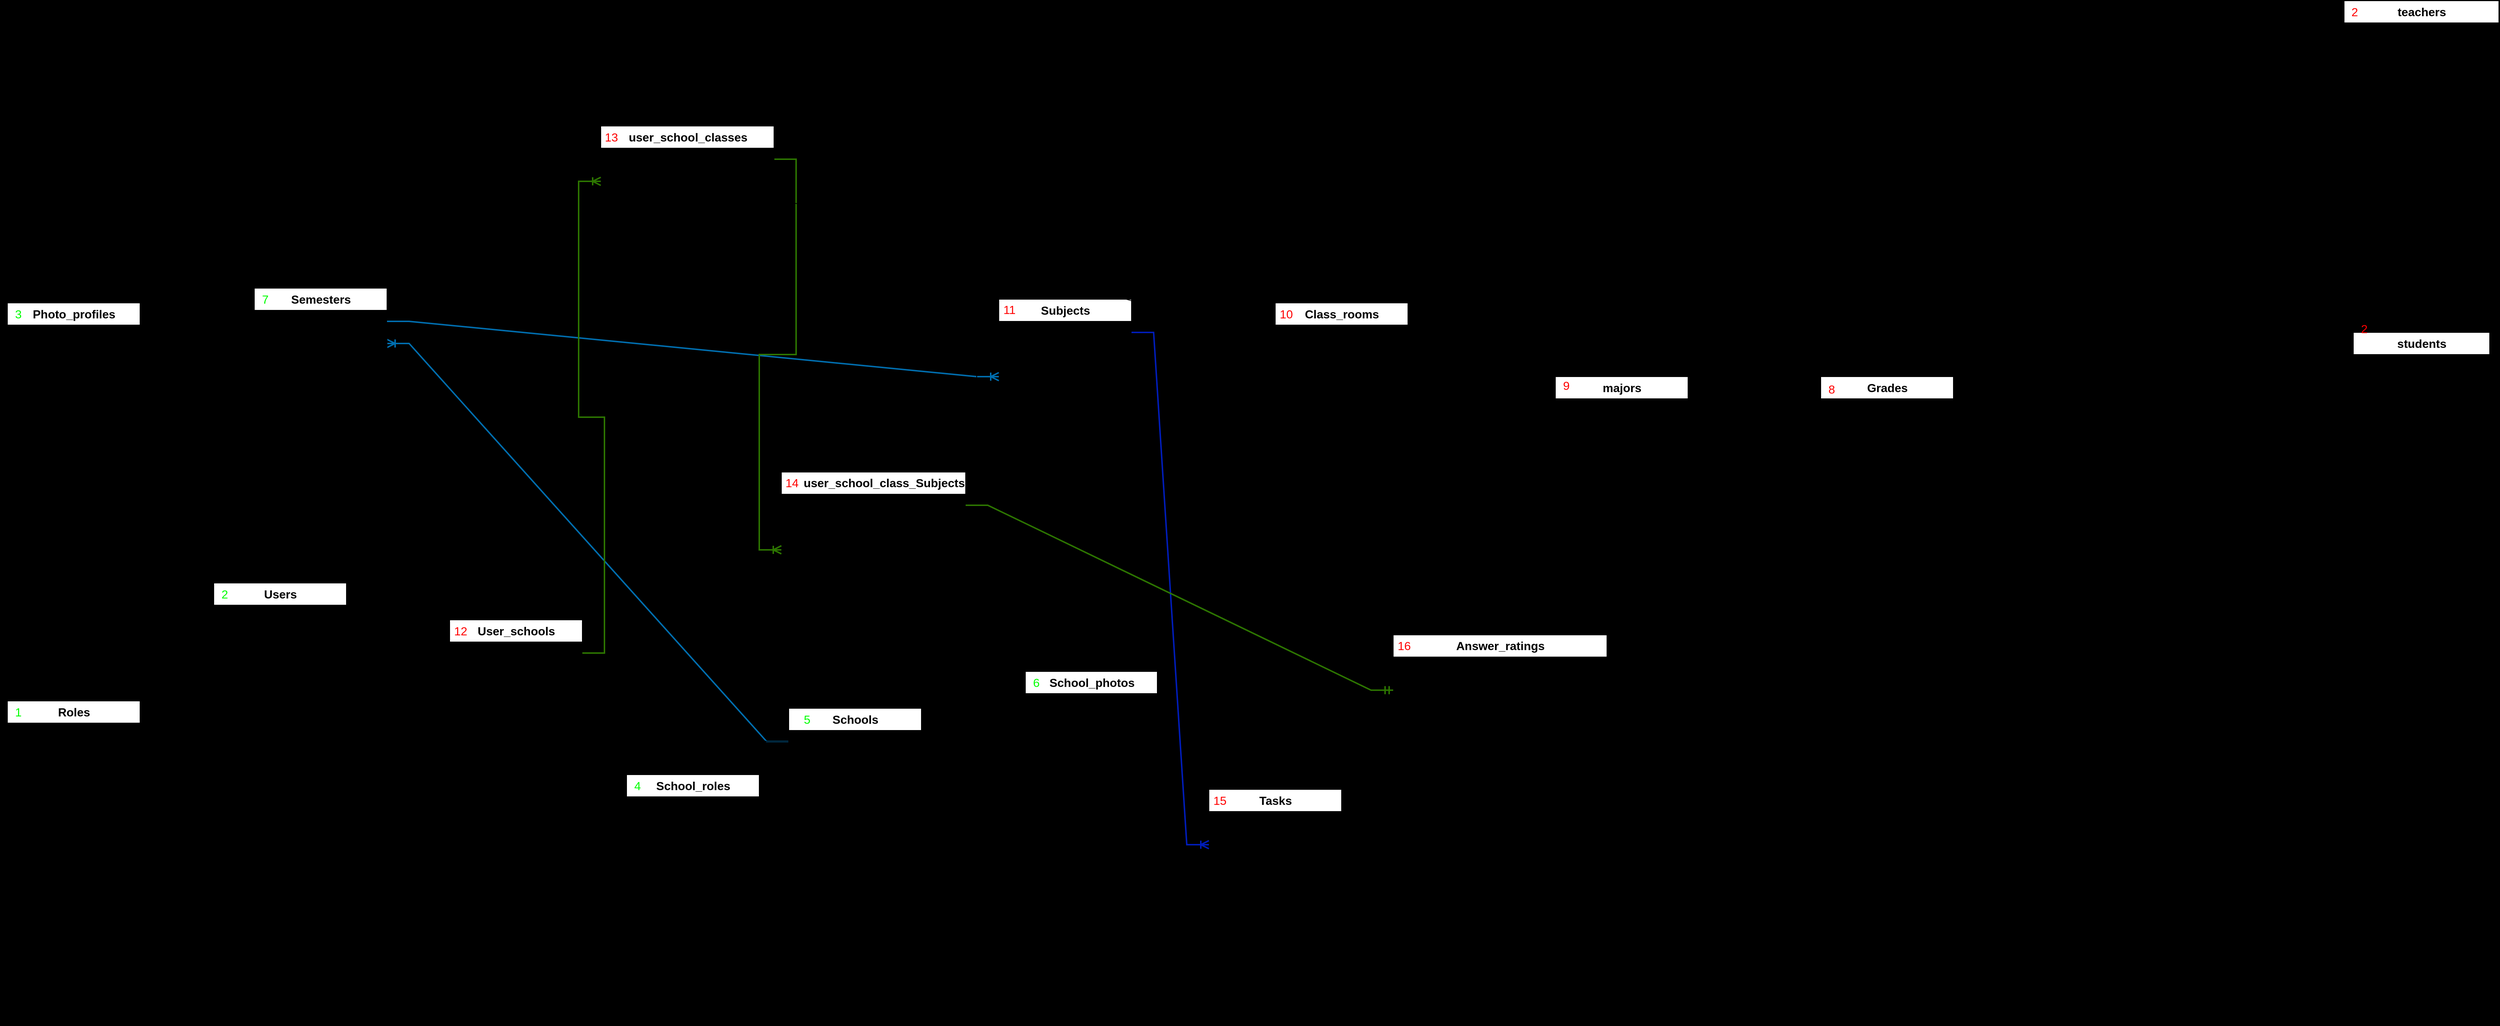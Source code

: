 <mxfile version="21.5.2" type="device" pages="2">
  <diagram name="ERD" id="ExnEiH-bNPm6hYfQUaOo">
    <mxGraphModel dx="1432" dy="1371" grid="1" gridSize="10" guides="1" tooltips="1" connect="1" arrows="1" fold="1" page="0" pageScale="1" pageWidth="827" pageHeight="1169" background="#000000" math="0" shadow="0">
      <root>
        <mxCell id="0" />
        <mxCell id="1" parent="0" />
        <mxCell id="IcdEUdrwB1Pfo3leLEtB-385" value="" style="group" parent="1" vertex="1" connectable="0">
          <mxGeometry x="1130" y="110" width="230" height="430" as="geometry" />
        </mxCell>
        <mxCell id="IcdEUdrwB1Pfo3leLEtB-387" value="" style="group" parent="IcdEUdrwB1Pfo3leLEtB-385" vertex="1" connectable="0">
          <mxGeometry x="50" width="180" height="430" as="geometry" />
        </mxCell>
        <mxCell id="IcdEUdrwB1Pfo3leLEtB-428" value="2" style="text;html=1;fillColor=none;align=center;verticalAlign=middle;whiteSpace=wrap;rounded=0;fontSize=16;fontColor=#FF0000;" parent="IcdEUdrwB1Pfo3leLEtB-387" vertex="1">
          <mxGeometry x="-19" y="10" width="30" height="30" as="geometry" />
        </mxCell>
        <mxCell id="IcdEUdrwB1Pfo3leLEtB-388" value="School_photos" style="shape=table;startSize=30;container=1;collapsible=1;childLayout=tableLayout;fixedRows=1;rowLines=0;fontStyle=1;align=center;resizeLast=1;html=1;fontSize=16;" parent="IcdEUdrwB1Pfo3leLEtB-387" vertex="1">
          <mxGeometry x="-19" y="10" width="179" height="420" as="geometry">
            <mxRectangle x="10" y="10" width="150" height="30" as="alternateBounds" />
          </mxGeometry>
        </mxCell>
        <mxCell id="IcdEUdrwB1Pfo3leLEtB-389" value="" style="shape=tableRow;horizontal=0;startSize=0;swimlaneHead=0;swimlaneBody=0;fillColor=none;collapsible=0;dropTarget=0;points=[[0,0.5],[1,0.5]];portConstraint=eastwest;top=0;left=0;right=0;bottom=1;fontSize=16;" parent="IcdEUdrwB1Pfo3leLEtB-388" vertex="1">
          <mxGeometry y="30" width="179" height="30" as="geometry" />
        </mxCell>
        <mxCell id="IcdEUdrwB1Pfo3leLEtB-390" value="PK" style="shape=partialRectangle;connectable=0;fillColor=none;top=0;left=0;bottom=0;right=0;fontStyle=1;overflow=hidden;whiteSpace=wrap;html=1;fontSize=16;" parent="IcdEUdrwB1Pfo3leLEtB-389" vertex="1">
          <mxGeometry width="30" height="30" as="geometry">
            <mxRectangle width="30" height="30" as="alternateBounds" />
          </mxGeometry>
        </mxCell>
        <mxCell id="IcdEUdrwB1Pfo3leLEtB-391" value="id" style="shape=partialRectangle;connectable=0;fillColor=none;top=0;left=0;bottom=0;right=0;align=left;spacingLeft=6;fontStyle=5;overflow=hidden;whiteSpace=wrap;html=1;fontSize=16;" parent="IcdEUdrwB1Pfo3leLEtB-389" vertex="1">
          <mxGeometry x="30" width="149" height="30" as="geometry">
            <mxRectangle width="149" height="30" as="alternateBounds" />
          </mxGeometry>
        </mxCell>
        <mxCell id="IcdEUdrwB1Pfo3leLEtB-392" value="" style="shape=tableRow;horizontal=0;startSize=0;swimlaneHead=0;swimlaneBody=0;fillColor=none;collapsible=0;dropTarget=0;points=[[0,0.5],[1,0.5]];portConstraint=eastwest;top=0;left=0;right=0;bottom=1;fontSize=16;" parent="IcdEUdrwB1Pfo3leLEtB-388" vertex="1">
          <mxGeometry y="60" width="179" height="30" as="geometry" />
        </mxCell>
        <mxCell id="IcdEUdrwB1Pfo3leLEtB-393" value="FK" style="shape=partialRectangle;connectable=0;fillColor=none;top=0;left=0;bottom=0;right=0;fontStyle=1;overflow=hidden;whiteSpace=wrap;html=1;fontSize=16;" parent="IcdEUdrwB1Pfo3leLEtB-392" vertex="1">
          <mxGeometry width="30" height="30" as="geometry">
            <mxRectangle width="30" height="30" as="alternateBounds" />
          </mxGeometry>
        </mxCell>
        <mxCell id="IcdEUdrwB1Pfo3leLEtB-394" value="school_id" style="shape=partialRectangle;connectable=0;fillColor=none;top=0;left=0;bottom=0;right=0;align=left;spacingLeft=6;fontStyle=1;overflow=hidden;whiteSpace=wrap;html=1;fontSize=16;" parent="IcdEUdrwB1Pfo3leLEtB-392" vertex="1">
          <mxGeometry x="30" width="149" height="30" as="geometry">
            <mxRectangle width="149" height="30" as="alternateBounds" />
          </mxGeometry>
        </mxCell>
        <mxCell id="IcdEUdrwB1Pfo3leLEtB-395" value="" style="shape=tableRow;horizontal=0;startSize=0;swimlaneHead=0;swimlaneBody=0;fillColor=none;collapsible=0;dropTarget=0;points=[[0,0.5],[1,0.5]];portConstraint=eastwest;top=0;left=0;right=0;bottom=0;fontSize=16;" parent="IcdEUdrwB1Pfo3leLEtB-388" vertex="1">
          <mxGeometry y="90" width="179" height="30" as="geometry" />
        </mxCell>
        <mxCell id="IcdEUdrwB1Pfo3leLEtB-396" value="" style="shape=partialRectangle;connectable=0;fillColor=none;top=0;left=0;bottom=0;right=0;editable=1;overflow=hidden;whiteSpace=wrap;html=1;fontSize=16;" parent="IcdEUdrwB1Pfo3leLEtB-395" vertex="1">
          <mxGeometry width="30" height="30" as="geometry">
            <mxRectangle width="30" height="30" as="alternateBounds" />
          </mxGeometry>
        </mxCell>
        <mxCell id="IcdEUdrwB1Pfo3leLEtB-397" value="uuid" style="shape=partialRectangle;connectable=0;fillColor=none;top=0;left=0;bottom=0;right=0;align=left;spacingLeft=6;overflow=hidden;whiteSpace=wrap;html=1;fontSize=16;" parent="IcdEUdrwB1Pfo3leLEtB-395" vertex="1">
          <mxGeometry x="30" width="149" height="30" as="geometry">
            <mxRectangle width="149" height="30" as="alternateBounds" />
          </mxGeometry>
        </mxCell>
        <mxCell id="IcdEUdrwB1Pfo3leLEtB-398" value="" style="shape=tableRow;horizontal=0;startSize=0;swimlaneHead=0;swimlaneBody=0;fillColor=none;collapsible=0;dropTarget=0;points=[[0,0.5],[1,0.5]];portConstraint=eastwest;top=0;left=0;right=0;bottom=0;fontSize=16;" parent="IcdEUdrwB1Pfo3leLEtB-388" vertex="1">
          <mxGeometry y="120" width="179" height="30" as="geometry" />
        </mxCell>
        <mxCell id="IcdEUdrwB1Pfo3leLEtB-399" value="" style="shape=partialRectangle;connectable=0;fillColor=none;top=0;left=0;bottom=0;right=0;editable=1;overflow=hidden;whiteSpace=wrap;html=1;fontSize=16;" parent="IcdEUdrwB1Pfo3leLEtB-398" vertex="1">
          <mxGeometry width="30" height="30" as="geometry">
            <mxRectangle width="30" height="30" as="alternateBounds" />
          </mxGeometry>
        </mxCell>
        <mxCell id="IcdEUdrwB1Pfo3leLEtB-400" value="name" style="shape=partialRectangle;connectable=0;fillColor=none;top=0;left=0;bottom=0;right=0;align=left;spacingLeft=6;overflow=hidden;whiteSpace=wrap;html=1;fontSize=16;" parent="IcdEUdrwB1Pfo3leLEtB-398" vertex="1">
          <mxGeometry x="30" width="149" height="30" as="geometry">
            <mxRectangle width="149" height="30" as="alternateBounds" />
          </mxGeometry>
        </mxCell>
        <mxCell id="IcdEUdrwB1Pfo3leLEtB-401" value="" style="shape=tableRow;horizontal=0;startSize=0;swimlaneHead=0;swimlaneBody=0;fillColor=none;collapsible=0;dropTarget=0;points=[[0,0.5],[1,0.5]];portConstraint=eastwest;top=0;left=0;right=0;bottom=0;fontSize=16;" parent="IcdEUdrwB1Pfo3leLEtB-388" vertex="1">
          <mxGeometry y="150" width="179" height="30" as="geometry" />
        </mxCell>
        <mxCell id="IcdEUdrwB1Pfo3leLEtB-402" value="" style="shape=partialRectangle;connectable=0;fillColor=none;top=0;left=0;bottom=0;right=0;editable=1;overflow=hidden;whiteSpace=wrap;html=1;fontSize=16;" parent="IcdEUdrwB1Pfo3leLEtB-401" vertex="1">
          <mxGeometry width="30" height="30" as="geometry">
            <mxRectangle width="30" height="30" as="alternateBounds" />
          </mxGeometry>
        </mxCell>
        <mxCell id="IcdEUdrwB1Pfo3leLEtB-403" value="original_name" style="shape=partialRectangle;connectable=0;fillColor=none;top=0;left=0;bottom=0;right=0;align=left;spacingLeft=6;overflow=hidden;whiteSpace=wrap;html=1;fontSize=16;" parent="IcdEUdrwB1Pfo3leLEtB-401" vertex="1">
          <mxGeometry x="30" width="149" height="30" as="geometry">
            <mxRectangle width="149" height="30" as="alternateBounds" />
          </mxGeometry>
        </mxCell>
        <mxCell id="IcdEUdrwB1Pfo3leLEtB-404" value="" style="shape=tableRow;horizontal=0;startSize=0;swimlaneHead=0;swimlaneBody=0;fillColor=none;collapsible=0;dropTarget=0;points=[[0,0.5],[1,0.5]];portConstraint=eastwest;top=0;left=0;right=0;bottom=0;fontSize=16;" parent="IcdEUdrwB1Pfo3leLEtB-388" vertex="1">
          <mxGeometry y="180" width="179" height="30" as="geometry" />
        </mxCell>
        <mxCell id="IcdEUdrwB1Pfo3leLEtB-405" value="" style="shape=partialRectangle;connectable=0;fillColor=none;top=0;left=0;bottom=0;right=0;editable=1;overflow=hidden;whiteSpace=wrap;html=1;fontSize=16;" parent="IcdEUdrwB1Pfo3leLEtB-404" vertex="1">
          <mxGeometry width="30" height="30" as="geometry">
            <mxRectangle width="30" height="30" as="alternateBounds" />
          </mxGeometry>
        </mxCell>
        <mxCell id="IcdEUdrwB1Pfo3leLEtB-406" value="path" style="shape=partialRectangle;connectable=0;fillColor=none;top=0;left=0;bottom=0;right=0;align=left;spacingLeft=6;overflow=hidden;whiteSpace=wrap;html=1;fontSize=16;" parent="IcdEUdrwB1Pfo3leLEtB-404" vertex="1">
          <mxGeometry x="30" width="149" height="30" as="geometry">
            <mxRectangle width="149" height="30" as="alternateBounds" />
          </mxGeometry>
        </mxCell>
        <mxCell id="IcdEUdrwB1Pfo3leLEtB-407" value="" style="shape=tableRow;horizontal=0;startSize=0;swimlaneHead=0;swimlaneBody=0;fillColor=none;collapsible=0;dropTarget=0;points=[[0,0.5],[1,0.5]];portConstraint=eastwest;top=0;left=0;right=0;bottom=0;fontSize=16;" parent="IcdEUdrwB1Pfo3leLEtB-388" vertex="1">
          <mxGeometry y="210" width="179" height="30" as="geometry" />
        </mxCell>
        <mxCell id="IcdEUdrwB1Pfo3leLEtB-408" value="" style="shape=partialRectangle;connectable=0;fillColor=none;top=0;left=0;bottom=0;right=0;editable=1;overflow=hidden;whiteSpace=wrap;html=1;fontSize=16;" parent="IcdEUdrwB1Pfo3leLEtB-407" vertex="1">
          <mxGeometry width="30" height="30" as="geometry">
            <mxRectangle width="30" height="30" as="alternateBounds" />
          </mxGeometry>
        </mxCell>
        <mxCell id="IcdEUdrwB1Pfo3leLEtB-409" value="extension" style="shape=partialRectangle;connectable=0;fillColor=none;top=0;left=0;bottom=0;right=0;align=left;spacingLeft=6;overflow=hidden;whiteSpace=wrap;html=1;fontSize=16;" parent="IcdEUdrwB1Pfo3leLEtB-407" vertex="1">
          <mxGeometry x="30" width="149" height="30" as="geometry">
            <mxRectangle width="149" height="30" as="alternateBounds" />
          </mxGeometry>
        </mxCell>
        <mxCell id="IcdEUdrwB1Pfo3leLEtB-410" value="" style="shape=tableRow;horizontal=0;startSize=0;swimlaneHead=0;swimlaneBody=0;fillColor=none;collapsible=0;dropTarget=0;points=[[0,0.5],[1,0.5]];portConstraint=eastwest;top=0;left=0;right=0;bottom=0;fontSize=16;" parent="IcdEUdrwB1Pfo3leLEtB-388" vertex="1">
          <mxGeometry y="240" width="179" height="30" as="geometry" />
        </mxCell>
        <mxCell id="IcdEUdrwB1Pfo3leLEtB-411" value="" style="shape=partialRectangle;connectable=0;fillColor=none;top=0;left=0;bottom=0;right=0;editable=1;overflow=hidden;whiteSpace=wrap;html=1;fontSize=16;" parent="IcdEUdrwB1Pfo3leLEtB-410" vertex="1">
          <mxGeometry width="30" height="30" as="geometry">
            <mxRectangle width="30" height="30" as="alternateBounds" />
          </mxGeometry>
        </mxCell>
        <mxCell id="IcdEUdrwB1Pfo3leLEtB-412" value="size" style="shape=partialRectangle;connectable=0;fillColor=none;top=0;left=0;bottom=0;right=0;align=left;spacingLeft=6;overflow=hidden;whiteSpace=wrap;html=1;fontSize=16;" parent="IcdEUdrwB1Pfo3leLEtB-410" vertex="1">
          <mxGeometry x="30" width="149" height="30" as="geometry">
            <mxRectangle width="149" height="30" as="alternateBounds" />
          </mxGeometry>
        </mxCell>
        <mxCell id="IcdEUdrwB1Pfo3leLEtB-413" value="" style="shape=tableRow;horizontal=0;startSize=0;swimlaneHead=0;swimlaneBody=0;fillColor=none;collapsible=0;dropTarget=0;points=[[0,0.5],[1,0.5]];portConstraint=eastwest;top=0;left=0;right=0;bottom=0;fontSize=16;" parent="IcdEUdrwB1Pfo3leLEtB-388" vertex="1">
          <mxGeometry y="270" width="179" height="30" as="geometry" />
        </mxCell>
        <mxCell id="IcdEUdrwB1Pfo3leLEtB-414" value="" style="shape=partialRectangle;connectable=0;fillColor=none;top=0;left=0;bottom=0;right=0;editable=1;overflow=hidden;whiteSpace=wrap;html=1;fontSize=16;" parent="IcdEUdrwB1Pfo3leLEtB-413" vertex="1">
          <mxGeometry width="30" height="30" as="geometry">
            <mxRectangle width="30" height="30" as="alternateBounds" />
          </mxGeometry>
        </mxCell>
        <mxCell id="IcdEUdrwB1Pfo3leLEtB-415" value="mime_type" style="shape=partialRectangle;connectable=0;fillColor=none;top=0;left=0;bottom=0;right=0;align=left;spacingLeft=6;overflow=hidden;whiteSpace=wrap;html=1;fontSize=16;" parent="IcdEUdrwB1Pfo3leLEtB-413" vertex="1">
          <mxGeometry x="30" width="149" height="30" as="geometry">
            <mxRectangle width="149" height="30" as="alternateBounds" />
          </mxGeometry>
        </mxCell>
        <mxCell id="IcdEUdrwB1Pfo3leLEtB-416" value="" style="shape=tableRow;horizontal=0;startSize=0;swimlaneHead=0;swimlaneBody=0;fillColor=none;collapsible=0;dropTarget=0;points=[[0,0.5],[1,0.5]];portConstraint=eastwest;top=0;left=0;right=0;bottom=0;fontSize=16;" parent="IcdEUdrwB1Pfo3leLEtB-388" vertex="1">
          <mxGeometry y="300" width="179" height="30" as="geometry" />
        </mxCell>
        <mxCell id="IcdEUdrwB1Pfo3leLEtB-417" value="" style="shape=partialRectangle;connectable=0;fillColor=none;top=0;left=0;bottom=0;right=0;editable=1;overflow=hidden;whiteSpace=wrap;html=1;fontSize=16;" parent="IcdEUdrwB1Pfo3leLEtB-416" vertex="1">
          <mxGeometry width="30" height="30" as="geometry">
            <mxRectangle width="30" height="30" as="alternateBounds" />
          </mxGeometry>
        </mxCell>
        <mxCell id="IcdEUdrwB1Pfo3leLEtB-418" value="is_image" style="shape=partialRectangle;connectable=0;fillColor=none;top=0;left=0;bottom=0;right=0;align=left;spacingLeft=6;overflow=hidden;whiteSpace=wrap;html=1;fontSize=16;" parent="IcdEUdrwB1Pfo3leLEtB-416" vertex="1">
          <mxGeometry x="30" width="149" height="30" as="geometry">
            <mxRectangle width="149" height="30" as="alternateBounds" />
          </mxGeometry>
        </mxCell>
        <mxCell id="IcdEUdrwB1Pfo3leLEtB-419" value="" style="shape=tableRow;horizontal=0;startSize=0;swimlaneHead=0;swimlaneBody=0;fillColor=none;collapsible=0;dropTarget=0;points=[[0,0.5],[1,0.5]];portConstraint=eastwest;top=0;left=0;right=0;bottom=0;fontSize=16;" parent="IcdEUdrwB1Pfo3leLEtB-388" vertex="1">
          <mxGeometry y="330" width="179" height="30" as="geometry" />
        </mxCell>
        <mxCell id="IcdEUdrwB1Pfo3leLEtB-420" value="" style="shape=partialRectangle;connectable=0;fillColor=none;top=0;left=0;bottom=0;right=0;editable=1;overflow=hidden;whiteSpace=wrap;html=1;fontSize=16;" parent="IcdEUdrwB1Pfo3leLEtB-419" vertex="1">
          <mxGeometry width="30" height="30" as="geometry">
            <mxRectangle width="30" height="30" as="alternateBounds" />
          </mxGeometry>
        </mxCell>
        <mxCell id="IcdEUdrwB1Pfo3leLEtB-421" value="userstamps();" style="shape=partialRectangle;connectable=0;fillColor=none;top=0;left=0;bottom=0;right=0;align=left;spacingLeft=6;overflow=hidden;whiteSpace=wrap;html=1;fontSize=16;" parent="IcdEUdrwB1Pfo3leLEtB-419" vertex="1">
          <mxGeometry x="30" width="149" height="30" as="geometry">
            <mxRectangle width="149" height="30" as="alternateBounds" />
          </mxGeometry>
        </mxCell>
        <mxCell id="IcdEUdrwB1Pfo3leLEtB-422" value="" style="shape=tableRow;horizontal=0;startSize=0;swimlaneHead=0;swimlaneBody=0;fillColor=none;collapsible=0;dropTarget=0;points=[[0,0.5],[1,0.5]];portConstraint=eastwest;top=0;left=0;right=0;bottom=0;fontSize=16;" parent="IcdEUdrwB1Pfo3leLEtB-388" vertex="1">
          <mxGeometry y="360" width="179" height="30" as="geometry" />
        </mxCell>
        <mxCell id="IcdEUdrwB1Pfo3leLEtB-423" value="" style="shape=partialRectangle;connectable=0;fillColor=none;top=0;left=0;bottom=0;right=0;editable=1;overflow=hidden;whiteSpace=wrap;html=1;fontSize=16;" parent="IcdEUdrwB1Pfo3leLEtB-422" vertex="1">
          <mxGeometry width="30" height="30" as="geometry">
            <mxRectangle width="30" height="30" as="alternateBounds" />
          </mxGeometry>
        </mxCell>
        <mxCell id="IcdEUdrwB1Pfo3leLEtB-424" value="timestamps();" style="shape=partialRectangle;connectable=0;fillColor=none;top=0;left=0;bottom=0;right=0;align=left;spacingLeft=6;overflow=hidden;whiteSpace=wrap;html=1;fontSize=16;" parent="IcdEUdrwB1Pfo3leLEtB-422" vertex="1">
          <mxGeometry x="30" width="149" height="30" as="geometry">
            <mxRectangle width="149" height="30" as="alternateBounds" />
          </mxGeometry>
        </mxCell>
        <mxCell id="IcdEUdrwB1Pfo3leLEtB-425" value="" style="shape=tableRow;horizontal=0;startSize=0;swimlaneHead=0;swimlaneBody=0;fillColor=none;collapsible=0;dropTarget=0;points=[[0,0.5],[1,0.5]];portConstraint=eastwest;top=0;left=0;right=0;bottom=0;fontSize=16;" parent="IcdEUdrwB1Pfo3leLEtB-388" vertex="1">
          <mxGeometry y="390" width="179" height="30" as="geometry" />
        </mxCell>
        <mxCell id="IcdEUdrwB1Pfo3leLEtB-426" value="" style="shape=partialRectangle;connectable=0;fillColor=none;top=0;left=0;bottom=0;right=0;editable=1;overflow=hidden;whiteSpace=wrap;html=1;fontSize=16;" parent="IcdEUdrwB1Pfo3leLEtB-425" vertex="1">
          <mxGeometry width="30" height="30" as="geometry">
            <mxRectangle width="30" height="30" as="alternateBounds" />
          </mxGeometry>
        </mxCell>
        <mxCell id="IcdEUdrwB1Pfo3leLEtB-427" value="softDeletes();" style="shape=partialRectangle;connectable=0;fillColor=none;top=0;left=0;bottom=0;right=0;align=left;spacingLeft=6;overflow=hidden;whiteSpace=wrap;html=1;fontSize=16;" parent="IcdEUdrwB1Pfo3leLEtB-425" vertex="1">
          <mxGeometry x="30" width="149" height="30" as="geometry">
            <mxRectangle width="149" height="30" as="alternateBounds" />
          </mxGeometry>
        </mxCell>
        <mxCell id="PmxmhZvBmEWpWWtX9zDT-192" value="6" style="text;html=1;fillColor=none;align=center;verticalAlign=middle;whiteSpace=wrap;rounded=0;fontSize=16;fontColor=#00FF00;" parent="IcdEUdrwB1Pfo3leLEtB-385" vertex="1">
          <mxGeometry x="31" y="10" width="30" height="30" as="geometry" />
        </mxCell>
        <mxCell id="IcdEUdrwB1Pfo3leLEtB-41" value="" style="edgeStyle=entityRelationEdgeStyle;fontSize=12;html=1;endArrow=ERoneToMany;rounded=0;startSize=8;endSize=8;exitX=1;exitY=0.5;exitDx=0;exitDy=0;entryX=0;entryY=0.5;entryDx=0;entryDy=0;" parent="1" source="IcdEUdrwB1Pfo3leLEtB-2" target="IcdEUdrwB1Pfo3leLEtB-21" edge="1">
          <mxGeometry width="100" height="100" relative="1" as="geometry">
            <mxPoint x="190" y="40" as="sourcePoint" />
            <mxPoint x="290" y="-60" as="targetPoint" />
          </mxGeometry>
        </mxCell>
        <mxCell id="IcdEUdrwB1Pfo3leLEtB-74" value="" style="edgeStyle=entityRelationEdgeStyle;fontSize=12;html=1;endArrow=ERoneToMany;rounded=0;startSize=8;endSize=8;" parent="1" source="IcdEUdrwB1Pfo3leLEtB-15" target="IcdEUdrwB1Pfo3leLEtB-32" edge="1">
          <mxGeometry width="100" height="100" relative="1" as="geometry">
            <mxPoint x="170" y="-105" as="sourcePoint" />
            <mxPoint x="250" y="-75" as="targetPoint" />
          </mxGeometry>
        </mxCell>
        <mxCell id="IcdEUdrwB1Pfo3leLEtB-75" value="" style="edgeStyle=entityRelationEdgeStyle;fontSize=12;html=1;endArrow=ERoneToMany;rounded=0;startSize=8;endSize=8;exitX=0;exitY=0.5;exitDx=0;exitDy=0;entryX=1;entryY=0.5;entryDx=0;entryDy=0;fillColor=#1ba1e2;strokeColor=#006EAF;strokeWidth=2;" parent="1" source="IcdEUdrwB1Pfo3leLEtB-62" target="PmxmhZvBmEWpWWtX9zDT-175" edge="1">
          <mxGeometry width="100" height="100" relative="1" as="geometry">
            <mxPoint x="430" y="-105" as="sourcePoint" />
            <mxPoint x="530" y="-75" as="targetPoint" />
          </mxGeometry>
        </mxCell>
        <mxCell id="IcdEUdrwB1Pfo3leLEtB-76" value="" style="edgeStyle=entityRelationEdgeStyle;fontSize=12;html=1;endArrow=ERoneToMany;rounded=0;startSize=8;endSize=8;exitX=0;exitY=0.5;exitDx=0;exitDy=0;entryX=1;entryY=0.5;entryDx=0;entryDy=0;" parent="1" source="IcdEUdrwB1Pfo3leLEtB-49" target="IcdEUdrwB1Pfo3leLEtB-45" edge="1">
          <mxGeometry width="100" height="100" relative="1" as="geometry">
            <mxPoint x="810" y="-215" as="sourcePoint" />
            <mxPoint x="710" y="-45" as="targetPoint" />
          </mxGeometry>
        </mxCell>
        <mxCell id="IcdEUdrwB1Pfo3leLEtB-95" value="" style="group" parent="1" vertex="1" connectable="0">
          <mxGeometry x="-220" y="160" width="180" height="150" as="geometry" />
        </mxCell>
        <mxCell id="IcdEUdrwB1Pfo3leLEtB-1" value="Roles" style="shape=table;startSize=30;container=1;collapsible=1;childLayout=tableLayout;fixedRows=1;rowLines=0;fontStyle=1;align=center;resizeLast=1;html=1;fontSize=16;" parent="IcdEUdrwB1Pfo3leLEtB-95" vertex="1">
          <mxGeometry width="180" height="210" as="geometry" />
        </mxCell>
        <mxCell id="IcdEUdrwB1Pfo3leLEtB-2" value="" style="shape=tableRow;horizontal=0;startSize=0;swimlaneHead=0;swimlaneBody=0;fillColor=none;collapsible=0;dropTarget=0;points=[[0,0.5],[1,0.5]];portConstraint=eastwest;top=0;left=0;right=0;bottom=1;fontSize=16;" parent="IcdEUdrwB1Pfo3leLEtB-1" vertex="1">
          <mxGeometry y="30" width="180" height="30" as="geometry" />
        </mxCell>
        <mxCell id="IcdEUdrwB1Pfo3leLEtB-3" value="PK" style="shape=partialRectangle;connectable=0;fillColor=none;top=0;left=0;bottom=0;right=0;fontStyle=1;overflow=hidden;whiteSpace=wrap;html=1;fontSize=16;" parent="IcdEUdrwB1Pfo3leLEtB-2" vertex="1">
          <mxGeometry width="30" height="30" as="geometry">
            <mxRectangle width="30" height="30" as="alternateBounds" />
          </mxGeometry>
        </mxCell>
        <mxCell id="IcdEUdrwB1Pfo3leLEtB-4" value="id" style="shape=partialRectangle;connectable=0;fillColor=none;top=0;left=0;bottom=0;right=0;align=left;spacingLeft=6;fontStyle=5;overflow=hidden;whiteSpace=wrap;html=1;fontSize=16;" parent="IcdEUdrwB1Pfo3leLEtB-2" vertex="1">
          <mxGeometry x="30" width="150" height="30" as="geometry">
            <mxRectangle width="150" height="30" as="alternateBounds" />
          </mxGeometry>
        </mxCell>
        <mxCell id="IcdEUdrwB1Pfo3leLEtB-5" value="" style="shape=tableRow;horizontal=0;startSize=0;swimlaneHead=0;swimlaneBody=0;fillColor=none;collapsible=0;dropTarget=0;points=[[0,0.5],[1,0.5]];portConstraint=eastwest;top=0;left=0;right=0;bottom=0;fontSize=16;" parent="IcdEUdrwB1Pfo3leLEtB-1" vertex="1">
          <mxGeometry y="60" width="180" height="30" as="geometry" />
        </mxCell>
        <mxCell id="IcdEUdrwB1Pfo3leLEtB-6" value="" style="shape=partialRectangle;connectable=0;fillColor=none;top=0;left=0;bottom=0;right=0;editable=1;overflow=hidden;whiteSpace=wrap;html=1;fontSize=16;" parent="IcdEUdrwB1Pfo3leLEtB-5" vertex="1">
          <mxGeometry width="30" height="30" as="geometry">
            <mxRectangle width="30" height="30" as="alternateBounds" />
          </mxGeometry>
        </mxCell>
        <mxCell id="IcdEUdrwB1Pfo3leLEtB-7" value="uuid" style="shape=partialRectangle;connectable=0;fillColor=none;top=0;left=0;bottom=0;right=0;align=left;spacingLeft=6;overflow=hidden;whiteSpace=wrap;html=1;fontSize=16;" parent="IcdEUdrwB1Pfo3leLEtB-5" vertex="1">
          <mxGeometry x="30" width="150" height="30" as="geometry">
            <mxRectangle width="150" height="30" as="alternateBounds" />
          </mxGeometry>
        </mxCell>
        <mxCell id="IcdEUdrwB1Pfo3leLEtB-8" value="" style="shape=tableRow;horizontal=0;startSize=0;swimlaneHead=0;swimlaneBody=0;fillColor=none;collapsible=0;dropTarget=0;points=[[0,0.5],[1,0.5]];portConstraint=eastwest;top=0;left=0;right=0;bottom=0;fontSize=16;" parent="IcdEUdrwB1Pfo3leLEtB-1" vertex="1">
          <mxGeometry y="90" width="180" height="30" as="geometry" />
        </mxCell>
        <mxCell id="IcdEUdrwB1Pfo3leLEtB-9" value="" style="shape=partialRectangle;connectable=0;fillColor=none;top=0;left=0;bottom=0;right=0;editable=1;overflow=hidden;whiteSpace=wrap;html=1;fontSize=16;" parent="IcdEUdrwB1Pfo3leLEtB-8" vertex="1">
          <mxGeometry width="30" height="30" as="geometry">
            <mxRectangle width="30" height="30" as="alternateBounds" />
          </mxGeometry>
        </mxCell>
        <mxCell id="IcdEUdrwB1Pfo3leLEtB-10" value="slug" style="shape=partialRectangle;connectable=0;fillColor=none;top=0;left=0;bottom=0;right=0;align=left;spacingLeft=6;overflow=hidden;whiteSpace=wrap;html=1;fontSize=16;" parent="IcdEUdrwB1Pfo3leLEtB-8" vertex="1">
          <mxGeometry x="30" width="150" height="30" as="geometry">
            <mxRectangle width="150" height="30" as="alternateBounds" />
          </mxGeometry>
        </mxCell>
        <mxCell id="IcdEUdrwB1Pfo3leLEtB-11" value="" style="shape=tableRow;horizontal=0;startSize=0;swimlaneHead=0;swimlaneBody=0;fillColor=none;collapsible=0;dropTarget=0;points=[[0,0.5],[1,0.5]];portConstraint=eastwest;top=0;left=0;right=0;bottom=0;fontSize=16;" parent="IcdEUdrwB1Pfo3leLEtB-1" vertex="1">
          <mxGeometry y="120" width="180" height="30" as="geometry" />
        </mxCell>
        <mxCell id="IcdEUdrwB1Pfo3leLEtB-12" value="" style="shape=partialRectangle;connectable=0;fillColor=none;top=0;left=0;bottom=0;right=0;editable=1;overflow=hidden;whiteSpace=wrap;html=1;fontSize=16;" parent="IcdEUdrwB1Pfo3leLEtB-11" vertex="1">
          <mxGeometry width="30" height="30" as="geometry">
            <mxRectangle width="30" height="30" as="alternateBounds" />
          </mxGeometry>
        </mxCell>
        <mxCell id="IcdEUdrwB1Pfo3leLEtB-13" value="name" style="shape=partialRectangle;connectable=0;fillColor=none;top=0;left=0;bottom=0;right=0;align=left;spacingLeft=6;overflow=hidden;whiteSpace=wrap;html=1;fontSize=16;" parent="IcdEUdrwB1Pfo3leLEtB-11" vertex="1">
          <mxGeometry x="30" width="150" height="30" as="geometry">
            <mxRectangle width="150" height="30" as="alternateBounds" />
          </mxGeometry>
        </mxCell>
        <mxCell id="IcdEUdrwB1Pfo3leLEtB-289" value="" style="shape=tableRow;horizontal=0;startSize=0;swimlaneHead=0;swimlaneBody=0;fillColor=none;collapsible=0;dropTarget=0;points=[[0,0.5],[1,0.5]];portConstraint=eastwest;top=0;left=0;right=0;bottom=0;fontSize=16;" parent="IcdEUdrwB1Pfo3leLEtB-1" vertex="1">
          <mxGeometry y="150" width="180" height="30" as="geometry" />
        </mxCell>
        <mxCell id="IcdEUdrwB1Pfo3leLEtB-290" value="" style="shape=partialRectangle;connectable=0;fillColor=none;top=0;left=0;bottom=0;right=0;editable=1;overflow=hidden;whiteSpace=wrap;html=1;fontSize=16;" parent="IcdEUdrwB1Pfo3leLEtB-289" vertex="1">
          <mxGeometry width="30" height="30" as="geometry">
            <mxRectangle width="30" height="30" as="alternateBounds" />
          </mxGeometry>
        </mxCell>
        <mxCell id="IcdEUdrwB1Pfo3leLEtB-291" value="timestamps();" style="shape=partialRectangle;connectable=0;fillColor=none;top=0;left=0;bottom=0;right=0;align=left;spacingLeft=6;overflow=hidden;whiteSpace=wrap;html=1;fontSize=16;" parent="IcdEUdrwB1Pfo3leLEtB-289" vertex="1">
          <mxGeometry x="30" width="150" height="30" as="geometry">
            <mxRectangle width="150" height="30" as="alternateBounds" />
          </mxGeometry>
        </mxCell>
        <mxCell id="IcdEUdrwB1Pfo3leLEtB-292" value="" style="shape=tableRow;horizontal=0;startSize=0;swimlaneHead=0;swimlaneBody=0;fillColor=none;collapsible=0;dropTarget=0;points=[[0,0.5],[1,0.5]];portConstraint=eastwest;top=0;left=0;right=0;bottom=0;fontSize=16;" parent="IcdEUdrwB1Pfo3leLEtB-1" vertex="1">
          <mxGeometry y="180" width="180" height="30" as="geometry" />
        </mxCell>
        <mxCell id="IcdEUdrwB1Pfo3leLEtB-293" value="" style="shape=partialRectangle;connectable=0;fillColor=none;top=0;left=0;bottom=0;right=0;editable=1;overflow=hidden;whiteSpace=wrap;html=1;fontSize=16;" parent="IcdEUdrwB1Pfo3leLEtB-292" vertex="1">
          <mxGeometry width="30" height="30" as="geometry">
            <mxRectangle width="30" height="30" as="alternateBounds" />
          </mxGeometry>
        </mxCell>
        <mxCell id="IcdEUdrwB1Pfo3leLEtB-294" value="softDeletes();" style="shape=partialRectangle;connectable=0;fillColor=none;top=0;left=0;bottom=0;right=0;align=left;spacingLeft=6;overflow=hidden;whiteSpace=wrap;html=1;fontSize=16;" parent="IcdEUdrwB1Pfo3leLEtB-292" vertex="1">
          <mxGeometry x="30" width="150" height="30" as="geometry">
            <mxRectangle width="150" height="30" as="alternateBounds" />
          </mxGeometry>
        </mxCell>
        <mxCell id="IcdEUdrwB1Pfo3leLEtB-77" value="1" style="text;html=1;fillColor=none;align=center;verticalAlign=middle;whiteSpace=wrap;rounded=0;fontSize=16;fontColor=#00FF00;" parent="IcdEUdrwB1Pfo3leLEtB-95" vertex="1">
          <mxGeometry width="30" height="30" as="geometry" />
        </mxCell>
        <mxCell id="IcdEUdrwB1Pfo3leLEtB-96" value="" style="group" parent="1" vertex="1" connectable="0">
          <mxGeometry x="60" width="180" height="150" as="geometry" />
        </mxCell>
        <mxCell id="IcdEUdrwB1Pfo3leLEtB-14" value="Users" style="shape=table;startSize=30;container=1;collapsible=1;childLayout=tableLayout;fixedRows=1;rowLines=0;fontStyle=1;align=center;resizeLast=1;html=1;fontSize=16;" parent="IcdEUdrwB1Pfo3leLEtB-96" vertex="1">
          <mxGeometry width="180" height="360" as="geometry" />
        </mxCell>
        <mxCell id="IcdEUdrwB1Pfo3leLEtB-15" value="" style="shape=tableRow;horizontal=0;startSize=0;swimlaneHead=0;swimlaneBody=0;fillColor=none;collapsible=0;dropTarget=0;points=[[0,0.5],[1,0.5]];portConstraint=eastwest;top=0;left=0;right=0;bottom=1;fontSize=16;" parent="IcdEUdrwB1Pfo3leLEtB-14" vertex="1">
          <mxGeometry y="30" width="180" height="30" as="geometry" />
        </mxCell>
        <mxCell id="IcdEUdrwB1Pfo3leLEtB-16" value="PK" style="shape=partialRectangle;connectable=0;fillColor=none;top=0;left=0;bottom=0;right=0;fontStyle=1;overflow=hidden;whiteSpace=wrap;html=1;fontSize=16;" parent="IcdEUdrwB1Pfo3leLEtB-15" vertex="1">
          <mxGeometry width="30" height="30" as="geometry">
            <mxRectangle width="30" height="30" as="alternateBounds" />
          </mxGeometry>
        </mxCell>
        <mxCell id="IcdEUdrwB1Pfo3leLEtB-17" value="id" style="shape=partialRectangle;connectable=0;fillColor=none;top=0;left=0;bottom=0;right=0;align=left;spacingLeft=6;fontStyle=5;overflow=hidden;whiteSpace=wrap;html=1;fontSize=16;" parent="IcdEUdrwB1Pfo3leLEtB-15" vertex="1">
          <mxGeometry x="30" width="150" height="30" as="geometry">
            <mxRectangle width="150" height="30" as="alternateBounds" />
          </mxGeometry>
        </mxCell>
        <mxCell id="IcdEUdrwB1Pfo3leLEtB-21" value="" style="shape=tableRow;horizontal=0;startSize=0;swimlaneHead=0;swimlaneBody=0;fillColor=none;collapsible=0;dropTarget=0;points=[[0,0.5],[1,0.5]];portConstraint=eastwest;top=0;left=0;right=0;bottom=1;fontSize=16;perimeterSpacing=0;fontStyle=0" parent="IcdEUdrwB1Pfo3leLEtB-14" vertex="1">
          <mxGeometry y="60" width="180" height="30" as="geometry" />
        </mxCell>
        <mxCell id="IcdEUdrwB1Pfo3leLEtB-22" value="FK" style="shape=partialRectangle;connectable=0;fillColor=none;top=0;left=0;bottom=0;right=0;editable=1;overflow=hidden;whiteSpace=wrap;html=1;fontSize=16;fontStyle=1" parent="IcdEUdrwB1Pfo3leLEtB-21" vertex="1">
          <mxGeometry width="30" height="30" as="geometry">
            <mxRectangle width="30" height="30" as="alternateBounds" />
          </mxGeometry>
        </mxCell>
        <mxCell id="IcdEUdrwB1Pfo3leLEtB-23" value="role_id" style="shape=partialRectangle;connectable=0;fillColor=none;top=0;left=0;bottom=0;right=0;align=left;spacingLeft=6;overflow=hidden;whiteSpace=wrap;html=1;fontSize=16;fontStyle=1" parent="IcdEUdrwB1Pfo3leLEtB-21" vertex="1">
          <mxGeometry x="30" width="150" height="30" as="geometry">
            <mxRectangle width="150" height="30" as="alternateBounds" />
          </mxGeometry>
        </mxCell>
        <mxCell id="IcdEUdrwB1Pfo3leLEtB-18" value="" style="shape=tableRow;horizontal=0;startSize=0;swimlaneHead=0;swimlaneBody=0;fillColor=none;collapsible=0;dropTarget=0;points=[[0,0.5],[1,0.5]];portConstraint=eastwest;top=0;left=0;right=0;bottom=0;fontSize=16;" parent="IcdEUdrwB1Pfo3leLEtB-14" vertex="1">
          <mxGeometry y="90" width="180" height="30" as="geometry" />
        </mxCell>
        <mxCell id="IcdEUdrwB1Pfo3leLEtB-19" value="" style="shape=partialRectangle;connectable=0;fillColor=none;top=0;left=0;bottom=0;right=0;editable=1;overflow=hidden;whiteSpace=wrap;html=1;fontSize=16;" parent="IcdEUdrwB1Pfo3leLEtB-18" vertex="1">
          <mxGeometry width="30" height="30" as="geometry">
            <mxRectangle width="30" height="30" as="alternateBounds" />
          </mxGeometry>
        </mxCell>
        <mxCell id="IcdEUdrwB1Pfo3leLEtB-20" value="uuid" style="shape=partialRectangle;connectable=0;fillColor=none;top=0;left=0;bottom=0;right=0;align=left;spacingLeft=6;overflow=hidden;whiteSpace=wrap;html=1;fontSize=16;" parent="IcdEUdrwB1Pfo3leLEtB-18" vertex="1">
          <mxGeometry x="30" width="150" height="30" as="geometry">
            <mxRectangle width="150" height="30" as="alternateBounds" />
          </mxGeometry>
        </mxCell>
        <mxCell id="IcdEUdrwB1Pfo3leLEtB-24" value="" style="shape=tableRow;horizontal=0;startSize=0;swimlaneHead=0;swimlaneBody=0;fillColor=none;collapsible=0;dropTarget=0;points=[[0,0.5],[1,0.5]];portConstraint=eastwest;top=0;left=0;right=0;bottom=0;fontSize=16;" parent="IcdEUdrwB1Pfo3leLEtB-14" vertex="1">
          <mxGeometry y="120" width="180" height="30" as="geometry" />
        </mxCell>
        <mxCell id="IcdEUdrwB1Pfo3leLEtB-25" value="" style="shape=partialRectangle;connectable=0;fillColor=none;top=0;left=0;bottom=0;right=0;editable=1;overflow=hidden;whiteSpace=wrap;html=1;fontSize=16;" parent="IcdEUdrwB1Pfo3leLEtB-24" vertex="1">
          <mxGeometry width="30" height="30" as="geometry">
            <mxRectangle width="30" height="30" as="alternateBounds" />
          </mxGeometry>
        </mxCell>
        <mxCell id="IcdEUdrwB1Pfo3leLEtB-26" value="name" style="shape=partialRectangle;connectable=0;fillColor=none;top=0;left=0;bottom=0;right=0;align=left;spacingLeft=6;overflow=hidden;whiteSpace=wrap;html=1;fontSize=16;" parent="IcdEUdrwB1Pfo3leLEtB-24" vertex="1">
          <mxGeometry x="30" width="150" height="30" as="geometry">
            <mxRectangle width="150" height="30" as="alternateBounds" />
          </mxGeometry>
        </mxCell>
        <mxCell id="IcdEUdrwB1Pfo3leLEtB-130" value="" style="shape=tableRow;horizontal=0;startSize=0;swimlaneHead=0;swimlaneBody=0;fillColor=none;collapsible=0;dropTarget=0;points=[[0,0.5],[1,0.5]];portConstraint=eastwest;top=0;left=0;right=0;bottom=0;fontSize=16;" parent="IcdEUdrwB1Pfo3leLEtB-14" vertex="1">
          <mxGeometry y="150" width="180" height="30" as="geometry" />
        </mxCell>
        <mxCell id="IcdEUdrwB1Pfo3leLEtB-131" value="" style="shape=partialRectangle;connectable=0;fillColor=none;top=0;left=0;bottom=0;right=0;editable=1;overflow=hidden;whiteSpace=wrap;html=1;fontSize=16;" parent="IcdEUdrwB1Pfo3leLEtB-130" vertex="1">
          <mxGeometry width="30" height="30" as="geometry">
            <mxRectangle width="30" height="30" as="alternateBounds" />
          </mxGeometry>
        </mxCell>
        <mxCell id="IcdEUdrwB1Pfo3leLEtB-132" value="username" style="shape=partialRectangle;connectable=0;fillColor=none;top=0;left=0;bottom=0;right=0;align=left;spacingLeft=6;overflow=hidden;whiteSpace=wrap;html=1;fontSize=16;" parent="IcdEUdrwB1Pfo3leLEtB-130" vertex="1">
          <mxGeometry x="30" width="150" height="30" as="geometry">
            <mxRectangle width="150" height="30" as="alternateBounds" />
          </mxGeometry>
        </mxCell>
        <mxCell id="IcdEUdrwB1Pfo3leLEtB-133" value="" style="shape=tableRow;horizontal=0;startSize=0;swimlaneHead=0;swimlaneBody=0;fillColor=none;collapsible=0;dropTarget=0;points=[[0,0.5],[1,0.5]];portConstraint=eastwest;top=0;left=0;right=0;bottom=0;fontSize=16;" parent="IcdEUdrwB1Pfo3leLEtB-14" vertex="1">
          <mxGeometry y="180" width="180" height="30" as="geometry" />
        </mxCell>
        <mxCell id="IcdEUdrwB1Pfo3leLEtB-134" value="" style="shape=partialRectangle;connectable=0;fillColor=none;top=0;left=0;bottom=0;right=0;editable=1;overflow=hidden;whiteSpace=wrap;html=1;fontSize=16;" parent="IcdEUdrwB1Pfo3leLEtB-133" vertex="1">
          <mxGeometry width="30" height="30" as="geometry">
            <mxRectangle width="30" height="30" as="alternateBounds" />
          </mxGeometry>
        </mxCell>
        <mxCell id="IcdEUdrwB1Pfo3leLEtB-135" value="email" style="shape=partialRectangle;connectable=0;fillColor=none;top=0;left=0;bottom=0;right=0;align=left;spacingLeft=6;overflow=hidden;whiteSpace=wrap;html=1;fontSize=16;" parent="IcdEUdrwB1Pfo3leLEtB-133" vertex="1">
          <mxGeometry x="30" width="150" height="30" as="geometry">
            <mxRectangle width="150" height="30" as="alternateBounds" />
          </mxGeometry>
        </mxCell>
        <mxCell id="IcdEUdrwB1Pfo3leLEtB-136" value="" style="shape=tableRow;horizontal=0;startSize=0;swimlaneHead=0;swimlaneBody=0;fillColor=none;collapsible=0;dropTarget=0;points=[[0,0.5],[1,0.5]];portConstraint=eastwest;top=0;left=0;right=0;bottom=0;fontSize=16;" parent="IcdEUdrwB1Pfo3leLEtB-14" vertex="1">
          <mxGeometry y="210" width="180" height="30" as="geometry" />
        </mxCell>
        <mxCell id="IcdEUdrwB1Pfo3leLEtB-137" value="" style="shape=partialRectangle;connectable=0;fillColor=none;top=0;left=0;bottom=0;right=0;editable=1;overflow=hidden;whiteSpace=wrap;html=1;fontSize=16;" parent="IcdEUdrwB1Pfo3leLEtB-136" vertex="1">
          <mxGeometry width="30" height="30" as="geometry">
            <mxRectangle width="30" height="30" as="alternateBounds" />
          </mxGeometry>
        </mxCell>
        <mxCell id="IcdEUdrwB1Pfo3leLEtB-138" value="phone" style="shape=partialRectangle;connectable=0;fillColor=none;top=0;left=0;bottom=0;right=0;align=left;spacingLeft=6;overflow=hidden;whiteSpace=wrap;html=1;fontSize=16;" parent="IcdEUdrwB1Pfo3leLEtB-136" vertex="1">
          <mxGeometry x="30" width="150" height="30" as="geometry">
            <mxRectangle width="150" height="30" as="alternateBounds" />
          </mxGeometry>
        </mxCell>
        <mxCell id="IcdEUdrwB1Pfo3leLEtB-139" value="" style="shape=tableRow;horizontal=0;startSize=0;swimlaneHead=0;swimlaneBody=0;fillColor=none;collapsible=0;dropTarget=0;points=[[0,0.5],[1,0.5]];portConstraint=eastwest;top=0;left=0;right=0;bottom=0;fontSize=16;" parent="IcdEUdrwB1Pfo3leLEtB-14" vertex="1">
          <mxGeometry y="240" width="180" height="30" as="geometry" />
        </mxCell>
        <mxCell id="IcdEUdrwB1Pfo3leLEtB-140" value="" style="shape=partialRectangle;connectable=0;fillColor=none;top=0;left=0;bottom=0;right=0;editable=1;overflow=hidden;whiteSpace=wrap;html=1;fontSize=16;" parent="IcdEUdrwB1Pfo3leLEtB-139" vertex="1">
          <mxGeometry width="30" height="30" as="geometry">
            <mxRectangle width="30" height="30" as="alternateBounds" />
          </mxGeometry>
        </mxCell>
        <mxCell id="IcdEUdrwB1Pfo3leLEtB-141" value="password" style="shape=partialRectangle;connectable=0;fillColor=none;top=0;left=0;bottom=0;right=0;align=left;spacingLeft=6;overflow=hidden;whiteSpace=wrap;html=1;fontSize=16;" parent="IcdEUdrwB1Pfo3leLEtB-139" vertex="1">
          <mxGeometry x="30" width="150" height="30" as="geometry">
            <mxRectangle width="150" height="30" as="alternateBounds" />
          </mxGeometry>
        </mxCell>
        <mxCell id="IcdEUdrwB1Pfo3leLEtB-295" value="" style="shape=tableRow;horizontal=0;startSize=0;swimlaneHead=0;swimlaneBody=0;fillColor=none;collapsible=0;dropTarget=0;points=[[0,0.5],[1,0.5]];portConstraint=eastwest;top=0;left=0;right=0;bottom=0;fontSize=16;" parent="IcdEUdrwB1Pfo3leLEtB-14" vertex="1">
          <mxGeometry y="270" width="180" height="30" as="geometry" />
        </mxCell>
        <mxCell id="IcdEUdrwB1Pfo3leLEtB-296" value="" style="shape=partialRectangle;connectable=0;fillColor=none;top=0;left=0;bottom=0;right=0;editable=1;overflow=hidden;whiteSpace=wrap;html=1;fontSize=16;" parent="IcdEUdrwB1Pfo3leLEtB-295" vertex="1">
          <mxGeometry width="30" height="30" as="geometry">
            <mxRectangle width="30" height="30" as="alternateBounds" />
          </mxGeometry>
        </mxCell>
        <mxCell id="IcdEUdrwB1Pfo3leLEtB-297" value="userstamps();" style="shape=partialRectangle;connectable=0;fillColor=none;top=0;left=0;bottom=0;right=0;align=left;spacingLeft=6;overflow=hidden;whiteSpace=wrap;html=1;fontSize=16;" parent="IcdEUdrwB1Pfo3leLEtB-295" vertex="1">
          <mxGeometry x="30" width="150" height="30" as="geometry">
            <mxRectangle width="150" height="30" as="alternateBounds" />
          </mxGeometry>
        </mxCell>
        <mxCell id="IcdEUdrwB1Pfo3leLEtB-298" value="" style="shape=tableRow;horizontal=0;startSize=0;swimlaneHead=0;swimlaneBody=0;fillColor=none;collapsible=0;dropTarget=0;points=[[0,0.5],[1,0.5]];portConstraint=eastwest;top=0;left=0;right=0;bottom=0;fontSize=16;" parent="IcdEUdrwB1Pfo3leLEtB-14" vertex="1">
          <mxGeometry y="300" width="180" height="30" as="geometry" />
        </mxCell>
        <mxCell id="IcdEUdrwB1Pfo3leLEtB-299" value="" style="shape=partialRectangle;connectable=0;fillColor=none;top=0;left=0;bottom=0;right=0;editable=1;overflow=hidden;whiteSpace=wrap;html=1;fontSize=16;" parent="IcdEUdrwB1Pfo3leLEtB-298" vertex="1">
          <mxGeometry width="30" height="30" as="geometry">
            <mxRectangle width="30" height="30" as="alternateBounds" />
          </mxGeometry>
        </mxCell>
        <mxCell id="IcdEUdrwB1Pfo3leLEtB-300" value="timestamps();" style="shape=partialRectangle;connectable=0;fillColor=none;top=0;left=0;bottom=0;right=0;align=left;spacingLeft=6;overflow=hidden;whiteSpace=wrap;html=1;fontSize=16;" parent="IcdEUdrwB1Pfo3leLEtB-298" vertex="1">
          <mxGeometry x="30" width="150" height="30" as="geometry">
            <mxRectangle width="150" height="30" as="alternateBounds" />
          </mxGeometry>
        </mxCell>
        <mxCell id="IcdEUdrwB1Pfo3leLEtB-301" value="" style="shape=tableRow;horizontal=0;startSize=0;swimlaneHead=0;swimlaneBody=0;fillColor=none;collapsible=0;dropTarget=0;points=[[0,0.5],[1,0.5]];portConstraint=eastwest;top=0;left=0;right=0;bottom=0;fontSize=16;" parent="IcdEUdrwB1Pfo3leLEtB-14" vertex="1">
          <mxGeometry y="330" width="180" height="30" as="geometry" />
        </mxCell>
        <mxCell id="IcdEUdrwB1Pfo3leLEtB-302" value="" style="shape=partialRectangle;connectable=0;fillColor=none;top=0;left=0;bottom=0;right=0;editable=1;overflow=hidden;whiteSpace=wrap;html=1;fontSize=16;" parent="IcdEUdrwB1Pfo3leLEtB-301" vertex="1">
          <mxGeometry width="30" height="30" as="geometry">
            <mxRectangle width="30" height="30" as="alternateBounds" />
          </mxGeometry>
        </mxCell>
        <mxCell id="IcdEUdrwB1Pfo3leLEtB-303" value="softDeletes();" style="shape=partialRectangle;connectable=0;fillColor=none;top=0;left=0;bottom=0;right=0;align=left;spacingLeft=6;overflow=hidden;whiteSpace=wrap;html=1;fontSize=16;" parent="IcdEUdrwB1Pfo3leLEtB-301" vertex="1">
          <mxGeometry x="30" width="150" height="30" as="geometry">
            <mxRectangle width="150" height="30" as="alternateBounds" />
          </mxGeometry>
        </mxCell>
        <mxCell id="IcdEUdrwB1Pfo3leLEtB-79" value="2" style="text;html=1;fillColor=none;align=center;verticalAlign=middle;whiteSpace=wrap;rounded=0;fontSize=16;fontColor=#00FF00;" parent="IcdEUdrwB1Pfo3leLEtB-96" vertex="1">
          <mxGeometry width="30" height="30" as="geometry" />
        </mxCell>
        <mxCell id="IcdEUdrwB1Pfo3leLEtB-97" value="" style="group" parent="1" vertex="1" connectable="0">
          <mxGeometry x="380" y="50" width="180" height="180" as="geometry" />
        </mxCell>
        <mxCell id="IcdEUdrwB1Pfo3leLEtB-28" value="User_schools" style="shape=table;startSize=30;container=1;collapsible=1;childLayout=tableLayout;fixedRows=1;rowLines=0;fontStyle=1;align=center;resizeLast=1;html=1;fontSize=16;" parent="IcdEUdrwB1Pfo3leLEtB-97" vertex="1">
          <mxGeometry width="180" height="330" as="geometry" />
        </mxCell>
        <mxCell id="IcdEUdrwB1Pfo3leLEtB-29" value="" style="shape=tableRow;horizontal=0;startSize=0;swimlaneHead=0;swimlaneBody=0;fillColor=none;collapsible=0;dropTarget=0;points=[[0,0.5],[1,0.5]];portConstraint=eastwest;top=0;left=0;right=0;bottom=1;fontSize=16;" parent="IcdEUdrwB1Pfo3leLEtB-28" vertex="1">
          <mxGeometry y="30" width="180" height="30" as="geometry" />
        </mxCell>
        <mxCell id="IcdEUdrwB1Pfo3leLEtB-30" value="PK" style="shape=partialRectangle;connectable=0;fillColor=none;top=0;left=0;bottom=0;right=0;fontStyle=1;overflow=hidden;whiteSpace=wrap;html=1;fontSize=16;" parent="IcdEUdrwB1Pfo3leLEtB-29" vertex="1">
          <mxGeometry width="30" height="30" as="geometry">
            <mxRectangle width="30" height="30" as="alternateBounds" />
          </mxGeometry>
        </mxCell>
        <mxCell id="IcdEUdrwB1Pfo3leLEtB-31" value="id" style="shape=partialRectangle;connectable=0;fillColor=none;top=0;left=0;bottom=0;right=0;align=left;spacingLeft=6;fontStyle=5;overflow=hidden;whiteSpace=wrap;html=1;fontSize=16;" parent="IcdEUdrwB1Pfo3leLEtB-29" vertex="1">
          <mxGeometry x="30" width="150" height="30" as="geometry">
            <mxRectangle width="150" height="30" as="alternateBounds" />
          </mxGeometry>
        </mxCell>
        <mxCell id="IcdEUdrwB1Pfo3leLEtB-32" value="" style="shape=tableRow;horizontal=0;startSize=0;swimlaneHead=0;swimlaneBody=0;fillColor=none;collapsible=0;dropTarget=0;points=[[0,0.5],[1,0.5]];portConstraint=eastwest;top=0;left=0;right=0;bottom=1;fontSize=16;perimeterSpacing=0;fontStyle=0" parent="IcdEUdrwB1Pfo3leLEtB-28" vertex="1">
          <mxGeometry y="60" width="180" height="30" as="geometry" />
        </mxCell>
        <mxCell id="IcdEUdrwB1Pfo3leLEtB-33" value="FK" style="shape=partialRectangle;connectable=0;fillColor=none;top=0;left=0;bottom=0;right=0;editable=1;overflow=hidden;whiteSpace=wrap;html=1;fontSize=16;fontStyle=1" parent="IcdEUdrwB1Pfo3leLEtB-32" vertex="1">
          <mxGeometry width="30" height="30" as="geometry">
            <mxRectangle width="30" height="30" as="alternateBounds" />
          </mxGeometry>
        </mxCell>
        <mxCell id="IcdEUdrwB1Pfo3leLEtB-34" value="user_id" style="shape=partialRectangle;connectable=0;fillColor=none;top=0;left=0;bottom=0;right=0;align=left;spacingLeft=6;overflow=hidden;whiteSpace=wrap;html=1;fontSize=16;fontStyle=1" parent="IcdEUdrwB1Pfo3leLEtB-32" vertex="1">
          <mxGeometry x="30" width="150" height="30" as="geometry">
            <mxRectangle width="150" height="30" as="alternateBounds" />
          </mxGeometry>
        </mxCell>
        <mxCell id="IcdEUdrwB1Pfo3leLEtB-35" value="" style="shape=tableRow;horizontal=0;startSize=0;swimlaneHead=0;swimlaneBody=0;fillColor=none;collapsible=0;dropTarget=0;points=[[0,0.5],[1,0.5]];portConstraint=eastwest;top=0;left=0;right=0;bottom=1;fontSize=16;" parent="IcdEUdrwB1Pfo3leLEtB-28" vertex="1">
          <mxGeometry y="90" width="180" height="30" as="geometry" />
        </mxCell>
        <mxCell id="IcdEUdrwB1Pfo3leLEtB-36" value="FK" style="shape=partialRectangle;connectable=0;fillColor=none;top=0;left=0;bottom=0;right=0;editable=1;overflow=hidden;whiteSpace=wrap;html=1;fontSize=16;fontStyle=1" parent="IcdEUdrwB1Pfo3leLEtB-35" vertex="1">
          <mxGeometry width="30" height="30" as="geometry">
            <mxRectangle width="30" height="30" as="alternateBounds" />
          </mxGeometry>
        </mxCell>
        <mxCell id="IcdEUdrwB1Pfo3leLEtB-37" value="school_id" style="shape=partialRectangle;connectable=0;fillColor=none;top=0;left=0;bottom=0;right=0;align=left;spacingLeft=6;overflow=hidden;whiteSpace=wrap;html=1;fontSize=16;fontStyle=1" parent="IcdEUdrwB1Pfo3leLEtB-35" vertex="1">
          <mxGeometry x="30" width="150" height="30" as="geometry">
            <mxRectangle width="150" height="30" as="alternateBounds" />
          </mxGeometry>
        </mxCell>
        <mxCell id="IcdEUdrwB1Pfo3leLEtB-45" value="" style="shape=tableRow;horizontal=0;startSize=0;swimlaneHead=0;swimlaneBody=0;fillColor=none;collapsible=0;dropTarget=0;points=[[0,0.5],[1,0.5]];portConstraint=eastwest;top=0;left=0;right=0;bottom=1;fontSize=16;" parent="IcdEUdrwB1Pfo3leLEtB-28" vertex="1">
          <mxGeometry y="120" width="180" height="30" as="geometry" />
        </mxCell>
        <mxCell id="IcdEUdrwB1Pfo3leLEtB-46" value="FK" style="shape=partialRectangle;connectable=0;fillColor=none;top=0;left=0;bottom=0;right=0;editable=1;overflow=hidden;whiteSpace=wrap;html=1;fontSize=16;fontStyle=1" parent="IcdEUdrwB1Pfo3leLEtB-45" vertex="1">
          <mxGeometry width="30" height="30" as="geometry">
            <mxRectangle width="30" height="30" as="alternateBounds" />
          </mxGeometry>
        </mxCell>
        <mxCell id="IcdEUdrwB1Pfo3leLEtB-47" value="School_role_id" style="shape=partialRectangle;connectable=0;fillColor=none;top=0;left=0;bottom=0;right=0;align=left;spacingLeft=6;overflow=hidden;whiteSpace=wrap;html=1;fontSize=16;fontStyle=1" parent="IcdEUdrwB1Pfo3leLEtB-45" vertex="1">
          <mxGeometry x="30" width="150" height="30" as="geometry">
            <mxRectangle width="150" height="30" as="alternateBounds" />
          </mxGeometry>
        </mxCell>
        <mxCell id="DP8MJlaVvJ8sx00ENOHl-113" value="" style="shape=tableRow;horizontal=0;startSize=0;swimlaneHead=0;swimlaneBody=0;fillColor=none;collapsible=0;dropTarget=0;points=[[0,0.5],[1,0.5]];portConstraint=eastwest;top=0;left=0;right=0;bottom=0;fontSize=16;fontStyle=0" parent="IcdEUdrwB1Pfo3leLEtB-28" vertex="1">
          <mxGeometry y="150" width="180" height="30" as="geometry" />
        </mxCell>
        <mxCell id="DP8MJlaVvJ8sx00ENOHl-114" value="" style="shape=partialRectangle;connectable=0;fillColor=none;top=0;left=0;bottom=0;right=0;editable=1;overflow=hidden;whiteSpace=wrap;html=1;fontSize=16;fontStyle=0" parent="DP8MJlaVvJ8sx00ENOHl-113" vertex="1">
          <mxGeometry width="30" height="30" as="geometry">
            <mxRectangle width="30" height="30" as="alternateBounds" />
          </mxGeometry>
        </mxCell>
        <mxCell id="DP8MJlaVvJ8sx00ENOHl-115" value="uuid" style="shape=partialRectangle;connectable=0;fillColor=none;top=0;left=0;bottom=0;right=0;align=left;spacingLeft=6;overflow=hidden;whiteSpace=wrap;html=1;fontSize=16;fontStyle=0" parent="DP8MJlaVvJ8sx00ENOHl-113" vertex="1">
          <mxGeometry x="30" width="150" height="30" as="geometry">
            <mxRectangle width="150" height="30" as="alternateBounds" />
          </mxGeometry>
        </mxCell>
        <mxCell id="bnZzKx8_Qf-TGw8EGop--1" value="" style="shape=tableRow;horizontal=0;startSize=0;swimlaneHead=0;swimlaneBody=0;fillColor=none;collapsible=0;dropTarget=0;points=[[0,0.5],[1,0.5]];portConstraint=eastwest;top=0;left=0;right=0;bottom=0;fontSize=16;fontStyle=0" parent="IcdEUdrwB1Pfo3leLEtB-28" vertex="1">
          <mxGeometry y="180" width="180" height="30" as="geometry" />
        </mxCell>
        <mxCell id="bnZzKx8_Qf-TGw8EGop--2" value="" style="shape=partialRectangle;connectable=0;fillColor=none;top=0;left=0;bottom=0;right=0;editable=1;overflow=hidden;whiteSpace=wrap;html=1;fontSize=16;fontStyle=0" parent="bnZzKx8_Qf-TGw8EGop--1" vertex="1">
          <mxGeometry width="30" height="30" as="geometry">
            <mxRectangle width="30" height="30" as="alternateBounds" />
          </mxGeometry>
        </mxCell>
        <mxCell id="bnZzKx8_Qf-TGw8EGop--3" value="jabatan" style="shape=partialRectangle;connectable=0;fillColor=none;top=0;left=0;bottom=0;right=0;align=left;spacingLeft=6;overflow=hidden;whiteSpace=wrap;html=1;fontSize=16;fontStyle=0" parent="bnZzKx8_Qf-TGw8EGop--1" vertex="1">
          <mxGeometry x="30" width="150" height="30" as="geometry">
            <mxRectangle width="150" height="30" as="alternateBounds" />
          </mxGeometry>
        </mxCell>
        <mxCell id="IcdEUdrwB1Pfo3leLEtB-42" value="" style="shape=tableRow;horizontal=0;startSize=0;swimlaneHead=0;swimlaneBody=0;fillColor=none;collapsible=0;dropTarget=0;points=[[0,0.5],[1,0.5]];portConstraint=eastwest;top=0;left=0;right=0;bottom=0;fontSize=16;fontStyle=0" parent="IcdEUdrwB1Pfo3leLEtB-28" vertex="1">
          <mxGeometry y="210" width="180" height="30" as="geometry" />
        </mxCell>
        <mxCell id="IcdEUdrwB1Pfo3leLEtB-43" value="" style="shape=partialRectangle;connectable=0;fillColor=none;top=0;left=0;bottom=0;right=0;editable=1;overflow=hidden;whiteSpace=wrap;html=1;fontSize=16;fontStyle=0" parent="IcdEUdrwB1Pfo3leLEtB-42" vertex="1">
          <mxGeometry width="30" height="30" as="geometry">
            <mxRectangle width="30" height="30" as="alternateBounds" />
          </mxGeometry>
        </mxCell>
        <mxCell id="IcdEUdrwB1Pfo3leLEtB-44" value="is_active" style="shape=partialRectangle;connectable=0;fillColor=none;top=0;left=0;bottom=0;right=0;align=left;spacingLeft=6;overflow=hidden;whiteSpace=wrap;html=1;fontSize=16;fontStyle=0" parent="IcdEUdrwB1Pfo3leLEtB-42" vertex="1">
          <mxGeometry x="30" width="150" height="30" as="geometry">
            <mxRectangle width="150" height="30" as="alternateBounds" />
          </mxGeometry>
        </mxCell>
        <mxCell id="IcdEUdrwB1Pfo3leLEtB-304" value="" style="shape=tableRow;horizontal=0;startSize=0;swimlaneHead=0;swimlaneBody=0;fillColor=none;collapsible=0;dropTarget=0;points=[[0,0.5],[1,0.5]];portConstraint=eastwest;top=0;left=0;right=0;bottom=0;fontSize=16;fontStyle=0" parent="IcdEUdrwB1Pfo3leLEtB-28" vertex="1">
          <mxGeometry y="240" width="180" height="30" as="geometry" />
        </mxCell>
        <mxCell id="IcdEUdrwB1Pfo3leLEtB-305" value="" style="shape=partialRectangle;connectable=0;fillColor=none;top=0;left=0;bottom=0;right=0;editable=1;overflow=hidden;whiteSpace=wrap;html=1;fontSize=16;fontStyle=0" parent="IcdEUdrwB1Pfo3leLEtB-304" vertex="1">
          <mxGeometry width="30" height="30" as="geometry">
            <mxRectangle width="30" height="30" as="alternateBounds" />
          </mxGeometry>
        </mxCell>
        <mxCell id="IcdEUdrwB1Pfo3leLEtB-306" value="userstamps();" style="shape=partialRectangle;connectable=0;fillColor=none;top=0;left=0;bottom=0;right=0;align=left;spacingLeft=6;overflow=hidden;whiteSpace=wrap;html=1;fontSize=16;fontStyle=0" parent="IcdEUdrwB1Pfo3leLEtB-304" vertex="1">
          <mxGeometry x="30" width="150" height="30" as="geometry">
            <mxRectangle width="150" height="30" as="alternateBounds" />
          </mxGeometry>
        </mxCell>
        <mxCell id="IcdEUdrwB1Pfo3leLEtB-307" value="" style="shape=tableRow;horizontal=0;startSize=0;swimlaneHead=0;swimlaneBody=0;fillColor=none;collapsible=0;dropTarget=0;points=[[0,0.5],[1,0.5]];portConstraint=eastwest;top=0;left=0;right=0;bottom=0;fontSize=16;fontStyle=0" parent="IcdEUdrwB1Pfo3leLEtB-28" vertex="1">
          <mxGeometry y="270" width="180" height="30" as="geometry" />
        </mxCell>
        <mxCell id="IcdEUdrwB1Pfo3leLEtB-308" value="" style="shape=partialRectangle;connectable=0;fillColor=none;top=0;left=0;bottom=0;right=0;editable=1;overflow=hidden;whiteSpace=wrap;html=1;fontSize=16;fontStyle=0" parent="IcdEUdrwB1Pfo3leLEtB-307" vertex="1">
          <mxGeometry width="30" height="30" as="geometry">
            <mxRectangle width="30" height="30" as="alternateBounds" />
          </mxGeometry>
        </mxCell>
        <mxCell id="IcdEUdrwB1Pfo3leLEtB-309" value="timestamps();" style="shape=partialRectangle;connectable=0;fillColor=none;top=0;left=0;bottom=0;right=0;align=left;spacingLeft=6;overflow=hidden;whiteSpace=wrap;html=1;fontSize=16;fontStyle=0" parent="IcdEUdrwB1Pfo3leLEtB-307" vertex="1">
          <mxGeometry x="30" width="150" height="30" as="geometry">
            <mxRectangle width="150" height="30" as="alternateBounds" />
          </mxGeometry>
        </mxCell>
        <mxCell id="IcdEUdrwB1Pfo3leLEtB-310" value="" style="shape=tableRow;horizontal=0;startSize=0;swimlaneHead=0;swimlaneBody=0;fillColor=none;collapsible=0;dropTarget=0;points=[[0,0.5],[1,0.5]];portConstraint=eastwest;top=0;left=0;right=0;bottom=0;fontSize=16;fontStyle=0" parent="IcdEUdrwB1Pfo3leLEtB-28" vertex="1">
          <mxGeometry y="300" width="180" height="30" as="geometry" />
        </mxCell>
        <mxCell id="IcdEUdrwB1Pfo3leLEtB-311" value="" style="shape=partialRectangle;connectable=0;fillColor=none;top=0;left=0;bottom=0;right=0;editable=1;overflow=hidden;whiteSpace=wrap;html=1;fontSize=16;fontStyle=0" parent="IcdEUdrwB1Pfo3leLEtB-310" vertex="1">
          <mxGeometry width="30" height="30" as="geometry">
            <mxRectangle width="30" height="30" as="alternateBounds" />
          </mxGeometry>
        </mxCell>
        <mxCell id="IcdEUdrwB1Pfo3leLEtB-312" value="softDeletes();" style="shape=partialRectangle;connectable=0;fillColor=none;top=0;left=0;bottom=0;right=0;align=left;spacingLeft=6;overflow=hidden;whiteSpace=wrap;html=1;fontSize=16;fontStyle=0" parent="IcdEUdrwB1Pfo3leLEtB-310" vertex="1">
          <mxGeometry x="30" width="150" height="30" as="geometry">
            <mxRectangle width="150" height="30" as="alternateBounds" />
          </mxGeometry>
        </mxCell>
        <mxCell id="IcdEUdrwB1Pfo3leLEtB-80" value="12" style="text;html=1;fillColor=none;align=center;verticalAlign=middle;whiteSpace=wrap;rounded=0;fontSize=16;fontColor=#FF0000;" parent="IcdEUdrwB1Pfo3leLEtB-97" vertex="1">
          <mxGeometry width="30" height="30" as="geometry" />
        </mxCell>
        <mxCell id="IcdEUdrwB1Pfo3leLEtB-98" value="" style="group" parent="1" vertex="1" connectable="0">
          <mxGeometry x="840" y="130" width="180" height="370" as="geometry" />
        </mxCell>
        <mxCell id="PmxmhZvBmEWpWWtX9zDT-185" value="" style="group" parent="IcdEUdrwB1Pfo3leLEtB-98" vertex="1" connectable="0">
          <mxGeometry y="40" width="180" height="330" as="geometry" />
        </mxCell>
        <mxCell id="IcdEUdrwB1Pfo3leLEtB-61" value="Schools" style="shape=table;startSize=30;container=1;collapsible=1;childLayout=tableLayout;fixedRows=1;rowLines=0;fontStyle=1;align=center;resizeLast=1;html=1;fontSize=16;" parent="PmxmhZvBmEWpWWtX9zDT-185" vertex="1">
          <mxGeometry width="180" height="330" as="geometry" />
        </mxCell>
        <mxCell id="IcdEUdrwB1Pfo3leLEtB-62" value="" style="shape=tableRow;horizontal=0;startSize=0;swimlaneHead=0;swimlaneBody=0;fillColor=none;collapsible=0;dropTarget=0;points=[[0,0.5],[1,0.5]];portConstraint=eastwest;top=0;left=0;right=0;bottom=1;fontSize=16;" parent="IcdEUdrwB1Pfo3leLEtB-61" vertex="1">
          <mxGeometry y="30" width="180" height="30" as="geometry" />
        </mxCell>
        <mxCell id="IcdEUdrwB1Pfo3leLEtB-63" value="PK" style="shape=partialRectangle;connectable=0;fillColor=none;top=0;left=0;bottom=0;right=0;fontStyle=1;overflow=hidden;whiteSpace=wrap;html=1;fontSize=16;" parent="IcdEUdrwB1Pfo3leLEtB-62" vertex="1">
          <mxGeometry width="30" height="30" as="geometry">
            <mxRectangle width="30" height="30" as="alternateBounds" />
          </mxGeometry>
        </mxCell>
        <mxCell id="IcdEUdrwB1Pfo3leLEtB-64" value="id" style="shape=partialRectangle;connectable=0;fillColor=none;top=0;left=0;bottom=0;right=0;align=left;spacingLeft=6;fontStyle=5;overflow=hidden;whiteSpace=wrap;html=1;fontSize=16;" parent="IcdEUdrwB1Pfo3leLEtB-62" vertex="1">
          <mxGeometry x="30" width="150" height="30" as="geometry">
            <mxRectangle width="150" height="30" as="alternateBounds" />
          </mxGeometry>
        </mxCell>
        <mxCell id="IcdEUdrwB1Pfo3leLEtB-65" value="" style="shape=tableRow;horizontal=0;startSize=0;swimlaneHead=0;swimlaneBody=0;fillColor=none;collapsible=0;dropTarget=0;points=[[0,0.5],[1,0.5]];portConstraint=eastwest;top=0;left=0;right=0;bottom=0;fontSize=16;" parent="IcdEUdrwB1Pfo3leLEtB-61" vertex="1">
          <mxGeometry y="60" width="180" height="30" as="geometry" />
        </mxCell>
        <mxCell id="IcdEUdrwB1Pfo3leLEtB-66" value="" style="shape=partialRectangle;connectable=0;fillColor=none;top=0;left=0;bottom=0;right=0;editable=1;overflow=hidden;whiteSpace=wrap;html=1;fontSize=16;" parent="IcdEUdrwB1Pfo3leLEtB-65" vertex="1">
          <mxGeometry width="30" height="30" as="geometry">
            <mxRectangle width="30" height="30" as="alternateBounds" />
          </mxGeometry>
        </mxCell>
        <mxCell id="IcdEUdrwB1Pfo3leLEtB-67" value="uuid" style="shape=partialRectangle;connectable=0;fillColor=none;top=0;left=0;bottom=0;right=0;align=left;spacingLeft=6;overflow=hidden;whiteSpace=wrap;html=1;fontSize=16;" parent="IcdEUdrwB1Pfo3leLEtB-65" vertex="1">
          <mxGeometry x="30" width="150" height="30" as="geometry">
            <mxRectangle width="150" height="30" as="alternateBounds" />
          </mxGeometry>
        </mxCell>
        <mxCell id="IcdEUdrwB1Pfo3leLEtB-71" value="" style="shape=tableRow;horizontal=0;startSize=0;swimlaneHead=0;swimlaneBody=0;fillColor=none;collapsible=0;dropTarget=0;points=[[0,0.5],[1,0.5]];portConstraint=eastwest;top=0;left=0;right=0;bottom=0;fontSize=16;" parent="IcdEUdrwB1Pfo3leLEtB-61" vertex="1">
          <mxGeometry y="90" width="180" height="30" as="geometry" />
        </mxCell>
        <mxCell id="IcdEUdrwB1Pfo3leLEtB-72" value="" style="shape=partialRectangle;connectable=0;fillColor=none;top=0;left=0;bottom=0;right=0;editable=1;overflow=hidden;whiteSpace=wrap;html=1;fontSize=16;" parent="IcdEUdrwB1Pfo3leLEtB-71" vertex="1">
          <mxGeometry width="30" height="30" as="geometry">
            <mxRectangle width="30" height="30" as="alternateBounds" />
          </mxGeometry>
        </mxCell>
        <mxCell id="IcdEUdrwB1Pfo3leLEtB-73" value="name" style="shape=partialRectangle;connectable=0;fillColor=none;top=0;left=0;bottom=0;right=0;align=left;spacingLeft=6;overflow=hidden;whiteSpace=wrap;html=1;fontSize=16;" parent="IcdEUdrwB1Pfo3leLEtB-71" vertex="1">
          <mxGeometry x="30" width="150" height="30" as="geometry">
            <mxRectangle width="150" height="30" as="alternateBounds" />
          </mxGeometry>
        </mxCell>
        <mxCell id="IcdEUdrwB1Pfo3leLEtB-265" value="" style="shape=tableRow;horizontal=0;startSize=0;swimlaneHead=0;swimlaneBody=0;fillColor=none;collapsible=0;dropTarget=0;points=[[0,0.5],[1,0.5]];portConstraint=eastwest;top=0;left=0;right=0;bottom=0;fontSize=16;" parent="IcdEUdrwB1Pfo3leLEtB-61" vertex="1">
          <mxGeometry y="120" width="180" height="30" as="geometry" />
        </mxCell>
        <mxCell id="IcdEUdrwB1Pfo3leLEtB-266" value="" style="shape=partialRectangle;connectable=0;fillColor=none;top=0;left=0;bottom=0;right=0;editable=1;overflow=hidden;whiteSpace=wrap;html=1;fontSize=16;" parent="IcdEUdrwB1Pfo3leLEtB-265" vertex="1">
          <mxGeometry width="30" height="30" as="geometry">
            <mxRectangle width="30" height="30" as="alternateBounds" />
          </mxGeometry>
        </mxCell>
        <mxCell id="IcdEUdrwB1Pfo3leLEtB-267" value="phone" style="shape=partialRectangle;connectable=0;fillColor=none;top=0;left=0;bottom=0;right=0;align=left;spacingLeft=6;overflow=hidden;whiteSpace=wrap;html=1;fontSize=16;" parent="IcdEUdrwB1Pfo3leLEtB-265" vertex="1">
          <mxGeometry x="30" width="150" height="30" as="geometry">
            <mxRectangle width="150" height="30" as="alternateBounds" />
          </mxGeometry>
        </mxCell>
        <mxCell id="IcdEUdrwB1Pfo3leLEtB-268" value="" style="shape=tableRow;horizontal=0;startSize=0;swimlaneHead=0;swimlaneBody=0;fillColor=none;collapsible=0;dropTarget=0;points=[[0,0.5],[1,0.5]];portConstraint=eastwest;top=0;left=0;right=0;bottom=0;fontSize=16;" parent="IcdEUdrwB1Pfo3leLEtB-61" vertex="1">
          <mxGeometry y="150" width="180" height="30" as="geometry" />
        </mxCell>
        <mxCell id="IcdEUdrwB1Pfo3leLEtB-269" value="" style="shape=partialRectangle;connectable=0;fillColor=none;top=0;left=0;bottom=0;right=0;editable=1;overflow=hidden;whiteSpace=wrap;html=1;fontSize=16;" parent="IcdEUdrwB1Pfo3leLEtB-268" vertex="1">
          <mxGeometry width="30" height="30" as="geometry">
            <mxRectangle width="30" height="30" as="alternateBounds" />
          </mxGeometry>
        </mxCell>
        <mxCell id="IcdEUdrwB1Pfo3leLEtB-270" value="email" style="shape=partialRectangle;connectable=0;fillColor=none;top=0;left=0;bottom=0;right=0;align=left;spacingLeft=6;overflow=hidden;whiteSpace=wrap;html=1;fontSize=16;" parent="IcdEUdrwB1Pfo3leLEtB-268" vertex="1">
          <mxGeometry x="30" width="150" height="30" as="geometry">
            <mxRectangle width="150" height="30" as="alternateBounds" />
          </mxGeometry>
        </mxCell>
        <mxCell id="IcdEUdrwB1Pfo3leLEtB-271" value="" style="shape=tableRow;horizontal=0;startSize=0;swimlaneHead=0;swimlaneBody=0;fillColor=none;collapsible=0;dropTarget=0;points=[[0,0.5],[1,0.5]];portConstraint=eastwest;top=0;left=0;right=0;bottom=0;fontSize=16;" parent="IcdEUdrwB1Pfo3leLEtB-61" vertex="1">
          <mxGeometry y="180" width="180" height="30" as="geometry" />
        </mxCell>
        <mxCell id="IcdEUdrwB1Pfo3leLEtB-272" value="" style="shape=partialRectangle;connectable=0;fillColor=none;top=0;left=0;bottom=0;right=0;editable=1;overflow=hidden;whiteSpace=wrap;html=1;fontSize=16;" parent="IcdEUdrwB1Pfo3leLEtB-271" vertex="1">
          <mxGeometry width="30" height="30" as="geometry">
            <mxRectangle width="30" height="30" as="alternateBounds" />
          </mxGeometry>
        </mxCell>
        <mxCell id="IcdEUdrwB1Pfo3leLEtB-273" value="address" style="shape=partialRectangle;connectable=0;fillColor=none;top=0;left=0;bottom=0;right=0;align=left;spacingLeft=6;overflow=hidden;whiteSpace=wrap;html=1;fontSize=16;" parent="IcdEUdrwB1Pfo3leLEtB-271" vertex="1">
          <mxGeometry x="30" width="150" height="30" as="geometry">
            <mxRectangle width="150" height="30" as="alternateBounds" />
          </mxGeometry>
        </mxCell>
        <mxCell id="IcdEUdrwB1Pfo3leLEtB-277" value="" style="shape=tableRow;horizontal=0;startSize=0;swimlaneHead=0;swimlaneBody=0;fillColor=none;collapsible=0;dropTarget=0;points=[[0,0.5],[1,0.5]];portConstraint=eastwest;top=0;left=0;right=0;bottom=0;fontSize=16;" parent="IcdEUdrwB1Pfo3leLEtB-61" vertex="1">
          <mxGeometry y="210" width="180" height="30" as="geometry" />
        </mxCell>
        <mxCell id="IcdEUdrwB1Pfo3leLEtB-278" value="" style="shape=partialRectangle;connectable=0;fillColor=none;top=0;left=0;bottom=0;right=0;editable=1;overflow=hidden;whiteSpace=wrap;html=1;fontSize=16;" parent="IcdEUdrwB1Pfo3leLEtB-277" vertex="1">
          <mxGeometry width="30" height="30" as="geometry">
            <mxRectangle width="30" height="30" as="alternateBounds" />
          </mxGeometry>
        </mxCell>
        <mxCell id="IcdEUdrwB1Pfo3leLEtB-279" value="is_active" style="shape=partialRectangle;connectable=0;fillColor=none;top=0;left=0;bottom=0;right=0;align=left;spacingLeft=6;overflow=hidden;whiteSpace=wrap;html=1;fontSize=16;" parent="IcdEUdrwB1Pfo3leLEtB-277" vertex="1">
          <mxGeometry x="30" width="150" height="30" as="geometry">
            <mxRectangle width="150" height="30" as="alternateBounds" />
          </mxGeometry>
        </mxCell>
        <mxCell id="IcdEUdrwB1Pfo3leLEtB-313" value="" style="shape=tableRow;horizontal=0;startSize=0;swimlaneHead=0;swimlaneBody=0;fillColor=none;collapsible=0;dropTarget=0;points=[[0,0.5],[1,0.5]];portConstraint=eastwest;top=0;left=0;right=0;bottom=0;fontSize=16;" parent="IcdEUdrwB1Pfo3leLEtB-61" vertex="1">
          <mxGeometry y="240" width="180" height="30" as="geometry" />
        </mxCell>
        <mxCell id="IcdEUdrwB1Pfo3leLEtB-314" value="" style="shape=partialRectangle;connectable=0;fillColor=none;top=0;left=0;bottom=0;right=0;editable=1;overflow=hidden;whiteSpace=wrap;html=1;fontSize=16;" parent="IcdEUdrwB1Pfo3leLEtB-313" vertex="1">
          <mxGeometry width="30" height="30" as="geometry">
            <mxRectangle width="30" height="30" as="alternateBounds" />
          </mxGeometry>
        </mxCell>
        <mxCell id="IcdEUdrwB1Pfo3leLEtB-315" value="userstamps();" style="shape=partialRectangle;connectable=0;fillColor=none;top=0;left=0;bottom=0;right=0;align=left;spacingLeft=6;overflow=hidden;whiteSpace=wrap;html=1;fontSize=16;" parent="IcdEUdrwB1Pfo3leLEtB-313" vertex="1">
          <mxGeometry x="30" width="150" height="30" as="geometry">
            <mxRectangle width="150" height="30" as="alternateBounds" />
          </mxGeometry>
        </mxCell>
        <mxCell id="IcdEUdrwB1Pfo3leLEtB-316" value="" style="shape=tableRow;horizontal=0;startSize=0;swimlaneHead=0;swimlaneBody=0;fillColor=none;collapsible=0;dropTarget=0;points=[[0,0.5],[1,0.5]];portConstraint=eastwest;top=0;left=0;right=0;bottom=0;fontSize=16;" parent="IcdEUdrwB1Pfo3leLEtB-61" vertex="1">
          <mxGeometry y="270" width="180" height="30" as="geometry" />
        </mxCell>
        <mxCell id="IcdEUdrwB1Pfo3leLEtB-317" value="" style="shape=partialRectangle;connectable=0;fillColor=none;top=0;left=0;bottom=0;right=0;editable=1;overflow=hidden;whiteSpace=wrap;html=1;fontSize=16;" parent="IcdEUdrwB1Pfo3leLEtB-316" vertex="1">
          <mxGeometry width="30" height="30" as="geometry">
            <mxRectangle width="30" height="30" as="alternateBounds" />
          </mxGeometry>
        </mxCell>
        <mxCell id="IcdEUdrwB1Pfo3leLEtB-318" value="timestamps();" style="shape=partialRectangle;connectable=0;fillColor=none;top=0;left=0;bottom=0;right=0;align=left;spacingLeft=6;overflow=hidden;whiteSpace=wrap;html=1;fontSize=16;" parent="IcdEUdrwB1Pfo3leLEtB-316" vertex="1">
          <mxGeometry x="30" width="150" height="30" as="geometry">
            <mxRectangle width="150" height="30" as="alternateBounds" />
          </mxGeometry>
        </mxCell>
        <mxCell id="IcdEUdrwB1Pfo3leLEtB-319" value="" style="shape=tableRow;horizontal=0;startSize=0;swimlaneHead=0;swimlaneBody=0;fillColor=none;collapsible=0;dropTarget=0;points=[[0,0.5],[1,0.5]];portConstraint=eastwest;top=0;left=0;right=0;bottom=0;fontSize=16;" parent="IcdEUdrwB1Pfo3leLEtB-61" vertex="1">
          <mxGeometry y="300" width="180" height="30" as="geometry" />
        </mxCell>
        <mxCell id="IcdEUdrwB1Pfo3leLEtB-320" value="" style="shape=partialRectangle;connectable=0;fillColor=none;top=0;left=0;bottom=0;right=0;editable=1;overflow=hidden;whiteSpace=wrap;html=1;fontSize=16;" parent="IcdEUdrwB1Pfo3leLEtB-319" vertex="1">
          <mxGeometry width="30" height="30" as="geometry">
            <mxRectangle width="30" height="30" as="alternateBounds" />
          </mxGeometry>
        </mxCell>
        <mxCell id="IcdEUdrwB1Pfo3leLEtB-321" value="softDeletes();" style="shape=partialRectangle;connectable=0;fillColor=none;top=0;left=0;bottom=0;right=0;align=left;spacingLeft=6;overflow=hidden;whiteSpace=wrap;html=1;fontSize=16;" parent="IcdEUdrwB1Pfo3leLEtB-319" vertex="1">
          <mxGeometry x="30" width="150" height="30" as="geometry">
            <mxRectangle width="150" height="30" as="alternateBounds" />
          </mxGeometry>
        </mxCell>
        <mxCell id="PmxmhZvBmEWpWWtX9zDT-184" value="&lt;font color=&quot;#00ff00&quot;&gt;5&lt;/font&gt;" style="text;html=1;fillColor=none;align=center;verticalAlign=middle;whiteSpace=wrap;rounded=0;fontSize=16;fontColor=#FF0000;" parent="PmxmhZvBmEWpWWtX9zDT-185" vertex="1">
          <mxGeometry x="10" width="30" height="30" as="geometry" />
        </mxCell>
        <mxCell id="IcdEUdrwB1Pfo3leLEtB-99" value="" style="group" parent="1" vertex="1" connectable="0">
          <mxGeometry x="620" y="260" width="180" height="340" as="geometry" />
        </mxCell>
        <mxCell id="IcdEUdrwB1Pfo3leLEtB-48" value="School_roles" style="shape=table;startSize=30;container=1;collapsible=1;childLayout=tableLayout;fixedRows=1;rowLines=0;fontStyle=1;align=center;resizeLast=1;html=1;fontSize=16;" parent="IcdEUdrwB1Pfo3leLEtB-99" vertex="1">
          <mxGeometry width="180" height="210" as="geometry" />
        </mxCell>
        <mxCell id="IcdEUdrwB1Pfo3leLEtB-49" value="" style="shape=tableRow;horizontal=0;startSize=0;swimlaneHead=0;swimlaneBody=0;fillColor=none;collapsible=0;dropTarget=0;points=[[0,0.5],[1,0.5]];portConstraint=eastwest;top=0;left=0;right=0;bottom=1;fontSize=16;" parent="IcdEUdrwB1Pfo3leLEtB-48" vertex="1">
          <mxGeometry y="30" width="180" height="30" as="geometry" />
        </mxCell>
        <mxCell id="IcdEUdrwB1Pfo3leLEtB-50" value="PK" style="shape=partialRectangle;connectable=0;fillColor=none;top=0;left=0;bottom=0;right=0;fontStyle=1;overflow=hidden;whiteSpace=wrap;html=1;fontSize=16;" parent="IcdEUdrwB1Pfo3leLEtB-49" vertex="1">
          <mxGeometry width="30" height="30" as="geometry">
            <mxRectangle width="30" height="30" as="alternateBounds" />
          </mxGeometry>
        </mxCell>
        <mxCell id="IcdEUdrwB1Pfo3leLEtB-51" value="id" style="shape=partialRectangle;connectable=0;fillColor=none;top=0;left=0;bottom=0;right=0;align=left;spacingLeft=6;fontStyle=5;overflow=hidden;whiteSpace=wrap;html=1;fontSize=16;" parent="IcdEUdrwB1Pfo3leLEtB-49" vertex="1">
          <mxGeometry x="30" width="150" height="30" as="geometry">
            <mxRectangle width="150" height="30" as="alternateBounds" />
          </mxGeometry>
        </mxCell>
        <mxCell id="IcdEUdrwB1Pfo3leLEtB-52" value="" style="shape=tableRow;horizontal=0;startSize=0;swimlaneHead=0;swimlaneBody=0;fillColor=none;collapsible=0;dropTarget=0;points=[[0,0.5],[1,0.5]];portConstraint=eastwest;top=0;left=0;right=0;bottom=0;fontSize=16;" parent="IcdEUdrwB1Pfo3leLEtB-48" vertex="1">
          <mxGeometry y="60" width="180" height="30" as="geometry" />
        </mxCell>
        <mxCell id="IcdEUdrwB1Pfo3leLEtB-53" value="" style="shape=partialRectangle;connectable=0;fillColor=none;top=0;left=0;bottom=0;right=0;editable=1;overflow=hidden;whiteSpace=wrap;html=1;fontSize=16;" parent="IcdEUdrwB1Pfo3leLEtB-52" vertex="1">
          <mxGeometry width="30" height="30" as="geometry">
            <mxRectangle width="30" height="30" as="alternateBounds" />
          </mxGeometry>
        </mxCell>
        <mxCell id="IcdEUdrwB1Pfo3leLEtB-54" value="uuid" style="shape=partialRectangle;connectable=0;fillColor=none;top=0;left=0;bottom=0;right=0;align=left;spacingLeft=6;overflow=hidden;whiteSpace=wrap;html=1;fontSize=16;" parent="IcdEUdrwB1Pfo3leLEtB-52" vertex="1">
          <mxGeometry x="30" width="150" height="30" as="geometry">
            <mxRectangle width="150" height="30" as="alternateBounds" />
          </mxGeometry>
        </mxCell>
        <mxCell id="IcdEUdrwB1Pfo3leLEtB-55" value="" style="shape=tableRow;horizontal=0;startSize=0;swimlaneHead=0;swimlaneBody=0;fillColor=none;collapsible=0;dropTarget=0;points=[[0,0.5],[1,0.5]];portConstraint=eastwest;top=0;left=0;right=0;bottom=0;fontSize=16;" parent="IcdEUdrwB1Pfo3leLEtB-48" vertex="1">
          <mxGeometry y="90" width="180" height="30" as="geometry" />
        </mxCell>
        <mxCell id="IcdEUdrwB1Pfo3leLEtB-56" value="" style="shape=partialRectangle;connectable=0;fillColor=none;top=0;left=0;bottom=0;right=0;editable=1;overflow=hidden;whiteSpace=wrap;html=1;fontSize=16;" parent="IcdEUdrwB1Pfo3leLEtB-55" vertex="1">
          <mxGeometry width="30" height="30" as="geometry">
            <mxRectangle width="30" height="30" as="alternateBounds" />
          </mxGeometry>
        </mxCell>
        <mxCell id="IcdEUdrwB1Pfo3leLEtB-57" value="slug" style="shape=partialRectangle;connectable=0;fillColor=none;top=0;left=0;bottom=0;right=0;align=left;spacingLeft=6;overflow=hidden;whiteSpace=wrap;html=1;fontSize=16;" parent="IcdEUdrwB1Pfo3leLEtB-55" vertex="1">
          <mxGeometry x="30" width="150" height="30" as="geometry">
            <mxRectangle width="150" height="30" as="alternateBounds" />
          </mxGeometry>
        </mxCell>
        <mxCell id="IcdEUdrwB1Pfo3leLEtB-58" value="" style="shape=tableRow;horizontal=0;startSize=0;swimlaneHead=0;swimlaneBody=0;fillColor=none;collapsible=0;dropTarget=0;points=[[0,0.5],[1,0.5]];portConstraint=eastwest;top=0;left=0;right=0;bottom=0;fontSize=16;" parent="IcdEUdrwB1Pfo3leLEtB-48" vertex="1">
          <mxGeometry y="120" width="180" height="30" as="geometry" />
        </mxCell>
        <mxCell id="IcdEUdrwB1Pfo3leLEtB-59" value="" style="shape=partialRectangle;connectable=0;fillColor=none;top=0;left=0;bottom=0;right=0;editable=1;overflow=hidden;whiteSpace=wrap;html=1;fontSize=16;" parent="IcdEUdrwB1Pfo3leLEtB-58" vertex="1">
          <mxGeometry width="30" height="30" as="geometry">
            <mxRectangle width="30" height="30" as="alternateBounds" />
          </mxGeometry>
        </mxCell>
        <mxCell id="IcdEUdrwB1Pfo3leLEtB-60" value="name" style="shape=partialRectangle;connectable=0;fillColor=none;top=0;left=0;bottom=0;right=0;align=left;spacingLeft=6;overflow=hidden;whiteSpace=wrap;html=1;fontSize=16;" parent="IcdEUdrwB1Pfo3leLEtB-58" vertex="1">
          <mxGeometry x="30" width="150" height="30" as="geometry">
            <mxRectangle width="150" height="30" as="alternateBounds" />
          </mxGeometry>
        </mxCell>
        <mxCell id="IcdEUdrwB1Pfo3leLEtB-322" value="" style="shape=tableRow;horizontal=0;startSize=0;swimlaneHead=0;swimlaneBody=0;fillColor=none;collapsible=0;dropTarget=0;points=[[0,0.5],[1,0.5]];portConstraint=eastwest;top=0;left=0;right=0;bottom=0;fontSize=16;" parent="IcdEUdrwB1Pfo3leLEtB-48" vertex="1">
          <mxGeometry y="150" width="180" height="30" as="geometry" />
        </mxCell>
        <mxCell id="IcdEUdrwB1Pfo3leLEtB-323" value="" style="shape=partialRectangle;connectable=0;fillColor=none;top=0;left=0;bottom=0;right=0;editable=1;overflow=hidden;whiteSpace=wrap;html=1;fontSize=16;" parent="IcdEUdrwB1Pfo3leLEtB-322" vertex="1">
          <mxGeometry width="30" height="30" as="geometry">
            <mxRectangle width="30" height="30" as="alternateBounds" />
          </mxGeometry>
        </mxCell>
        <mxCell id="IcdEUdrwB1Pfo3leLEtB-324" value="timestamps();" style="shape=partialRectangle;connectable=0;fillColor=none;top=0;left=0;bottom=0;right=0;align=left;spacingLeft=6;overflow=hidden;whiteSpace=wrap;html=1;fontSize=16;" parent="IcdEUdrwB1Pfo3leLEtB-322" vertex="1">
          <mxGeometry x="30" width="150" height="30" as="geometry">
            <mxRectangle width="150" height="30" as="alternateBounds" />
          </mxGeometry>
        </mxCell>
        <mxCell id="IcdEUdrwB1Pfo3leLEtB-325" value="" style="shape=tableRow;horizontal=0;startSize=0;swimlaneHead=0;swimlaneBody=0;fillColor=none;collapsible=0;dropTarget=0;points=[[0,0.5],[1,0.5]];portConstraint=eastwest;top=0;left=0;right=0;bottom=0;fontSize=16;" parent="IcdEUdrwB1Pfo3leLEtB-48" vertex="1">
          <mxGeometry y="180" width="180" height="30" as="geometry" />
        </mxCell>
        <mxCell id="IcdEUdrwB1Pfo3leLEtB-326" value="" style="shape=partialRectangle;connectable=0;fillColor=none;top=0;left=0;bottom=0;right=0;editable=1;overflow=hidden;whiteSpace=wrap;html=1;fontSize=16;" parent="IcdEUdrwB1Pfo3leLEtB-325" vertex="1">
          <mxGeometry width="30" height="30" as="geometry">
            <mxRectangle width="30" height="30" as="alternateBounds" />
          </mxGeometry>
        </mxCell>
        <mxCell id="IcdEUdrwB1Pfo3leLEtB-327" value="softDeletes();" style="shape=partialRectangle;connectable=0;fillColor=none;top=0;left=0;bottom=0;right=0;align=left;spacingLeft=6;overflow=hidden;whiteSpace=wrap;html=1;fontSize=16;" parent="IcdEUdrwB1Pfo3leLEtB-325" vertex="1">
          <mxGeometry x="30" width="150" height="30" as="geometry">
            <mxRectangle width="150" height="30" as="alternateBounds" />
          </mxGeometry>
        </mxCell>
        <mxCell id="IcdEUdrwB1Pfo3leLEtB-78" value="4" style="text;html=1;fillColor=none;align=center;verticalAlign=middle;whiteSpace=wrap;rounded=0;fontSize=16;fontColor=#00FF00;" parent="IcdEUdrwB1Pfo3leLEtB-99" vertex="1">
          <mxGeometry width="30" height="30" as="geometry" />
        </mxCell>
        <mxCell id="IcdEUdrwB1Pfo3leLEtB-142" value="" style="group" parent="1" vertex="1" connectable="0">
          <mxGeometry x="-230" y="-390" width="190" height="340" as="geometry" />
        </mxCell>
        <mxCell id="IcdEUdrwB1Pfo3leLEtB-156" value="1" style="text;html=1;fillColor=none;align=center;verticalAlign=middle;whiteSpace=wrap;rounded=0;fontSize=16;fontColor=#FF0000;" parent="IcdEUdrwB1Pfo3leLEtB-142" vertex="1">
          <mxGeometry x="10" y="10" width="30" height="30" as="geometry" />
        </mxCell>
        <mxCell id="IcdEUdrwB1Pfo3leLEtB-261" value="" style="group" parent="IcdEUdrwB1Pfo3leLEtB-142" vertex="1" connectable="0">
          <mxGeometry x="10" y="10" width="180" height="330" as="geometry" />
        </mxCell>
        <mxCell id="IcdEUdrwB1Pfo3leLEtB-143" value="Photo_profiles" style="shape=table;startSize=30;container=1;collapsible=1;childLayout=tableLayout;fixedRows=1;rowLines=0;fontStyle=1;align=center;resizeLast=1;html=1;fontSize=16;" parent="IcdEUdrwB1Pfo3leLEtB-261" vertex="1">
          <mxGeometry width="180" height="420" as="geometry">
            <mxRectangle x="10" y="10" width="150" height="30" as="alternateBounds" />
          </mxGeometry>
        </mxCell>
        <mxCell id="IcdEUdrwB1Pfo3leLEtB-144" value="" style="shape=tableRow;horizontal=0;startSize=0;swimlaneHead=0;swimlaneBody=0;fillColor=none;collapsible=0;dropTarget=0;points=[[0,0.5],[1,0.5]];portConstraint=eastwest;top=0;left=0;right=0;bottom=1;fontSize=16;" parent="IcdEUdrwB1Pfo3leLEtB-143" vertex="1">
          <mxGeometry y="30" width="180" height="30" as="geometry" />
        </mxCell>
        <mxCell id="IcdEUdrwB1Pfo3leLEtB-145" value="PK" style="shape=partialRectangle;connectable=0;fillColor=none;top=0;left=0;bottom=0;right=0;fontStyle=1;overflow=hidden;whiteSpace=wrap;html=1;fontSize=16;" parent="IcdEUdrwB1Pfo3leLEtB-144" vertex="1">
          <mxGeometry width="30" height="30" as="geometry">
            <mxRectangle width="30" height="30" as="alternateBounds" />
          </mxGeometry>
        </mxCell>
        <mxCell id="IcdEUdrwB1Pfo3leLEtB-146" value="id" style="shape=partialRectangle;connectable=0;fillColor=none;top=0;left=0;bottom=0;right=0;align=left;spacingLeft=6;fontStyle=5;overflow=hidden;whiteSpace=wrap;html=1;fontSize=16;" parent="IcdEUdrwB1Pfo3leLEtB-144" vertex="1">
          <mxGeometry x="30" width="150" height="30" as="geometry">
            <mxRectangle width="150" height="30" as="alternateBounds" />
          </mxGeometry>
        </mxCell>
        <mxCell id="IcdEUdrwB1Pfo3leLEtB-157" value="" style="shape=tableRow;horizontal=0;startSize=0;swimlaneHead=0;swimlaneBody=0;fillColor=none;collapsible=0;dropTarget=0;points=[[0,0.5],[1,0.5]];portConstraint=eastwest;top=0;left=0;right=0;bottom=1;fontSize=16;" parent="IcdEUdrwB1Pfo3leLEtB-143" vertex="1">
          <mxGeometry y="60" width="180" height="30" as="geometry" />
        </mxCell>
        <mxCell id="IcdEUdrwB1Pfo3leLEtB-158" value="FK" style="shape=partialRectangle;connectable=0;fillColor=none;top=0;left=0;bottom=0;right=0;fontStyle=1;overflow=hidden;whiteSpace=wrap;html=1;fontSize=16;" parent="IcdEUdrwB1Pfo3leLEtB-157" vertex="1">
          <mxGeometry width="30" height="30" as="geometry">
            <mxRectangle width="30" height="30" as="alternateBounds" />
          </mxGeometry>
        </mxCell>
        <mxCell id="IcdEUdrwB1Pfo3leLEtB-159" value="user_id" style="shape=partialRectangle;connectable=0;fillColor=none;top=0;left=0;bottom=0;right=0;align=left;spacingLeft=6;fontStyle=1;overflow=hidden;whiteSpace=wrap;html=1;fontSize=16;" parent="IcdEUdrwB1Pfo3leLEtB-157" vertex="1">
          <mxGeometry x="30" width="150" height="30" as="geometry">
            <mxRectangle width="150" height="30" as="alternateBounds" />
          </mxGeometry>
        </mxCell>
        <mxCell id="IcdEUdrwB1Pfo3leLEtB-147" value="" style="shape=tableRow;horizontal=0;startSize=0;swimlaneHead=0;swimlaneBody=0;fillColor=none;collapsible=0;dropTarget=0;points=[[0,0.5],[1,0.5]];portConstraint=eastwest;top=0;left=0;right=0;bottom=0;fontSize=16;" parent="IcdEUdrwB1Pfo3leLEtB-143" vertex="1">
          <mxGeometry y="90" width="180" height="30" as="geometry" />
        </mxCell>
        <mxCell id="IcdEUdrwB1Pfo3leLEtB-148" value="" style="shape=partialRectangle;connectable=0;fillColor=none;top=0;left=0;bottom=0;right=0;editable=1;overflow=hidden;whiteSpace=wrap;html=1;fontSize=16;" parent="IcdEUdrwB1Pfo3leLEtB-147" vertex="1">
          <mxGeometry width="30" height="30" as="geometry">
            <mxRectangle width="30" height="30" as="alternateBounds" />
          </mxGeometry>
        </mxCell>
        <mxCell id="IcdEUdrwB1Pfo3leLEtB-149" value="uuid" style="shape=partialRectangle;connectable=0;fillColor=none;top=0;left=0;bottom=0;right=0;align=left;spacingLeft=6;overflow=hidden;whiteSpace=wrap;html=1;fontSize=16;" parent="IcdEUdrwB1Pfo3leLEtB-147" vertex="1">
          <mxGeometry x="30" width="150" height="30" as="geometry">
            <mxRectangle width="150" height="30" as="alternateBounds" />
          </mxGeometry>
        </mxCell>
        <mxCell id="IcdEUdrwB1Pfo3leLEtB-150" value="" style="shape=tableRow;horizontal=0;startSize=0;swimlaneHead=0;swimlaneBody=0;fillColor=none;collapsible=0;dropTarget=0;points=[[0,0.5],[1,0.5]];portConstraint=eastwest;top=0;left=0;right=0;bottom=0;fontSize=16;" parent="IcdEUdrwB1Pfo3leLEtB-143" vertex="1">
          <mxGeometry y="120" width="180" height="30" as="geometry" />
        </mxCell>
        <mxCell id="IcdEUdrwB1Pfo3leLEtB-151" value="" style="shape=partialRectangle;connectable=0;fillColor=none;top=0;left=0;bottom=0;right=0;editable=1;overflow=hidden;whiteSpace=wrap;html=1;fontSize=16;" parent="IcdEUdrwB1Pfo3leLEtB-150" vertex="1">
          <mxGeometry width="30" height="30" as="geometry">
            <mxRectangle width="30" height="30" as="alternateBounds" />
          </mxGeometry>
        </mxCell>
        <mxCell id="IcdEUdrwB1Pfo3leLEtB-152" value="name" style="shape=partialRectangle;connectable=0;fillColor=none;top=0;left=0;bottom=0;right=0;align=left;spacingLeft=6;overflow=hidden;whiteSpace=wrap;html=1;fontSize=16;" parent="IcdEUdrwB1Pfo3leLEtB-150" vertex="1">
          <mxGeometry x="30" width="150" height="30" as="geometry">
            <mxRectangle width="150" height="30" as="alternateBounds" />
          </mxGeometry>
        </mxCell>
        <mxCell id="IcdEUdrwB1Pfo3leLEtB-153" value="" style="shape=tableRow;horizontal=0;startSize=0;swimlaneHead=0;swimlaneBody=0;fillColor=none;collapsible=0;dropTarget=0;points=[[0,0.5],[1,0.5]];portConstraint=eastwest;top=0;left=0;right=0;bottom=0;fontSize=16;" parent="IcdEUdrwB1Pfo3leLEtB-143" vertex="1">
          <mxGeometry y="150" width="180" height="30" as="geometry" />
        </mxCell>
        <mxCell id="IcdEUdrwB1Pfo3leLEtB-154" value="" style="shape=partialRectangle;connectable=0;fillColor=none;top=0;left=0;bottom=0;right=0;editable=1;overflow=hidden;whiteSpace=wrap;html=1;fontSize=16;" parent="IcdEUdrwB1Pfo3leLEtB-153" vertex="1">
          <mxGeometry width="30" height="30" as="geometry">
            <mxRectangle width="30" height="30" as="alternateBounds" />
          </mxGeometry>
        </mxCell>
        <mxCell id="IcdEUdrwB1Pfo3leLEtB-155" value="original_name" style="shape=partialRectangle;connectable=0;fillColor=none;top=0;left=0;bottom=0;right=0;align=left;spacingLeft=6;overflow=hidden;whiteSpace=wrap;html=1;fontSize=16;" parent="IcdEUdrwB1Pfo3leLEtB-153" vertex="1">
          <mxGeometry x="30" width="150" height="30" as="geometry">
            <mxRectangle width="150" height="30" as="alternateBounds" />
          </mxGeometry>
        </mxCell>
        <mxCell id="IcdEUdrwB1Pfo3leLEtB-181" value="" style="shape=tableRow;horizontal=0;startSize=0;swimlaneHead=0;swimlaneBody=0;fillColor=none;collapsible=0;dropTarget=0;points=[[0,0.5],[1,0.5]];portConstraint=eastwest;top=0;left=0;right=0;bottom=0;fontSize=16;" parent="IcdEUdrwB1Pfo3leLEtB-143" vertex="1">
          <mxGeometry y="180" width="180" height="30" as="geometry" />
        </mxCell>
        <mxCell id="IcdEUdrwB1Pfo3leLEtB-182" value="" style="shape=partialRectangle;connectable=0;fillColor=none;top=0;left=0;bottom=0;right=0;editable=1;overflow=hidden;whiteSpace=wrap;html=1;fontSize=16;" parent="IcdEUdrwB1Pfo3leLEtB-181" vertex="1">
          <mxGeometry width="30" height="30" as="geometry">
            <mxRectangle width="30" height="30" as="alternateBounds" />
          </mxGeometry>
        </mxCell>
        <mxCell id="IcdEUdrwB1Pfo3leLEtB-183" value="path" style="shape=partialRectangle;connectable=0;fillColor=none;top=0;left=0;bottom=0;right=0;align=left;spacingLeft=6;overflow=hidden;whiteSpace=wrap;html=1;fontSize=16;" parent="IcdEUdrwB1Pfo3leLEtB-181" vertex="1">
          <mxGeometry x="30" width="150" height="30" as="geometry">
            <mxRectangle width="150" height="30" as="alternateBounds" />
          </mxGeometry>
        </mxCell>
        <mxCell id="IcdEUdrwB1Pfo3leLEtB-184" value="" style="shape=tableRow;horizontal=0;startSize=0;swimlaneHead=0;swimlaneBody=0;fillColor=none;collapsible=0;dropTarget=0;points=[[0,0.5],[1,0.5]];portConstraint=eastwest;top=0;left=0;right=0;bottom=0;fontSize=16;" parent="IcdEUdrwB1Pfo3leLEtB-143" vertex="1">
          <mxGeometry y="210" width="180" height="30" as="geometry" />
        </mxCell>
        <mxCell id="IcdEUdrwB1Pfo3leLEtB-185" value="" style="shape=partialRectangle;connectable=0;fillColor=none;top=0;left=0;bottom=0;right=0;editable=1;overflow=hidden;whiteSpace=wrap;html=1;fontSize=16;" parent="IcdEUdrwB1Pfo3leLEtB-184" vertex="1">
          <mxGeometry width="30" height="30" as="geometry">
            <mxRectangle width="30" height="30" as="alternateBounds" />
          </mxGeometry>
        </mxCell>
        <mxCell id="IcdEUdrwB1Pfo3leLEtB-186" value="extension" style="shape=partialRectangle;connectable=0;fillColor=none;top=0;left=0;bottom=0;right=0;align=left;spacingLeft=6;overflow=hidden;whiteSpace=wrap;html=1;fontSize=16;" parent="IcdEUdrwB1Pfo3leLEtB-184" vertex="1">
          <mxGeometry x="30" width="150" height="30" as="geometry">
            <mxRectangle width="150" height="30" as="alternateBounds" />
          </mxGeometry>
        </mxCell>
        <mxCell id="IcdEUdrwB1Pfo3leLEtB-187" value="" style="shape=tableRow;horizontal=0;startSize=0;swimlaneHead=0;swimlaneBody=0;fillColor=none;collapsible=0;dropTarget=0;points=[[0,0.5],[1,0.5]];portConstraint=eastwest;top=0;left=0;right=0;bottom=0;fontSize=16;" parent="IcdEUdrwB1Pfo3leLEtB-143" vertex="1">
          <mxGeometry y="240" width="180" height="30" as="geometry" />
        </mxCell>
        <mxCell id="IcdEUdrwB1Pfo3leLEtB-188" value="" style="shape=partialRectangle;connectable=0;fillColor=none;top=0;left=0;bottom=0;right=0;editable=1;overflow=hidden;whiteSpace=wrap;html=1;fontSize=16;" parent="IcdEUdrwB1Pfo3leLEtB-187" vertex="1">
          <mxGeometry width="30" height="30" as="geometry">
            <mxRectangle width="30" height="30" as="alternateBounds" />
          </mxGeometry>
        </mxCell>
        <mxCell id="IcdEUdrwB1Pfo3leLEtB-189" value="size" style="shape=partialRectangle;connectable=0;fillColor=none;top=0;left=0;bottom=0;right=0;align=left;spacingLeft=6;overflow=hidden;whiteSpace=wrap;html=1;fontSize=16;" parent="IcdEUdrwB1Pfo3leLEtB-187" vertex="1">
          <mxGeometry x="30" width="150" height="30" as="geometry">
            <mxRectangle width="150" height="30" as="alternateBounds" />
          </mxGeometry>
        </mxCell>
        <mxCell id="IcdEUdrwB1Pfo3leLEtB-190" value="" style="shape=tableRow;horizontal=0;startSize=0;swimlaneHead=0;swimlaneBody=0;fillColor=none;collapsible=0;dropTarget=0;points=[[0,0.5],[1,0.5]];portConstraint=eastwest;top=0;left=0;right=0;bottom=0;fontSize=16;" parent="IcdEUdrwB1Pfo3leLEtB-143" vertex="1">
          <mxGeometry y="270" width="180" height="30" as="geometry" />
        </mxCell>
        <mxCell id="IcdEUdrwB1Pfo3leLEtB-191" value="" style="shape=partialRectangle;connectable=0;fillColor=none;top=0;left=0;bottom=0;right=0;editable=1;overflow=hidden;whiteSpace=wrap;html=1;fontSize=16;" parent="IcdEUdrwB1Pfo3leLEtB-190" vertex="1">
          <mxGeometry width="30" height="30" as="geometry">
            <mxRectangle width="30" height="30" as="alternateBounds" />
          </mxGeometry>
        </mxCell>
        <mxCell id="IcdEUdrwB1Pfo3leLEtB-192" value="mime_type" style="shape=partialRectangle;connectable=0;fillColor=none;top=0;left=0;bottom=0;right=0;align=left;spacingLeft=6;overflow=hidden;whiteSpace=wrap;html=1;fontSize=16;" parent="IcdEUdrwB1Pfo3leLEtB-190" vertex="1">
          <mxGeometry x="30" width="150" height="30" as="geometry">
            <mxRectangle width="150" height="30" as="alternateBounds" />
          </mxGeometry>
        </mxCell>
        <mxCell id="IcdEUdrwB1Pfo3leLEtB-193" value="" style="shape=tableRow;horizontal=0;startSize=0;swimlaneHead=0;swimlaneBody=0;fillColor=none;collapsible=0;dropTarget=0;points=[[0,0.5],[1,0.5]];portConstraint=eastwest;top=0;left=0;right=0;bottom=0;fontSize=16;" parent="IcdEUdrwB1Pfo3leLEtB-143" vertex="1">
          <mxGeometry y="300" width="180" height="30" as="geometry" />
        </mxCell>
        <mxCell id="IcdEUdrwB1Pfo3leLEtB-194" value="" style="shape=partialRectangle;connectable=0;fillColor=none;top=0;left=0;bottom=0;right=0;editable=1;overflow=hidden;whiteSpace=wrap;html=1;fontSize=16;" parent="IcdEUdrwB1Pfo3leLEtB-193" vertex="1">
          <mxGeometry width="30" height="30" as="geometry">
            <mxRectangle width="30" height="30" as="alternateBounds" />
          </mxGeometry>
        </mxCell>
        <mxCell id="IcdEUdrwB1Pfo3leLEtB-195" value="is_image" style="shape=partialRectangle;connectable=0;fillColor=none;top=0;left=0;bottom=0;right=0;align=left;spacingLeft=6;overflow=hidden;whiteSpace=wrap;html=1;fontSize=16;" parent="IcdEUdrwB1Pfo3leLEtB-193" vertex="1">
          <mxGeometry x="30" width="150" height="30" as="geometry">
            <mxRectangle width="150" height="30" as="alternateBounds" />
          </mxGeometry>
        </mxCell>
        <mxCell id="IcdEUdrwB1Pfo3leLEtB-280" value="" style="shape=tableRow;horizontal=0;startSize=0;swimlaneHead=0;swimlaneBody=0;fillColor=none;collapsible=0;dropTarget=0;points=[[0,0.5],[1,0.5]];portConstraint=eastwest;top=0;left=0;right=0;bottom=0;fontSize=16;" parent="IcdEUdrwB1Pfo3leLEtB-143" vertex="1">
          <mxGeometry y="330" width="180" height="30" as="geometry" />
        </mxCell>
        <mxCell id="IcdEUdrwB1Pfo3leLEtB-281" value="" style="shape=partialRectangle;connectable=0;fillColor=none;top=0;left=0;bottom=0;right=0;editable=1;overflow=hidden;whiteSpace=wrap;html=1;fontSize=16;" parent="IcdEUdrwB1Pfo3leLEtB-280" vertex="1">
          <mxGeometry width="30" height="30" as="geometry">
            <mxRectangle width="30" height="30" as="alternateBounds" />
          </mxGeometry>
        </mxCell>
        <mxCell id="IcdEUdrwB1Pfo3leLEtB-282" value="userstamps();" style="shape=partialRectangle;connectable=0;fillColor=none;top=0;left=0;bottom=0;right=0;align=left;spacingLeft=6;overflow=hidden;whiteSpace=wrap;html=1;fontSize=16;" parent="IcdEUdrwB1Pfo3leLEtB-280" vertex="1">
          <mxGeometry x="30" width="150" height="30" as="geometry">
            <mxRectangle width="150" height="30" as="alternateBounds" />
          </mxGeometry>
        </mxCell>
        <mxCell id="IcdEUdrwB1Pfo3leLEtB-283" value="" style="shape=tableRow;horizontal=0;startSize=0;swimlaneHead=0;swimlaneBody=0;fillColor=none;collapsible=0;dropTarget=0;points=[[0,0.5],[1,0.5]];portConstraint=eastwest;top=0;left=0;right=0;bottom=0;fontSize=16;" parent="IcdEUdrwB1Pfo3leLEtB-143" vertex="1">
          <mxGeometry y="360" width="180" height="30" as="geometry" />
        </mxCell>
        <mxCell id="IcdEUdrwB1Pfo3leLEtB-284" value="" style="shape=partialRectangle;connectable=0;fillColor=none;top=0;left=0;bottom=0;right=0;editable=1;overflow=hidden;whiteSpace=wrap;html=1;fontSize=16;" parent="IcdEUdrwB1Pfo3leLEtB-283" vertex="1">
          <mxGeometry width="30" height="30" as="geometry">
            <mxRectangle width="30" height="30" as="alternateBounds" />
          </mxGeometry>
        </mxCell>
        <mxCell id="IcdEUdrwB1Pfo3leLEtB-285" value="timestamps();" style="shape=partialRectangle;connectable=0;fillColor=none;top=0;left=0;bottom=0;right=0;align=left;spacingLeft=6;overflow=hidden;whiteSpace=wrap;html=1;fontSize=16;" parent="IcdEUdrwB1Pfo3leLEtB-283" vertex="1">
          <mxGeometry x="30" width="150" height="30" as="geometry">
            <mxRectangle width="150" height="30" as="alternateBounds" />
          </mxGeometry>
        </mxCell>
        <mxCell id="IcdEUdrwB1Pfo3leLEtB-286" value="" style="shape=tableRow;horizontal=0;startSize=0;swimlaneHead=0;swimlaneBody=0;fillColor=none;collapsible=0;dropTarget=0;points=[[0,0.5],[1,0.5]];portConstraint=eastwest;top=0;left=0;right=0;bottom=0;fontSize=16;" parent="IcdEUdrwB1Pfo3leLEtB-143" vertex="1">
          <mxGeometry y="390" width="180" height="30" as="geometry" />
        </mxCell>
        <mxCell id="IcdEUdrwB1Pfo3leLEtB-287" value="" style="shape=partialRectangle;connectable=0;fillColor=none;top=0;left=0;bottom=0;right=0;editable=1;overflow=hidden;whiteSpace=wrap;html=1;fontSize=16;" parent="IcdEUdrwB1Pfo3leLEtB-286" vertex="1">
          <mxGeometry width="30" height="30" as="geometry">
            <mxRectangle width="30" height="30" as="alternateBounds" />
          </mxGeometry>
        </mxCell>
        <mxCell id="IcdEUdrwB1Pfo3leLEtB-288" value="softDeletes();" style="shape=partialRectangle;connectable=0;fillColor=none;top=0;left=0;bottom=0;right=0;align=left;spacingLeft=6;overflow=hidden;whiteSpace=wrap;html=1;fontSize=16;" parent="IcdEUdrwB1Pfo3leLEtB-286" vertex="1">
          <mxGeometry x="30" width="150" height="30" as="geometry">
            <mxRectangle width="150" height="30" as="alternateBounds" />
          </mxGeometry>
        </mxCell>
        <mxCell id="IcdEUdrwB1Pfo3leLEtB-260" value="3" style="text;html=1;fillColor=none;align=center;verticalAlign=middle;whiteSpace=wrap;rounded=0;fontSize=16;fontColor=#00FF00;" parent="IcdEUdrwB1Pfo3leLEtB-261" vertex="1">
          <mxGeometry width="30" height="30" as="geometry" />
        </mxCell>
        <mxCell id="IcdEUdrwB1Pfo3leLEtB-161" value="" style="edgeStyle=entityRelationEdgeStyle;fontSize=12;html=1;endArrow=ERmandOne;startArrow=none;rounded=0;startSize=8;endSize=8;exitX=0;exitY=0.5;exitDx=0;exitDy=0;startFill=0;entryX=1;entryY=0.5;entryDx=0;entryDy=0;" parent="1" source="IcdEUdrwB1Pfo3leLEtB-15" target="IcdEUdrwB1Pfo3leLEtB-157" edge="1">
          <mxGeometry width="100" height="100" relative="1" as="geometry">
            <mxPoint x="170" y="50" as="sourcePoint" />
            <mxPoint x="30" y="-220" as="targetPoint" />
          </mxGeometry>
        </mxCell>
        <mxCell id="IcdEUdrwB1Pfo3leLEtB-226" value="" style="group" parent="1" vertex="1" connectable="0">
          <mxGeometry x="1500" y="-380" width="180" height="270" as="geometry" />
        </mxCell>
        <mxCell id="IcdEUdrwB1Pfo3leLEtB-227" value="Class_rooms" style="shape=table;startSize=30;container=1;collapsible=1;childLayout=tableLayout;fixedRows=1;rowLines=0;fontStyle=1;align=center;resizeLast=1;html=1;fontSize=16;" parent="IcdEUdrwB1Pfo3leLEtB-226" vertex="1">
          <mxGeometry width="180" height="300" as="geometry" />
        </mxCell>
        <mxCell id="IcdEUdrwB1Pfo3leLEtB-228" value="" style="shape=tableRow;horizontal=0;startSize=0;swimlaneHead=0;swimlaneBody=0;fillColor=none;collapsible=0;dropTarget=0;points=[[0,0.5],[1,0.5]];portConstraint=eastwest;top=0;left=0;right=0;bottom=1;fontSize=16;" parent="IcdEUdrwB1Pfo3leLEtB-227" vertex="1">
          <mxGeometry y="30" width="180" height="30" as="geometry" />
        </mxCell>
        <mxCell id="IcdEUdrwB1Pfo3leLEtB-229" value="PK" style="shape=partialRectangle;connectable=0;fillColor=none;top=0;left=0;bottom=0;right=0;fontStyle=1;overflow=hidden;whiteSpace=wrap;html=1;fontSize=16;" parent="IcdEUdrwB1Pfo3leLEtB-228" vertex="1">
          <mxGeometry width="30" height="30" as="geometry">
            <mxRectangle width="30" height="30" as="alternateBounds" />
          </mxGeometry>
        </mxCell>
        <mxCell id="IcdEUdrwB1Pfo3leLEtB-230" value="id" style="shape=partialRectangle;connectable=0;fillColor=none;top=0;left=0;bottom=0;right=0;align=left;spacingLeft=6;fontStyle=5;overflow=hidden;whiteSpace=wrap;html=1;fontSize=16;" parent="IcdEUdrwB1Pfo3leLEtB-228" vertex="1">
          <mxGeometry x="30" width="150" height="30" as="geometry">
            <mxRectangle width="150" height="30" as="alternateBounds" />
          </mxGeometry>
        </mxCell>
        <mxCell id="IcdEUdrwB1Pfo3leLEtB-241" value="" style="shape=tableRow;horizontal=0;startSize=0;swimlaneHead=0;swimlaneBody=0;fillColor=none;collapsible=0;dropTarget=0;points=[[0,0.5],[1,0.5]];portConstraint=eastwest;top=0;left=0;right=0;bottom=1;fontSize=16;fontStyle=0" parent="IcdEUdrwB1Pfo3leLEtB-227" vertex="1">
          <mxGeometry y="60" width="180" height="30" as="geometry" />
        </mxCell>
        <mxCell id="IcdEUdrwB1Pfo3leLEtB-242" value="FK" style="shape=partialRectangle;connectable=0;fillColor=none;top=0;left=0;bottom=0;right=0;fontStyle=1;overflow=hidden;whiteSpace=wrap;html=1;fontSize=16;" parent="IcdEUdrwB1Pfo3leLEtB-241" vertex="1">
          <mxGeometry width="30" height="30" as="geometry">
            <mxRectangle width="30" height="30" as="alternateBounds" />
          </mxGeometry>
        </mxCell>
        <mxCell id="IcdEUdrwB1Pfo3leLEtB-243" value="school_id" style="shape=partialRectangle;connectable=0;fillColor=none;top=0;left=0;bottom=0;right=0;align=left;spacingLeft=6;fontStyle=1;overflow=hidden;whiteSpace=wrap;html=1;fontSize=16;" parent="IcdEUdrwB1Pfo3leLEtB-241" vertex="1">
          <mxGeometry x="30" width="150" height="30" as="geometry">
            <mxRectangle width="150" height="30" as="alternateBounds" />
          </mxGeometry>
        </mxCell>
        <mxCell id="DP8MJlaVvJ8sx00ENOHl-1" value="" style="shape=tableRow;horizontal=0;startSize=0;swimlaneHead=0;swimlaneBody=0;fillColor=none;collapsible=0;dropTarget=0;points=[[0,0.5],[1,0.5]];portConstraint=eastwest;top=0;left=0;right=0;bottom=1;fontSize=16;" parent="IcdEUdrwB1Pfo3leLEtB-227" vertex="1">
          <mxGeometry y="90" width="180" height="30" as="geometry" />
        </mxCell>
        <mxCell id="DP8MJlaVvJ8sx00ENOHl-2" value="FK" style="shape=partialRectangle;connectable=0;fillColor=none;top=0;left=0;bottom=0;right=0;editable=1;overflow=hidden;whiteSpace=wrap;html=1;fontSize=16;fontStyle=1" parent="DP8MJlaVvJ8sx00ENOHl-1" vertex="1">
          <mxGeometry width="30" height="30" as="geometry">
            <mxRectangle width="30" height="30" as="alternateBounds" />
          </mxGeometry>
        </mxCell>
        <mxCell id="DP8MJlaVvJ8sx00ENOHl-3" value="major_id" style="shape=partialRectangle;connectable=0;fillColor=none;top=0;left=0;bottom=0;right=0;align=left;spacingLeft=6;overflow=hidden;whiteSpace=wrap;html=1;fontSize=16;fontStyle=1" parent="DP8MJlaVvJ8sx00ENOHl-1" vertex="1">
          <mxGeometry x="30" width="150" height="30" as="geometry">
            <mxRectangle width="150" height="30" as="alternateBounds" />
          </mxGeometry>
        </mxCell>
        <mxCell id="IcdEUdrwB1Pfo3leLEtB-231" value="" style="shape=tableRow;horizontal=0;startSize=0;swimlaneHead=0;swimlaneBody=0;fillColor=none;collapsible=0;dropTarget=0;points=[[0,0.5],[1,0.5]];portConstraint=eastwest;top=0;left=0;right=0;bottom=0;fontSize=16;" parent="IcdEUdrwB1Pfo3leLEtB-227" vertex="1">
          <mxGeometry y="120" width="180" height="30" as="geometry" />
        </mxCell>
        <mxCell id="IcdEUdrwB1Pfo3leLEtB-232" value="" style="shape=partialRectangle;connectable=0;fillColor=none;top=0;left=0;bottom=0;right=0;editable=1;overflow=hidden;whiteSpace=wrap;html=1;fontSize=16;" parent="IcdEUdrwB1Pfo3leLEtB-231" vertex="1">
          <mxGeometry width="30" height="30" as="geometry">
            <mxRectangle width="30" height="30" as="alternateBounds" />
          </mxGeometry>
        </mxCell>
        <mxCell id="IcdEUdrwB1Pfo3leLEtB-233" value="uuid" style="shape=partialRectangle;connectable=0;fillColor=none;top=0;left=0;bottom=0;right=0;align=left;spacingLeft=6;overflow=hidden;whiteSpace=wrap;html=1;fontSize=16;" parent="IcdEUdrwB1Pfo3leLEtB-231" vertex="1">
          <mxGeometry x="30" width="150" height="30" as="geometry">
            <mxRectangle width="150" height="30" as="alternateBounds" />
          </mxGeometry>
        </mxCell>
        <mxCell id="IcdEUdrwB1Pfo3leLEtB-237" value="" style="shape=tableRow;horizontal=0;startSize=0;swimlaneHead=0;swimlaneBody=0;fillColor=none;collapsible=0;dropTarget=0;points=[[0,0.5],[1,0.5]];portConstraint=eastwest;top=0;left=0;right=0;bottom=0;fontSize=16;" parent="IcdEUdrwB1Pfo3leLEtB-227" vertex="1">
          <mxGeometry y="150" width="180" height="30" as="geometry" />
        </mxCell>
        <mxCell id="IcdEUdrwB1Pfo3leLEtB-238" value="" style="shape=partialRectangle;connectable=0;fillColor=none;top=0;left=0;bottom=0;right=0;editable=1;overflow=hidden;whiteSpace=wrap;html=1;fontSize=16;" parent="IcdEUdrwB1Pfo3leLEtB-237" vertex="1">
          <mxGeometry width="30" height="30" as="geometry">
            <mxRectangle width="30" height="30" as="alternateBounds" />
          </mxGeometry>
        </mxCell>
        <mxCell id="IcdEUdrwB1Pfo3leLEtB-239" value="name" style="shape=partialRectangle;connectable=0;fillColor=none;top=0;left=0;bottom=0;right=0;align=left;spacingLeft=6;overflow=hidden;whiteSpace=wrap;html=1;fontSize=16;" parent="IcdEUdrwB1Pfo3leLEtB-237" vertex="1">
          <mxGeometry x="30" width="150" height="30" as="geometry">
            <mxRectangle width="150" height="30" as="alternateBounds" />
          </mxGeometry>
        </mxCell>
        <mxCell id="IcdEUdrwB1Pfo3leLEtB-256" value="" style="shape=tableRow;horizontal=0;startSize=0;swimlaneHead=0;swimlaneBody=0;fillColor=none;collapsible=0;dropTarget=0;points=[[0,0.5],[1,0.5]];portConstraint=eastwest;top=0;left=0;right=0;bottom=0;fontSize=16;" parent="IcdEUdrwB1Pfo3leLEtB-227" vertex="1">
          <mxGeometry y="180" width="180" height="30" as="geometry" />
        </mxCell>
        <mxCell id="IcdEUdrwB1Pfo3leLEtB-257" value="" style="shape=partialRectangle;connectable=0;fillColor=none;top=0;left=0;bottom=0;right=0;editable=1;overflow=hidden;whiteSpace=wrap;html=1;fontSize=16;" parent="IcdEUdrwB1Pfo3leLEtB-256" vertex="1">
          <mxGeometry width="30" height="30" as="geometry">
            <mxRectangle width="30" height="30" as="alternateBounds" />
          </mxGeometry>
        </mxCell>
        <mxCell id="IcdEUdrwB1Pfo3leLEtB-258" value="is_active" style="shape=partialRectangle;connectable=0;fillColor=none;top=0;left=0;bottom=0;right=0;align=left;spacingLeft=6;overflow=hidden;whiteSpace=wrap;html=1;fontSize=16;" parent="IcdEUdrwB1Pfo3leLEtB-256" vertex="1">
          <mxGeometry x="30" width="150" height="30" as="geometry">
            <mxRectangle width="150" height="30" as="alternateBounds" />
          </mxGeometry>
        </mxCell>
        <mxCell id="IcdEUdrwB1Pfo3leLEtB-331" value="" style="shape=tableRow;horizontal=0;startSize=0;swimlaneHead=0;swimlaneBody=0;fillColor=none;collapsible=0;dropTarget=0;points=[[0,0.5],[1,0.5]];portConstraint=eastwest;top=0;left=0;right=0;bottom=0;fontSize=16;" parent="IcdEUdrwB1Pfo3leLEtB-227" vertex="1">
          <mxGeometry y="210" width="180" height="30" as="geometry" />
        </mxCell>
        <mxCell id="IcdEUdrwB1Pfo3leLEtB-332" value="" style="shape=partialRectangle;connectable=0;fillColor=none;top=0;left=0;bottom=0;right=0;editable=1;overflow=hidden;whiteSpace=wrap;html=1;fontSize=16;" parent="IcdEUdrwB1Pfo3leLEtB-331" vertex="1">
          <mxGeometry width="30" height="30" as="geometry">
            <mxRectangle width="30" height="30" as="alternateBounds" />
          </mxGeometry>
        </mxCell>
        <mxCell id="IcdEUdrwB1Pfo3leLEtB-333" value="userstamps();" style="shape=partialRectangle;connectable=0;fillColor=none;top=0;left=0;bottom=0;right=0;align=left;spacingLeft=6;overflow=hidden;whiteSpace=wrap;html=1;fontSize=16;" parent="IcdEUdrwB1Pfo3leLEtB-331" vertex="1">
          <mxGeometry x="30" width="150" height="30" as="geometry">
            <mxRectangle width="150" height="30" as="alternateBounds" />
          </mxGeometry>
        </mxCell>
        <mxCell id="IcdEUdrwB1Pfo3leLEtB-334" value="" style="shape=tableRow;horizontal=0;startSize=0;swimlaneHead=0;swimlaneBody=0;fillColor=none;collapsible=0;dropTarget=0;points=[[0,0.5],[1,0.5]];portConstraint=eastwest;top=0;left=0;right=0;bottom=0;fontSize=16;" parent="IcdEUdrwB1Pfo3leLEtB-227" vertex="1">
          <mxGeometry y="240" width="180" height="30" as="geometry" />
        </mxCell>
        <mxCell id="IcdEUdrwB1Pfo3leLEtB-335" value="" style="shape=partialRectangle;connectable=0;fillColor=none;top=0;left=0;bottom=0;right=0;editable=1;overflow=hidden;whiteSpace=wrap;html=1;fontSize=16;" parent="IcdEUdrwB1Pfo3leLEtB-334" vertex="1">
          <mxGeometry width="30" height="30" as="geometry">
            <mxRectangle width="30" height="30" as="alternateBounds" />
          </mxGeometry>
        </mxCell>
        <mxCell id="IcdEUdrwB1Pfo3leLEtB-336" value="timestamps();" style="shape=partialRectangle;connectable=0;fillColor=none;top=0;left=0;bottom=0;right=0;align=left;spacingLeft=6;overflow=hidden;whiteSpace=wrap;html=1;fontSize=16;" parent="IcdEUdrwB1Pfo3leLEtB-334" vertex="1">
          <mxGeometry x="30" width="150" height="30" as="geometry">
            <mxRectangle width="150" height="30" as="alternateBounds" />
          </mxGeometry>
        </mxCell>
        <mxCell id="IcdEUdrwB1Pfo3leLEtB-337" value="" style="shape=tableRow;horizontal=0;startSize=0;swimlaneHead=0;swimlaneBody=0;fillColor=none;collapsible=0;dropTarget=0;points=[[0,0.5],[1,0.5]];portConstraint=eastwest;top=0;left=0;right=0;bottom=0;fontSize=16;" parent="IcdEUdrwB1Pfo3leLEtB-227" vertex="1">
          <mxGeometry y="270" width="180" height="30" as="geometry" />
        </mxCell>
        <mxCell id="IcdEUdrwB1Pfo3leLEtB-338" value="" style="shape=partialRectangle;connectable=0;fillColor=none;top=0;left=0;bottom=0;right=0;editable=1;overflow=hidden;whiteSpace=wrap;html=1;fontSize=16;" parent="IcdEUdrwB1Pfo3leLEtB-337" vertex="1">
          <mxGeometry width="30" height="30" as="geometry">
            <mxRectangle width="30" height="30" as="alternateBounds" />
          </mxGeometry>
        </mxCell>
        <mxCell id="IcdEUdrwB1Pfo3leLEtB-339" value="softDeletes();" style="shape=partialRectangle;connectable=0;fillColor=none;top=0;left=0;bottom=0;right=0;align=left;spacingLeft=6;overflow=hidden;whiteSpace=wrap;html=1;fontSize=16;" parent="IcdEUdrwB1Pfo3leLEtB-337" vertex="1">
          <mxGeometry x="30" width="150" height="30" as="geometry">
            <mxRectangle width="150" height="30" as="alternateBounds" />
          </mxGeometry>
        </mxCell>
        <mxCell id="IcdEUdrwB1Pfo3leLEtB-240" value="10" style="text;html=1;fillColor=none;align=center;verticalAlign=middle;whiteSpace=wrap;rounded=0;fontSize=16;fontColor=#FF0000;" parent="IcdEUdrwB1Pfo3leLEtB-226" vertex="1">
          <mxGeometry width="30" height="30" as="geometry" />
        </mxCell>
        <mxCell id="IcdEUdrwB1Pfo3leLEtB-431" value="" style="edgeStyle=entityRelationEdgeStyle;fontSize=12;html=1;endArrow=ERmandOne;startArrow=none;rounded=0;startSize=8;endSize=8;exitX=1;exitY=0.5;exitDx=0;exitDy=0;entryX=0;entryY=0.5;entryDx=0;entryDy=0;startFill=0;" parent="1" source="IcdEUdrwB1Pfo3leLEtB-62" target="IcdEUdrwB1Pfo3leLEtB-392" edge="1">
          <mxGeometry width="100" height="100" relative="1" as="geometry">
            <mxPoint x="1360" y="-200" as="sourcePoint" />
            <mxPoint x="1460" y="-10" as="targetPoint" />
          </mxGeometry>
        </mxCell>
        <mxCell id="PmxmhZvBmEWpWWtX9zDT-73" value="" style="edgeStyle=entityRelationEdgeStyle;fontSize=12;html=1;endArrow=ERoneToMany;startArrow=none;rounded=0;startSize=8;endSize=8;exitX=1;exitY=0.5;exitDx=0;exitDy=0;entryX=0;entryY=0.5;entryDx=0;entryDy=0;startFill=0;endFill=0;" parent="1" source="IcdEUdrwB1Pfo3leLEtB-62" target="IcdEUdrwB1Pfo3leLEtB-241" edge="1">
          <mxGeometry width="100" height="100" relative="1" as="geometry">
            <mxPoint x="990" y="-235" as="sourcePoint" />
            <mxPoint x="1086" y="-75" as="targetPoint" />
          </mxGeometry>
        </mxCell>
        <mxCell id="PmxmhZvBmEWpWWtX9zDT-178" value="" style="edgeStyle=entityRelationEdgeStyle;fontSize=12;html=1;endArrow=ERoneToMany;rounded=0;startSize=8;endSize=8;exitX=0;exitY=0.5;exitDx=0;exitDy=0;entryX=1;entryY=0.5;entryDx=0;entryDy=0;" parent="1" source="IcdEUdrwB1Pfo3leLEtB-62" target="IcdEUdrwB1Pfo3leLEtB-35" edge="1">
          <mxGeometry width="100" height="100" relative="1" as="geometry">
            <mxPoint x="810" y="-235" as="sourcePoint" />
            <mxPoint x="710" y="-45" as="targetPoint" />
          </mxGeometry>
        </mxCell>
        <mxCell id="PmxmhZvBmEWpWWtX9zDT-75" value="Tasks" style="shape=table;startSize=30;container=1;collapsible=1;childLayout=tableLayout;fixedRows=1;rowLines=0;fontStyle=1;align=center;resizeLast=1;html=1;fontSize=16;" parent="1" vertex="1">
          <mxGeometry x="1410" y="280.0" width="180" height="300" as="geometry" />
        </mxCell>
        <mxCell id="PmxmhZvBmEWpWWtX9zDT-76" value="" style="shape=tableRow;horizontal=0;startSize=0;swimlaneHead=0;swimlaneBody=0;fillColor=none;collapsible=0;dropTarget=0;points=[[0,0.5],[1,0.5]];portConstraint=eastwest;top=0;left=0;right=0;bottom=1;fontSize=16;" parent="PmxmhZvBmEWpWWtX9zDT-75" vertex="1">
          <mxGeometry y="30" width="180" height="30" as="geometry" />
        </mxCell>
        <mxCell id="PmxmhZvBmEWpWWtX9zDT-77" value="PK" style="shape=partialRectangle;connectable=0;fillColor=none;top=0;left=0;bottom=0;right=0;fontStyle=1;overflow=hidden;whiteSpace=wrap;html=1;fontSize=16;" parent="PmxmhZvBmEWpWWtX9zDT-76" vertex="1">
          <mxGeometry width="30" height="30" as="geometry">
            <mxRectangle width="30" height="30" as="alternateBounds" />
          </mxGeometry>
        </mxCell>
        <mxCell id="PmxmhZvBmEWpWWtX9zDT-78" value="id" style="shape=partialRectangle;connectable=0;fillColor=none;top=0;left=0;bottom=0;right=0;align=left;spacingLeft=6;fontStyle=5;overflow=hidden;whiteSpace=wrap;html=1;fontSize=16;" parent="PmxmhZvBmEWpWWtX9zDT-76" vertex="1">
          <mxGeometry x="30" width="150" height="30" as="geometry">
            <mxRectangle width="150" height="30" as="alternateBounds" />
          </mxGeometry>
        </mxCell>
        <mxCell id="PmxmhZvBmEWpWWtX9zDT-306" value="" style="shape=tableRow;horizontal=0;startSize=0;swimlaneHead=0;swimlaneBody=0;fillColor=none;collapsible=0;dropTarget=0;points=[[0,0.5],[1,0.5]];portConstraint=eastwest;top=0;left=0;right=0;bottom=1;fontSize=16;" parent="PmxmhZvBmEWpWWtX9zDT-75" vertex="1">
          <mxGeometry y="60" width="180" height="30" as="geometry" />
        </mxCell>
        <mxCell id="PmxmhZvBmEWpWWtX9zDT-307" value="FK" style="shape=partialRectangle;connectable=0;fillColor=none;top=0;left=0;bottom=0;right=0;fontStyle=1;overflow=hidden;whiteSpace=wrap;html=1;fontSize=16;" parent="PmxmhZvBmEWpWWtX9zDT-306" vertex="1">
          <mxGeometry width="30" height="30" as="geometry">
            <mxRectangle width="30" height="30" as="alternateBounds" />
          </mxGeometry>
        </mxCell>
        <mxCell id="PmxmhZvBmEWpWWtX9zDT-308" value="subject_id" style="shape=partialRectangle;connectable=0;fillColor=none;top=0;left=0;bottom=0;right=0;align=left;spacingLeft=6;fontStyle=1;overflow=hidden;whiteSpace=wrap;html=1;fontSize=16;" parent="PmxmhZvBmEWpWWtX9zDT-306" vertex="1">
          <mxGeometry x="30" width="150" height="30" as="geometry">
            <mxRectangle width="150" height="30" as="alternateBounds" />
          </mxGeometry>
        </mxCell>
        <mxCell id="PmxmhZvBmEWpWWtX9zDT-82" value="" style="shape=tableRow;horizontal=0;startSize=0;swimlaneHead=0;swimlaneBody=0;fillColor=none;collapsible=0;dropTarget=0;points=[[0,0.5],[1,0.5]];portConstraint=eastwest;top=0;left=0;right=0;bottom=0;fontSize=16;" parent="PmxmhZvBmEWpWWtX9zDT-75" vertex="1">
          <mxGeometry y="90" width="180" height="30" as="geometry" />
        </mxCell>
        <mxCell id="PmxmhZvBmEWpWWtX9zDT-83" value="" style="shape=partialRectangle;connectable=0;fillColor=none;top=0;left=0;bottom=0;right=0;editable=1;overflow=hidden;whiteSpace=wrap;html=1;fontSize=16;" parent="PmxmhZvBmEWpWWtX9zDT-82" vertex="1">
          <mxGeometry width="30" height="30" as="geometry">
            <mxRectangle width="30" height="30" as="alternateBounds" />
          </mxGeometry>
        </mxCell>
        <mxCell id="PmxmhZvBmEWpWWtX9zDT-84" value="uuid" style="shape=partialRectangle;connectable=0;fillColor=none;top=0;left=0;bottom=0;right=0;align=left;spacingLeft=6;overflow=hidden;whiteSpace=wrap;html=1;fontSize=16;" parent="PmxmhZvBmEWpWWtX9zDT-82" vertex="1">
          <mxGeometry x="30" width="150" height="30" as="geometry">
            <mxRectangle width="150" height="30" as="alternateBounds" />
          </mxGeometry>
        </mxCell>
        <mxCell id="PmxmhZvBmEWpWWtX9zDT-85" value="" style="shape=tableRow;horizontal=0;startSize=0;swimlaneHead=0;swimlaneBody=0;fillColor=none;collapsible=0;dropTarget=0;points=[[0,0.5],[1,0.5]];portConstraint=eastwest;top=0;left=0;right=0;bottom=0;fontSize=16;" parent="PmxmhZvBmEWpWWtX9zDT-75" vertex="1">
          <mxGeometry y="120" width="180" height="30" as="geometry" />
        </mxCell>
        <mxCell id="PmxmhZvBmEWpWWtX9zDT-86" value="" style="shape=partialRectangle;connectable=0;fillColor=none;top=0;left=0;bottom=0;right=0;editable=1;overflow=hidden;whiteSpace=wrap;html=1;fontSize=16;" parent="PmxmhZvBmEWpWWtX9zDT-85" vertex="1">
          <mxGeometry width="30" height="30" as="geometry">
            <mxRectangle width="30" height="30" as="alternateBounds" />
          </mxGeometry>
        </mxCell>
        <mxCell id="PmxmhZvBmEWpWWtX9zDT-87" value="title" style="shape=partialRectangle;connectable=0;fillColor=none;top=0;left=0;bottom=0;right=0;align=left;spacingLeft=6;overflow=hidden;whiteSpace=wrap;html=1;fontSize=16;" parent="PmxmhZvBmEWpWWtX9zDT-85" vertex="1">
          <mxGeometry x="30" width="150" height="30" as="geometry">
            <mxRectangle width="150" height="30" as="alternateBounds" />
          </mxGeometry>
        </mxCell>
        <mxCell id="PmxmhZvBmEWpWWtX9zDT-88" value="" style="shape=tableRow;horizontal=0;startSize=0;swimlaneHead=0;swimlaneBody=0;fillColor=none;collapsible=0;dropTarget=0;points=[[0,0.5],[1,0.5]];portConstraint=eastwest;top=0;left=0;right=0;bottom=0;fontSize=16;" parent="PmxmhZvBmEWpWWtX9zDT-75" vertex="1">
          <mxGeometry y="150" width="180" height="30" as="geometry" />
        </mxCell>
        <mxCell id="PmxmhZvBmEWpWWtX9zDT-89" value="" style="shape=partialRectangle;connectable=0;fillColor=none;top=0;left=0;bottom=0;right=0;editable=1;overflow=hidden;whiteSpace=wrap;html=1;fontSize=16;" parent="PmxmhZvBmEWpWWtX9zDT-88" vertex="1">
          <mxGeometry width="30" height="30" as="geometry">
            <mxRectangle width="30" height="30" as="alternateBounds" />
          </mxGeometry>
        </mxCell>
        <mxCell id="PmxmhZvBmEWpWWtX9zDT-90" value="description" style="shape=partialRectangle;connectable=0;fillColor=none;top=0;left=0;bottom=0;right=0;align=left;spacingLeft=6;overflow=hidden;whiteSpace=wrap;html=1;fontSize=16;" parent="PmxmhZvBmEWpWWtX9zDT-88" vertex="1">
          <mxGeometry x="30" width="150" height="30" as="geometry">
            <mxRectangle width="150" height="30" as="alternateBounds" />
          </mxGeometry>
        </mxCell>
        <mxCell id="PmxmhZvBmEWpWWtX9zDT-91" value="" style="shape=tableRow;horizontal=0;startSize=0;swimlaneHead=0;swimlaneBody=0;fillColor=none;collapsible=0;dropTarget=0;points=[[0,0.5],[1,0.5]];portConstraint=eastwest;top=0;left=0;right=0;bottom=0;fontSize=16;" parent="PmxmhZvBmEWpWWtX9zDT-75" vertex="1">
          <mxGeometry y="180" width="180" height="30" as="geometry" />
        </mxCell>
        <mxCell id="PmxmhZvBmEWpWWtX9zDT-92" value="" style="shape=partialRectangle;connectable=0;fillColor=none;top=0;left=0;bottom=0;right=0;editable=1;overflow=hidden;whiteSpace=wrap;html=1;fontSize=16;" parent="PmxmhZvBmEWpWWtX9zDT-91" vertex="1">
          <mxGeometry width="30" height="30" as="geometry">
            <mxRectangle width="30" height="30" as="alternateBounds" />
          </mxGeometry>
        </mxCell>
        <mxCell id="PmxmhZvBmEWpWWtX9zDT-93" value="url" style="shape=partialRectangle;connectable=0;fillColor=none;top=0;left=0;bottom=0;right=0;align=left;spacingLeft=6;overflow=hidden;whiteSpace=wrap;html=1;fontSize=16;" parent="PmxmhZvBmEWpWWtX9zDT-91" vertex="1">
          <mxGeometry x="30" width="150" height="30" as="geometry">
            <mxRectangle width="150" height="30" as="alternateBounds" />
          </mxGeometry>
        </mxCell>
        <mxCell id="PmxmhZvBmEWpWWtX9zDT-97" value="" style="shape=tableRow;horizontal=0;startSize=0;swimlaneHead=0;swimlaneBody=0;fillColor=none;collapsible=0;dropTarget=0;points=[[0,0.5],[1,0.5]];portConstraint=eastwest;top=0;left=0;right=0;bottom=0;fontSize=16;" parent="PmxmhZvBmEWpWWtX9zDT-75" vertex="1">
          <mxGeometry y="210" width="180" height="30" as="geometry" />
        </mxCell>
        <mxCell id="PmxmhZvBmEWpWWtX9zDT-98" value="" style="shape=partialRectangle;connectable=0;fillColor=none;top=0;left=0;bottom=0;right=0;editable=1;overflow=hidden;whiteSpace=wrap;html=1;fontSize=16;" parent="PmxmhZvBmEWpWWtX9zDT-97" vertex="1">
          <mxGeometry width="30" height="30" as="geometry">
            <mxRectangle width="30" height="30" as="alternateBounds" />
          </mxGeometry>
        </mxCell>
        <mxCell id="PmxmhZvBmEWpWWtX9zDT-99" value="userstamps();" style="shape=partialRectangle;connectable=0;fillColor=none;top=0;left=0;bottom=0;right=0;align=left;spacingLeft=6;overflow=hidden;whiteSpace=wrap;html=1;fontSize=16;" parent="PmxmhZvBmEWpWWtX9zDT-97" vertex="1">
          <mxGeometry x="30" width="150" height="30" as="geometry">
            <mxRectangle width="150" height="30" as="alternateBounds" />
          </mxGeometry>
        </mxCell>
        <mxCell id="PmxmhZvBmEWpWWtX9zDT-100" value="" style="shape=tableRow;horizontal=0;startSize=0;swimlaneHead=0;swimlaneBody=0;fillColor=none;collapsible=0;dropTarget=0;points=[[0,0.5],[1,0.5]];portConstraint=eastwest;top=0;left=0;right=0;bottom=0;fontSize=16;" parent="PmxmhZvBmEWpWWtX9zDT-75" vertex="1">
          <mxGeometry y="240" width="180" height="30" as="geometry" />
        </mxCell>
        <mxCell id="PmxmhZvBmEWpWWtX9zDT-101" value="" style="shape=partialRectangle;connectable=0;fillColor=none;top=0;left=0;bottom=0;right=0;editable=1;overflow=hidden;whiteSpace=wrap;html=1;fontSize=16;" parent="PmxmhZvBmEWpWWtX9zDT-100" vertex="1">
          <mxGeometry width="30" height="30" as="geometry">
            <mxRectangle width="30" height="30" as="alternateBounds" />
          </mxGeometry>
        </mxCell>
        <mxCell id="PmxmhZvBmEWpWWtX9zDT-102" value="timestamps();" style="shape=partialRectangle;connectable=0;fillColor=none;top=0;left=0;bottom=0;right=0;align=left;spacingLeft=6;overflow=hidden;whiteSpace=wrap;html=1;fontSize=16;" parent="PmxmhZvBmEWpWWtX9zDT-100" vertex="1">
          <mxGeometry x="30" width="150" height="30" as="geometry">
            <mxRectangle width="150" height="30" as="alternateBounds" />
          </mxGeometry>
        </mxCell>
        <mxCell id="PmxmhZvBmEWpWWtX9zDT-103" value="" style="shape=tableRow;horizontal=0;startSize=0;swimlaneHead=0;swimlaneBody=0;fillColor=none;collapsible=0;dropTarget=0;points=[[0,0.5],[1,0.5]];portConstraint=eastwest;top=0;left=0;right=0;bottom=0;fontSize=16;" parent="PmxmhZvBmEWpWWtX9zDT-75" vertex="1">
          <mxGeometry y="270" width="180" height="30" as="geometry" />
        </mxCell>
        <mxCell id="PmxmhZvBmEWpWWtX9zDT-104" value="" style="shape=partialRectangle;connectable=0;fillColor=none;top=0;left=0;bottom=0;right=0;editable=1;overflow=hidden;whiteSpace=wrap;html=1;fontSize=16;" parent="PmxmhZvBmEWpWWtX9zDT-103" vertex="1">
          <mxGeometry width="30" height="30" as="geometry">
            <mxRectangle width="30" height="30" as="alternateBounds" />
          </mxGeometry>
        </mxCell>
        <mxCell id="PmxmhZvBmEWpWWtX9zDT-105" value="softDeletes();" style="shape=partialRectangle;connectable=0;fillColor=none;top=0;left=0;bottom=0;right=0;align=left;spacingLeft=6;overflow=hidden;whiteSpace=wrap;html=1;fontSize=16;" parent="PmxmhZvBmEWpWWtX9zDT-103" vertex="1">
          <mxGeometry x="30" width="150" height="30" as="geometry">
            <mxRectangle width="150" height="30" as="alternateBounds" />
          </mxGeometry>
        </mxCell>
        <mxCell id="PmxmhZvBmEWpWWtX9zDT-224" value="" style="group" parent="1" vertex="1" connectable="0">
          <mxGeometry x="1660" y="30.0" width="290" height="360.38" as="geometry" />
        </mxCell>
        <mxCell id="PmxmhZvBmEWpWWtX9zDT-193" value="Answer_ratings" style="shape=table;startSize=30;container=1;collapsible=1;childLayout=tableLayout;fixedRows=1;rowLines=0;fontStyle=1;align=center;resizeLast=1;html=1;fontSize=16;" parent="PmxmhZvBmEWpWWtX9zDT-224" vertex="1">
          <mxGeometry y="40.38" width="290" height="320" as="geometry" />
        </mxCell>
        <mxCell id="PmxmhZvBmEWpWWtX9zDT-194" value="" style="shape=tableRow;horizontal=0;startSize=0;swimlaneHead=0;swimlaneBody=0;fillColor=none;collapsible=0;dropTarget=0;points=[[0,0.5],[1,0.5]];portConstraint=eastwest;top=0;left=0;right=0;bottom=1;fontSize=16;" parent="PmxmhZvBmEWpWWtX9zDT-193" vertex="1">
          <mxGeometry y="30" width="290" height="30" as="geometry" />
        </mxCell>
        <mxCell id="PmxmhZvBmEWpWWtX9zDT-195" value="PK" style="shape=partialRectangle;connectable=0;fillColor=none;top=0;left=0;bottom=0;right=0;fontStyle=1;overflow=hidden;whiteSpace=wrap;html=1;fontSize=16;" parent="PmxmhZvBmEWpWWtX9zDT-194" vertex="1">
          <mxGeometry width="30" height="30" as="geometry">
            <mxRectangle width="30" height="30" as="alternateBounds" />
          </mxGeometry>
        </mxCell>
        <mxCell id="PmxmhZvBmEWpWWtX9zDT-196" value="id" style="shape=partialRectangle;connectable=0;fillColor=none;top=0;left=0;bottom=0;right=0;align=left;spacingLeft=6;fontStyle=5;overflow=hidden;whiteSpace=wrap;html=1;fontSize=16;" parent="PmxmhZvBmEWpWWtX9zDT-194" vertex="1">
          <mxGeometry x="30" width="260" height="30" as="geometry">
            <mxRectangle width="260" height="30" as="alternateBounds" />
          </mxGeometry>
        </mxCell>
        <mxCell id="toNmxmRXC2VxQYPjC_La-97" value="" style="shape=tableRow;horizontal=0;startSize=0;swimlaneHead=0;swimlaneBody=0;fillColor=none;collapsible=0;dropTarget=0;points=[[0,0.5],[1,0.5]];portConstraint=eastwest;top=0;left=0;right=0;bottom=1;fontSize=16;fontStyle=0" parent="PmxmhZvBmEWpWWtX9zDT-193" vertex="1">
          <mxGeometry y="60" width="290" height="30" as="geometry" />
        </mxCell>
        <mxCell id="toNmxmRXC2VxQYPjC_La-98" value="FK" style="shape=partialRectangle;connectable=0;fillColor=none;top=0;left=0;bottom=0;right=0;fontStyle=1;overflow=hidden;whiteSpace=wrap;html=1;fontSize=16;" parent="toNmxmRXC2VxQYPjC_La-97" vertex="1">
          <mxGeometry width="30" height="30" as="geometry">
            <mxRectangle width="30" height="30" as="alternateBounds" />
          </mxGeometry>
        </mxCell>
        <mxCell id="toNmxmRXC2VxQYPjC_La-99" value="user_school_class_subject_id" style="shape=partialRectangle;connectable=0;fillColor=none;top=0;left=0;bottom=0;right=0;align=left;spacingLeft=6;fontStyle=1;overflow=hidden;whiteSpace=wrap;html=1;fontSize=16;" parent="toNmxmRXC2VxQYPjC_La-97" vertex="1">
          <mxGeometry x="30" width="260" height="30" as="geometry">
            <mxRectangle width="260" height="30" as="alternateBounds" />
          </mxGeometry>
        </mxCell>
        <mxCell id="PmxmhZvBmEWpWWtX9zDT-197" value="" style="shape=tableRow;horizontal=0;startSize=0;swimlaneHead=0;swimlaneBody=0;fillColor=none;collapsible=0;dropTarget=0;points=[[0,0.5],[1,0.5]];portConstraint=eastwest;top=0;left=0;right=0;bottom=1;fontSize=16;fontStyle=0" parent="PmxmhZvBmEWpWWtX9zDT-193" vertex="1">
          <mxGeometry y="90" width="290" height="30" as="geometry" />
        </mxCell>
        <mxCell id="PmxmhZvBmEWpWWtX9zDT-198" value="FK" style="shape=partialRectangle;connectable=0;fillColor=none;top=0;left=0;bottom=0;right=0;fontStyle=1;overflow=hidden;whiteSpace=wrap;html=1;fontSize=16;" parent="PmxmhZvBmEWpWWtX9zDT-197" vertex="1">
          <mxGeometry width="30" height="30" as="geometry">
            <mxRectangle width="30" height="30" as="alternateBounds" />
          </mxGeometry>
        </mxCell>
        <mxCell id="PmxmhZvBmEWpWWtX9zDT-199" value="task_id" style="shape=partialRectangle;connectable=0;fillColor=none;top=0;left=0;bottom=0;right=0;align=left;spacingLeft=6;fontStyle=1;overflow=hidden;whiteSpace=wrap;html=1;fontSize=16;" parent="PmxmhZvBmEWpWWtX9zDT-197" vertex="1">
          <mxGeometry x="30" width="260" height="30" as="geometry">
            <mxRectangle width="260" height="30" as="alternateBounds" />
          </mxGeometry>
        </mxCell>
        <mxCell id="PmxmhZvBmEWpWWtX9zDT-200" value="" style="shape=tableRow;horizontal=0;startSize=0;swimlaneHead=0;swimlaneBody=0;fillColor=none;collapsible=0;dropTarget=0;points=[[0,0.5],[1,0.5]];portConstraint=eastwest;top=0;left=0;right=0;bottom=0;fontSize=16;" parent="PmxmhZvBmEWpWWtX9zDT-193" vertex="1">
          <mxGeometry y="120" width="290" height="30" as="geometry" />
        </mxCell>
        <mxCell id="PmxmhZvBmEWpWWtX9zDT-201" value="" style="shape=partialRectangle;connectable=0;fillColor=none;top=0;left=0;bottom=0;right=0;editable=1;overflow=hidden;whiteSpace=wrap;html=1;fontSize=16;" parent="PmxmhZvBmEWpWWtX9zDT-200" vertex="1">
          <mxGeometry width="30" height="30" as="geometry">
            <mxRectangle width="30" height="30" as="alternateBounds" />
          </mxGeometry>
        </mxCell>
        <mxCell id="PmxmhZvBmEWpWWtX9zDT-202" value="uuid" style="shape=partialRectangle;connectable=0;fillColor=none;top=0;left=0;bottom=0;right=0;align=left;spacingLeft=6;overflow=hidden;whiteSpace=wrap;html=1;fontSize=16;" parent="PmxmhZvBmEWpWWtX9zDT-200" vertex="1">
          <mxGeometry x="30" width="260" height="30" as="geometry">
            <mxRectangle width="260" height="30" as="alternateBounds" />
          </mxGeometry>
        </mxCell>
        <mxCell id="PmxmhZvBmEWpWWtX9zDT-206" value="" style="shape=tableRow;horizontal=0;startSize=0;swimlaneHead=0;swimlaneBody=0;fillColor=none;collapsible=0;dropTarget=0;points=[[0,0.5],[1,0.5]];portConstraint=eastwest;top=0;left=0;right=0;bottom=0;fontSize=16;" parent="PmxmhZvBmEWpWWtX9zDT-193" vertex="1">
          <mxGeometry y="150" width="290" height="30" as="geometry" />
        </mxCell>
        <mxCell id="PmxmhZvBmEWpWWtX9zDT-207" value="" style="shape=partialRectangle;connectable=0;fillColor=none;top=0;left=0;bottom=0;right=0;editable=1;overflow=hidden;whiteSpace=wrap;html=1;fontSize=16;" parent="PmxmhZvBmEWpWWtX9zDT-206" vertex="1">
          <mxGeometry width="30" height="30" as="geometry">
            <mxRectangle width="30" height="30" as="alternateBounds" />
          </mxGeometry>
        </mxCell>
        <mxCell id="PmxmhZvBmEWpWWtX9zDT-208" value="description" style="shape=partialRectangle;connectable=0;fillColor=none;top=0;left=0;bottom=0;right=0;align=left;spacingLeft=6;overflow=hidden;whiteSpace=wrap;html=1;fontSize=16;" parent="PmxmhZvBmEWpWWtX9zDT-206" vertex="1">
          <mxGeometry x="30" width="260" height="30" as="geometry">
            <mxRectangle width="260" height="30" as="alternateBounds" />
          </mxGeometry>
        </mxCell>
        <mxCell id="PmxmhZvBmEWpWWtX9zDT-269" value="" style="shape=tableRow;horizontal=0;startSize=0;swimlaneHead=0;swimlaneBody=0;fillColor=none;collapsible=0;dropTarget=0;points=[[0,0.5],[1,0.5]];portConstraint=eastwest;top=0;left=0;right=0;bottom=0;fontSize=16;" parent="PmxmhZvBmEWpWWtX9zDT-193" vertex="1">
          <mxGeometry y="180" width="290" height="30" as="geometry" />
        </mxCell>
        <mxCell id="PmxmhZvBmEWpWWtX9zDT-270" value="" style="shape=partialRectangle;connectable=0;fillColor=none;top=0;left=0;bottom=0;right=0;editable=1;overflow=hidden;whiteSpace=wrap;html=1;fontSize=16;" parent="PmxmhZvBmEWpWWtX9zDT-269" vertex="1">
          <mxGeometry width="30" height="30" as="geometry">
            <mxRectangle width="30" height="30" as="alternateBounds" />
          </mxGeometry>
        </mxCell>
        <mxCell id="PmxmhZvBmEWpWWtX9zDT-271" value="url" style="shape=partialRectangle;connectable=0;fillColor=none;top=0;left=0;bottom=0;right=0;align=left;spacingLeft=6;overflow=hidden;whiteSpace=wrap;html=1;fontSize=16;" parent="PmxmhZvBmEWpWWtX9zDT-269" vertex="1">
          <mxGeometry x="30" width="260" height="30" as="geometry">
            <mxRectangle width="260" height="30" as="alternateBounds" />
          </mxGeometry>
        </mxCell>
        <mxCell id="PmxmhZvBmEWpWWtX9zDT-212" value="" style="shape=tableRow;horizontal=0;startSize=0;swimlaneHead=0;swimlaneBody=0;fillColor=none;collapsible=0;dropTarget=0;points=[[0,0.5],[1,0.5]];portConstraint=eastwest;top=0;left=0;right=0;bottom=0;fontSize=16;" parent="PmxmhZvBmEWpWWtX9zDT-193" vertex="1">
          <mxGeometry y="210" width="290" height="30" as="geometry" />
        </mxCell>
        <mxCell id="PmxmhZvBmEWpWWtX9zDT-213" value="" style="shape=partialRectangle;connectable=0;fillColor=none;top=0;left=0;bottom=0;right=0;editable=1;overflow=hidden;whiteSpace=wrap;html=1;fontSize=16;" parent="PmxmhZvBmEWpWWtX9zDT-212" vertex="1">
          <mxGeometry width="30" height="30" as="geometry">
            <mxRectangle width="30" height="30" as="alternateBounds" />
          </mxGeometry>
        </mxCell>
        <mxCell id="PmxmhZvBmEWpWWtX9zDT-214" value="value" style="shape=partialRectangle;connectable=0;fillColor=none;top=0;left=0;bottom=0;right=0;align=left;spacingLeft=6;overflow=hidden;whiteSpace=wrap;html=1;fontSize=16;" parent="PmxmhZvBmEWpWWtX9zDT-212" vertex="1">
          <mxGeometry x="30" width="260" height="30" as="geometry">
            <mxRectangle width="260" height="30" as="alternateBounds" />
          </mxGeometry>
        </mxCell>
        <mxCell id="PmxmhZvBmEWpWWtX9zDT-215" value="" style="shape=tableRow;horizontal=0;startSize=0;swimlaneHead=0;swimlaneBody=0;fillColor=none;collapsible=0;dropTarget=0;points=[[0,0.5],[1,0.5]];portConstraint=eastwest;top=0;left=0;right=0;bottom=0;fontSize=16;" parent="PmxmhZvBmEWpWWtX9zDT-193" vertex="1">
          <mxGeometry y="240" width="290" height="30" as="geometry" />
        </mxCell>
        <mxCell id="PmxmhZvBmEWpWWtX9zDT-216" value="" style="shape=partialRectangle;connectable=0;fillColor=none;top=0;left=0;bottom=0;right=0;editable=1;overflow=hidden;whiteSpace=wrap;html=1;fontSize=16;" parent="PmxmhZvBmEWpWWtX9zDT-215" vertex="1">
          <mxGeometry width="30" height="30" as="geometry">
            <mxRectangle width="30" height="30" as="alternateBounds" />
          </mxGeometry>
        </mxCell>
        <mxCell id="PmxmhZvBmEWpWWtX9zDT-217" value="userstamps();" style="shape=partialRectangle;connectable=0;fillColor=none;top=0;left=0;bottom=0;right=0;align=left;spacingLeft=6;overflow=hidden;whiteSpace=wrap;html=1;fontSize=16;" parent="PmxmhZvBmEWpWWtX9zDT-215" vertex="1">
          <mxGeometry x="30" width="260" height="30" as="geometry">
            <mxRectangle width="260" height="30" as="alternateBounds" />
          </mxGeometry>
        </mxCell>
        <mxCell id="PmxmhZvBmEWpWWtX9zDT-218" value="" style="shape=tableRow;horizontal=0;startSize=0;swimlaneHead=0;swimlaneBody=0;fillColor=none;collapsible=0;dropTarget=0;points=[[0,0.5],[1,0.5]];portConstraint=eastwest;top=0;left=0;right=0;bottom=0;fontSize=16;" parent="PmxmhZvBmEWpWWtX9zDT-193" vertex="1">
          <mxGeometry y="270" width="290" height="30" as="geometry" />
        </mxCell>
        <mxCell id="PmxmhZvBmEWpWWtX9zDT-219" value="" style="shape=partialRectangle;connectable=0;fillColor=none;top=0;left=0;bottom=0;right=0;editable=1;overflow=hidden;whiteSpace=wrap;html=1;fontSize=16;" parent="PmxmhZvBmEWpWWtX9zDT-218" vertex="1">
          <mxGeometry width="30" height="30" as="geometry">
            <mxRectangle width="30" height="30" as="alternateBounds" />
          </mxGeometry>
        </mxCell>
        <mxCell id="PmxmhZvBmEWpWWtX9zDT-220" value="timestamps();" style="shape=partialRectangle;connectable=0;fillColor=none;top=0;left=0;bottom=0;right=0;align=left;spacingLeft=6;overflow=hidden;whiteSpace=wrap;html=1;fontSize=16;" parent="PmxmhZvBmEWpWWtX9zDT-218" vertex="1">
          <mxGeometry x="30" width="260" height="30" as="geometry">
            <mxRectangle width="260" height="30" as="alternateBounds" />
          </mxGeometry>
        </mxCell>
        <mxCell id="PmxmhZvBmEWpWWtX9zDT-221" value="" style="shape=tableRow;horizontal=0;startSize=0;swimlaneHead=0;swimlaneBody=0;fillColor=none;collapsible=0;dropTarget=0;points=[[0,0.5],[1,0.5]];portConstraint=eastwest;top=0;left=0;right=0;bottom=0;fontSize=16;" parent="PmxmhZvBmEWpWWtX9zDT-193" vertex="1">
          <mxGeometry y="300" width="290" height="20" as="geometry" />
        </mxCell>
        <mxCell id="PmxmhZvBmEWpWWtX9zDT-222" value="" style="shape=partialRectangle;connectable=0;fillColor=none;top=0;left=0;bottom=0;right=0;editable=1;overflow=hidden;whiteSpace=wrap;html=1;fontSize=16;" parent="PmxmhZvBmEWpWWtX9zDT-221" vertex="1">
          <mxGeometry width="30" height="20" as="geometry">
            <mxRectangle width="30" height="20" as="alternateBounds" />
          </mxGeometry>
        </mxCell>
        <mxCell id="PmxmhZvBmEWpWWtX9zDT-223" value="softDeletes();" style="shape=partialRectangle;connectable=0;fillColor=none;top=0;left=0;bottom=0;right=0;align=left;spacingLeft=6;overflow=hidden;whiteSpace=wrap;html=1;fontSize=16;" parent="PmxmhZvBmEWpWWtX9zDT-221" vertex="1">
          <mxGeometry x="30" width="260" height="20" as="geometry">
            <mxRectangle width="260" height="20" as="alternateBounds" />
          </mxGeometry>
        </mxCell>
        <mxCell id="PmxmhZvBmEWpWWtX9zDT-106" value="16" style="text;html=1;fillColor=none;align=center;verticalAlign=middle;whiteSpace=wrap;rounded=0;fontSize=16;fontColor=#FF0000;" parent="PmxmhZvBmEWpWWtX9zDT-224" vertex="1">
          <mxGeometry y="40" width="30" height="29.09" as="geometry" />
        </mxCell>
        <mxCell id="PmxmhZvBmEWpWWtX9zDT-229" value="" style="edgeStyle=entityRelationEdgeStyle;fontSize=12;html=1;endArrow=ERoneToMany;rounded=0;startSize=8;endSize=8;entryX=0;entryY=0.5;entryDx=0;entryDy=0;exitX=1;exitY=0.5;exitDx=0;exitDy=0;" parent="1" source="PmxmhZvBmEWpWWtX9zDT-76" target="PmxmhZvBmEWpWWtX9zDT-197" edge="1">
          <mxGeometry width="100" height="100" relative="1" as="geometry">
            <mxPoint x="1740" y="225" as="sourcePoint" />
            <mxPoint x="1509" y="335" as="targetPoint" />
            <Array as="points">
              <mxPoint x="1579" y="240" />
            </Array>
          </mxGeometry>
        </mxCell>
        <mxCell id="PmxmhZvBmEWpWWtX9zDT-230" value="" style="group" parent="1" vertex="1" connectable="0">
          <mxGeometry x="2950" y="-790" width="210" height="360" as="geometry" />
        </mxCell>
        <mxCell id="PmxmhZvBmEWpWWtX9zDT-231" value="teachers" style="shape=table;startSize=30;container=1;collapsible=1;childLayout=tableLayout;fixedRows=1;rowLines=0;fontStyle=1;align=center;resizeLast=1;html=1;fontSize=16;" parent="PmxmhZvBmEWpWWtX9zDT-230" vertex="1">
          <mxGeometry width="210" height="330" as="geometry" />
        </mxCell>
        <mxCell id="PmxmhZvBmEWpWWtX9zDT-232" value="" style="shape=tableRow;horizontal=0;startSize=0;swimlaneHead=0;swimlaneBody=0;fillColor=none;collapsible=0;dropTarget=0;points=[[0,0.5],[1,0.5]];portConstraint=eastwest;top=0;left=0;right=0;bottom=1;fontSize=16;" parent="PmxmhZvBmEWpWWtX9zDT-231" vertex="1">
          <mxGeometry y="30" width="210" height="30" as="geometry" />
        </mxCell>
        <mxCell id="PmxmhZvBmEWpWWtX9zDT-233" value="PK" style="shape=partialRectangle;connectable=0;fillColor=none;top=0;left=0;bottom=0;right=0;fontStyle=1;overflow=hidden;whiteSpace=wrap;html=1;fontSize=16;" parent="PmxmhZvBmEWpWWtX9zDT-232" vertex="1">
          <mxGeometry width="30" height="30" as="geometry">
            <mxRectangle width="30" height="30" as="alternateBounds" />
          </mxGeometry>
        </mxCell>
        <mxCell id="PmxmhZvBmEWpWWtX9zDT-234" value="id" style="shape=partialRectangle;connectable=0;fillColor=none;top=0;left=0;bottom=0;right=0;align=left;spacingLeft=6;fontStyle=5;overflow=hidden;whiteSpace=wrap;html=1;fontSize=16;" parent="PmxmhZvBmEWpWWtX9zDT-232" vertex="1">
          <mxGeometry x="30" width="180" height="30" as="geometry">
            <mxRectangle width="180" height="30" as="alternateBounds" />
          </mxGeometry>
        </mxCell>
        <mxCell id="PmxmhZvBmEWpWWtX9zDT-235" value="" style="shape=tableRow;horizontal=0;startSize=0;swimlaneHead=0;swimlaneBody=0;fillColor=none;collapsible=0;dropTarget=0;points=[[0,0.5],[1,0.5]];portConstraint=eastwest;top=0;left=0;right=0;bottom=1;fontSize=16;" parent="PmxmhZvBmEWpWWtX9zDT-231" vertex="1">
          <mxGeometry y="60" width="210" height="30" as="geometry" />
        </mxCell>
        <mxCell id="PmxmhZvBmEWpWWtX9zDT-236" value="FK" style="shape=partialRectangle;connectable=0;fillColor=none;top=0;left=0;bottom=0;right=0;fontStyle=1;overflow=hidden;whiteSpace=wrap;html=1;fontSize=16;" parent="PmxmhZvBmEWpWWtX9zDT-235" vertex="1">
          <mxGeometry width="30" height="30" as="geometry">
            <mxRectangle width="30" height="30" as="alternateBounds" />
          </mxGeometry>
        </mxCell>
        <mxCell id="PmxmhZvBmEWpWWtX9zDT-237" value="user_school_id" style="shape=partialRectangle;connectable=0;fillColor=none;top=0;left=0;bottom=0;right=0;align=left;spacingLeft=6;fontStyle=1;overflow=hidden;whiteSpace=wrap;html=1;fontSize=16;" parent="PmxmhZvBmEWpWWtX9zDT-235" vertex="1">
          <mxGeometry x="30" width="180" height="30" as="geometry">
            <mxRectangle width="180" height="30" as="alternateBounds" />
          </mxGeometry>
        </mxCell>
        <mxCell id="PmxmhZvBmEWpWWtX9zDT-238" value="" style="shape=tableRow;horizontal=0;startSize=0;swimlaneHead=0;swimlaneBody=0;fillColor=none;collapsible=0;dropTarget=0;points=[[0,0.5],[1,0.5]];portConstraint=eastwest;top=0;left=0;right=0;bottom=1;fontSize=16;" parent="PmxmhZvBmEWpWWtX9zDT-231" vertex="1">
          <mxGeometry y="90" width="210" height="30" as="geometry" />
        </mxCell>
        <mxCell id="PmxmhZvBmEWpWWtX9zDT-239" value="FK" style="shape=partialRectangle;connectable=0;fillColor=none;top=0;left=0;bottom=0;right=0;fontStyle=1;overflow=hidden;whiteSpace=wrap;html=1;fontSize=16;" parent="PmxmhZvBmEWpWWtX9zDT-238" vertex="1">
          <mxGeometry width="30" height="30" as="geometry">
            <mxRectangle width="30" height="30" as="alternateBounds" />
          </mxGeometry>
        </mxCell>
        <mxCell id="PmxmhZvBmEWpWWtX9zDT-240" value="class_id" style="shape=partialRectangle;connectable=0;fillColor=none;top=0;left=0;bottom=0;right=0;align=left;spacingLeft=6;fontStyle=1;overflow=hidden;whiteSpace=wrap;html=1;fontSize=16;" parent="PmxmhZvBmEWpWWtX9zDT-238" vertex="1">
          <mxGeometry x="30" width="180" height="30" as="geometry">
            <mxRectangle width="180" height="30" as="alternateBounds" />
          </mxGeometry>
        </mxCell>
        <mxCell id="PmxmhZvBmEWpWWtX9zDT-241" value="" style="shape=tableRow;horizontal=0;startSize=0;swimlaneHead=0;swimlaneBody=0;fillColor=none;collapsible=0;dropTarget=0;points=[[0,0.5],[1,0.5]];portConstraint=eastwest;top=0;left=0;right=0;bottom=1;fontSize=16;" parent="PmxmhZvBmEWpWWtX9zDT-231" vertex="1">
          <mxGeometry y="120" width="210" height="30" as="geometry" />
        </mxCell>
        <mxCell id="PmxmhZvBmEWpWWtX9zDT-242" value="FK" style="shape=partialRectangle;connectable=0;fillColor=none;top=0;left=0;bottom=0;right=0;fontStyle=1;overflow=hidden;whiteSpace=wrap;html=1;fontSize=16;" parent="PmxmhZvBmEWpWWtX9zDT-241" vertex="1">
          <mxGeometry width="30" height="30" as="geometry">
            <mxRectangle width="30" height="30" as="alternateBounds" />
          </mxGeometry>
        </mxCell>
        <mxCell id="PmxmhZvBmEWpWWtX9zDT-243" value="semester_id" style="shape=partialRectangle;connectable=0;fillColor=none;top=0;left=0;bottom=0;right=0;align=left;spacingLeft=6;fontStyle=1;overflow=hidden;whiteSpace=wrap;html=1;fontSize=16;" parent="PmxmhZvBmEWpWWtX9zDT-241" vertex="1">
          <mxGeometry x="30" width="180" height="30" as="geometry">
            <mxRectangle width="180" height="30" as="alternateBounds" />
          </mxGeometry>
        </mxCell>
        <mxCell id="PmxmhZvBmEWpWWtX9zDT-244" value="" style="shape=tableRow;horizontal=0;startSize=0;swimlaneHead=0;swimlaneBody=0;fillColor=none;collapsible=0;dropTarget=0;points=[[0,0.5],[1,0.5]];portConstraint=eastwest;top=0;left=0;right=0;bottom=0;fontSize=16;" parent="PmxmhZvBmEWpWWtX9zDT-231" vertex="1">
          <mxGeometry y="150" width="210" height="30" as="geometry" />
        </mxCell>
        <mxCell id="PmxmhZvBmEWpWWtX9zDT-245" value="" style="shape=partialRectangle;connectable=0;fillColor=none;top=0;left=0;bottom=0;right=0;editable=1;overflow=hidden;whiteSpace=wrap;html=1;fontSize=16;" parent="PmxmhZvBmEWpWWtX9zDT-244" vertex="1">
          <mxGeometry width="30" height="30" as="geometry">
            <mxRectangle width="30" height="30" as="alternateBounds" />
          </mxGeometry>
        </mxCell>
        <mxCell id="PmxmhZvBmEWpWWtX9zDT-246" value="uuid" style="shape=partialRectangle;connectable=0;fillColor=none;top=0;left=0;bottom=0;right=0;align=left;spacingLeft=6;overflow=hidden;whiteSpace=wrap;html=1;fontSize=16;" parent="PmxmhZvBmEWpWWtX9zDT-244" vertex="1">
          <mxGeometry x="30" width="180" height="30" as="geometry">
            <mxRectangle width="180" height="30" as="alternateBounds" />
          </mxGeometry>
        </mxCell>
        <mxCell id="PmxmhZvBmEWpWWtX9zDT-247" value="" style="shape=tableRow;horizontal=0;startSize=0;swimlaneHead=0;swimlaneBody=0;fillColor=none;collapsible=0;dropTarget=0;points=[[0,0.5],[1,0.5]];portConstraint=eastwest;top=0;left=0;right=0;bottom=0;fontSize=16;" parent="PmxmhZvBmEWpWWtX9zDT-231" vertex="1">
          <mxGeometry y="180" width="210" height="30" as="geometry" />
        </mxCell>
        <mxCell id="PmxmhZvBmEWpWWtX9zDT-248" value="" style="shape=partialRectangle;connectable=0;fillColor=none;top=0;left=0;bottom=0;right=0;editable=1;overflow=hidden;whiteSpace=wrap;html=1;fontSize=16;" parent="PmxmhZvBmEWpWWtX9zDT-247" vertex="1">
          <mxGeometry width="30" height="30" as="geometry">
            <mxRectangle width="30" height="30" as="alternateBounds" />
          </mxGeometry>
        </mxCell>
        <mxCell id="PmxmhZvBmEWpWWtX9zDT-249" value="is_graduated" style="shape=partialRectangle;connectable=0;fillColor=none;top=0;left=0;bottom=0;right=0;align=left;spacingLeft=6;overflow=hidden;whiteSpace=wrap;html=1;fontSize=16;" parent="PmxmhZvBmEWpWWtX9zDT-247" vertex="1">
          <mxGeometry x="30" width="180" height="30" as="geometry">
            <mxRectangle width="180" height="30" as="alternateBounds" />
          </mxGeometry>
        </mxCell>
        <mxCell id="PmxmhZvBmEWpWWtX9zDT-250" value="" style="shape=tableRow;horizontal=0;startSize=0;swimlaneHead=0;swimlaneBody=0;fillColor=none;collapsible=0;dropTarget=0;points=[[0,0.5],[1,0.5]];portConstraint=eastwest;top=0;left=0;right=0;bottom=0;fontSize=16;" parent="PmxmhZvBmEWpWWtX9zDT-231" vertex="1">
          <mxGeometry y="210" width="210" height="30" as="geometry" />
        </mxCell>
        <mxCell id="PmxmhZvBmEWpWWtX9zDT-251" value="" style="shape=partialRectangle;connectable=0;fillColor=none;top=0;left=0;bottom=0;right=0;editable=1;overflow=hidden;whiteSpace=wrap;html=1;fontSize=16;" parent="PmxmhZvBmEWpWWtX9zDT-250" vertex="1">
          <mxGeometry width="30" height="30" as="geometry">
            <mxRectangle width="30" height="30" as="alternateBounds" />
          </mxGeometry>
        </mxCell>
        <mxCell id="PmxmhZvBmEWpWWtX9zDT-252" value="is_active" style="shape=partialRectangle;connectable=0;fillColor=none;top=0;left=0;bottom=0;right=0;align=left;spacingLeft=6;overflow=hidden;whiteSpace=wrap;html=1;fontSize=16;" parent="PmxmhZvBmEWpWWtX9zDT-250" vertex="1">
          <mxGeometry x="30" width="180" height="30" as="geometry">
            <mxRectangle width="180" height="30" as="alternateBounds" />
          </mxGeometry>
        </mxCell>
        <mxCell id="PmxmhZvBmEWpWWtX9zDT-253" value="" style="shape=tableRow;horizontal=0;startSize=0;swimlaneHead=0;swimlaneBody=0;fillColor=none;collapsible=0;dropTarget=0;points=[[0,0.5],[1,0.5]];portConstraint=eastwest;top=0;left=0;right=0;bottom=0;fontSize=16;" parent="PmxmhZvBmEWpWWtX9zDT-231" vertex="1">
          <mxGeometry y="240" width="210" height="30" as="geometry" />
        </mxCell>
        <mxCell id="PmxmhZvBmEWpWWtX9zDT-254" value="" style="shape=partialRectangle;connectable=0;fillColor=none;top=0;left=0;bottom=0;right=0;editable=1;overflow=hidden;whiteSpace=wrap;html=1;fontSize=16;" parent="PmxmhZvBmEWpWWtX9zDT-253" vertex="1">
          <mxGeometry width="30" height="30" as="geometry">
            <mxRectangle width="30" height="30" as="alternateBounds" />
          </mxGeometry>
        </mxCell>
        <mxCell id="PmxmhZvBmEWpWWtX9zDT-255" value="timestamps();" style="shape=partialRectangle;connectable=0;fillColor=none;top=0;left=0;bottom=0;right=0;align=left;spacingLeft=6;overflow=hidden;whiteSpace=wrap;html=1;fontSize=16;" parent="PmxmhZvBmEWpWWtX9zDT-253" vertex="1">
          <mxGeometry x="30" width="180" height="30" as="geometry">
            <mxRectangle width="180" height="30" as="alternateBounds" />
          </mxGeometry>
        </mxCell>
        <mxCell id="PmxmhZvBmEWpWWtX9zDT-256" value="" style="shape=tableRow;horizontal=0;startSize=0;swimlaneHead=0;swimlaneBody=0;fillColor=none;collapsible=0;dropTarget=0;points=[[0,0.5],[1,0.5]];portConstraint=eastwest;top=0;left=0;right=0;bottom=0;fontSize=16;" parent="PmxmhZvBmEWpWWtX9zDT-231" vertex="1">
          <mxGeometry y="270" width="210" height="30" as="geometry" />
        </mxCell>
        <mxCell id="PmxmhZvBmEWpWWtX9zDT-257" value="" style="shape=partialRectangle;connectable=0;fillColor=none;top=0;left=0;bottom=0;right=0;editable=1;overflow=hidden;whiteSpace=wrap;html=1;fontSize=16;" parent="PmxmhZvBmEWpWWtX9zDT-256" vertex="1">
          <mxGeometry width="30" height="30" as="geometry">
            <mxRectangle width="30" height="30" as="alternateBounds" />
          </mxGeometry>
        </mxCell>
        <mxCell id="PmxmhZvBmEWpWWtX9zDT-258" value="userstamps();" style="shape=partialRectangle;connectable=0;fillColor=none;top=0;left=0;bottom=0;right=0;align=left;spacingLeft=6;overflow=hidden;whiteSpace=wrap;html=1;fontSize=16;" parent="PmxmhZvBmEWpWWtX9zDT-256" vertex="1">
          <mxGeometry x="30" width="180" height="30" as="geometry">
            <mxRectangle width="180" height="30" as="alternateBounds" />
          </mxGeometry>
        </mxCell>
        <mxCell id="PmxmhZvBmEWpWWtX9zDT-259" value="" style="shape=tableRow;horizontal=0;startSize=0;swimlaneHead=0;swimlaneBody=0;fillColor=none;collapsible=0;dropTarget=0;points=[[0,0.5],[1,0.5]];portConstraint=eastwest;top=0;left=0;right=0;bottom=0;fontSize=16;" parent="PmxmhZvBmEWpWWtX9zDT-231" vertex="1">
          <mxGeometry y="300" width="210" height="30" as="geometry" />
        </mxCell>
        <mxCell id="PmxmhZvBmEWpWWtX9zDT-260" value="" style="shape=partialRectangle;connectable=0;fillColor=none;top=0;left=0;bottom=0;right=0;editable=1;overflow=hidden;whiteSpace=wrap;html=1;fontSize=16;" parent="PmxmhZvBmEWpWWtX9zDT-259" vertex="1">
          <mxGeometry width="30" height="30" as="geometry">
            <mxRectangle width="30" height="30" as="alternateBounds" />
          </mxGeometry>
        </mxCell>
        <mxCell id="PmxmhZvBmEWpWWtX9zDT-261" value="softDeletes();" style="shape=partialRectangle;connectable=0;fillColor=none;top=0;left=0;bottom=0;right=0;align=left;spacingLeft=6;overflow=hidden;whiteSpace=wrap;html=1;fontSize=16;" parent="PmxmhZvBmEWpWWtX9zDT-259" vertex="1">
          <mxGeometry x="30" width="180" height="30" as="geometry">
            <mxRectangle width="180" height="30" as="alternateBounds" />
          </mxGeometry>
        </mxCell>
        <mxCell id="PmxmhZvBmEWpWWtX9zDT-262" value="2" style="text;html=1;fillColor=none;align=center;verticalAlign=middle;whiteSpace=wrap;rounded=0;fontSize=16;fontColor=#FF0000;" parent="PmxmhZvBmEWpWWtX9zDT-230" vertex="1">
          <mxGeometry width="28.636" height="30" as="geometry" />
        </mxCell>
        <mxCell id="PmxmhZvBmEWpWWtX9zDT-108" value="students" style="shape=table;startSize=30;container=1;collapsible=1;childLayout=tableLayout;fixedRows=1;rowLines=0;fontStyle=1;align=center;resizeLast=1;html=1;fontSize=16;" parent="1" vertex="1">
          <mxGeometry x="2962.5" y="-340" width="185" height="330" as="geometry" />
        </mxCell>
        <mxCell id="PmxmhZvBmEWpWWtX9zDT-109" value="" style="shape=tableRow;horizontal=0;startSize=0;swimlaneHead=0;swimlaneBody=0;fillColor=none;collapsible=0;dropTarget=0;points=[[0,0.5],[1,0.5]];portConstraint=eastwest;top=0;left=0;right=0;bottom=1;fontSize=16;" parent="PmxmhZvBmEWpWWtX9zDT-108" vertex="1">
          <mxGeometry y="30" width="185" height="30" as="geometry" />
        </mxCell>
        <mxCell id="PmxmhZvBmEWpWWtX9zDT-110" value="PK" style="shape=partialRectangle;connectable=0;fillColor=none;top=0;left=0;bottom=0;right=0;fontStyle=1;overflow=hidden;whiteSpace=wrap;html=1;fontSize=16;" parent="PmxmhZvBmEWpWWtX9zDT-109" vertex="1">
          <mxGeometry width="30" height="30" as="geometry">
            <mxRectangle width="30" height="30" as="alternateBounds" />
          </mxGeometry>
        </mxCell>
        <mxCell id="PmxmhZvBmEWpWWtX9zDT-111" value="id" style="shape=partialRectangle;connectable=0;fillColor=none;top=0;left=0;bottom=0;right=0;align=left;spacingLeft=6;fontStyle=5;overflow=hidden;whiteSpace=wrap;html=1;fontSize=16;" parent="PmxmhZvBmEWpWWtX9zDT-109" vertex="1">
          <mxGeometry x="30" width="155" height="30" as="geometry">
            <mxRectangle width="155" height="30" as="alternateBounds" />
          </mxGeometry>
        </mxCell>
        <mxCell id="PmxmhZvBmEWpWWtX9zDT-128" value="" style="shape=tableRow;horizontal=0;startSize=0;swimlaneHead=0;swimlaneBody=0;fillColor=none;collapsible=0;dropTarget=0;points=[[0,0.5],[1,0.5]];portConstraint=eastwest;top=0;left=0;right=0;bottom=1;fontSize=16;" parent="PmxmhZvBmEWpWWtX9zDT-108" vertex="1">
          <mxGeometry y="60" width="185" height="30" as="geometry" />
        </mxCell>
        <mxCell id="PmxmhZvBmEWpWWtX9zDT-129" value="FK" style="shape=partialRectangle;connectable=0;fillColor=none;top=0;left=0;bottom=0;right=0;fontStyle=1;overflow=hidden;whiteSpace=wrap;html=1;fontSize=16;" parent="PmxmhZvBmEWpWWtX9zDT-128" vertex="1">
          <mxGeometry width="30" height="30" as="geometry">
            <mxRectangle width="30" height="30" as="alternateBounds" />
          </mxGeometry>
        </mxCell>
        <mxCell id="PmxmhZvBmEWpWWtX9zDT-130" value="user_school_id" style="shape=partialRectangle;connectable=0;fillColor=none;top=0;left=0;bottom=0;right=0;align=left;spacingLeft=6;fontStyle=1;overflow=hidden;whiteSpace=wrap;html=1;fontSize=16;" parent="PmxmhZvBmEWpWWtX9zDT-128" vertex="1">
          <mxGeometry x="30" width="155" height="30" as="geometry">
            <mxRectangle width="155" height="30" as="alternateBounds" />
          </mxGeometry>
        </mxCell>
        <mxCell id="PmxmhZvBmEWpWWtX9zDT-131" value="" style="shape=tableRow;horizontal=0;startSize=0;swimlaneHead=0;swimlaneBody=0;fillColor=none;collapsible=0;dropTarget=0;points=[[0,0.5],[1,0.5]];portConstraint=eastwest;top=0;left=0;right=0;bottom=1;fontSize=16;" parent="PmxmhZvBmEWpWWtX9zDT-108" vertex="1">
          <mxGeometry y="90" width="185" height="30" as="geometry" />
        </mxCell>
        <mxCell id="PmxmhZvBmEWpWWtX9zDT-132" value="FK" style="shape=partialRectangle;connectable=0;fillColor=none;top=0;left=0;bottom=0;right=0;fontStyle=1;overflow=hidden;whiteSpace=wrap;html=1;fontSize=16;" parent="PmxmhZvBmEWpWWtX9zDT-131" vertex="1">
          <mxGeometry width="30" height="30" as="geometry">
            <mxRectangle width="30" height="30" as="alternateBounds" />
          </mxGeometry>
        </mxCell>
        <mxCell id="PmxmhZvBmEWpWWtX9zDT-133" value="class_id" style="shape=partialRectangle;connectable=0;fillColor=none;top=0;left=0;bottom=0;right=0;align=left;spacingLeft=6;fontStyle=1;overflow=hidden;whiteSpace=wrap;html=1;fontSize=16;" parent="PmxmhZvBmEWpWWtX9zDT-131" vertex="1">
          <mxGeometry x="30" width="155" height="30" as="geometry">
            <mxRectangle width="155" height="30" as="alternateBounds" />
          </mxGeometry>
        </mxCell>
        <mxCell id="PmxmhZvBmEWpWWtX9zDT-134" value="" style="shape=tableRow;horizontal=0;startSize=0;swimlaneHead=0;swimlaneBody=0;fillColor=none;collapsible=0;dropTarget=0;points=[[0,0.5],[1,0.5]];portConstraint=eastwest;top=0;left=0;right=0;bottom=1;fontSize=16;" parent="PmxmhZvBmEWpWWtX9zDT-108" vertex="1">
          <mxGeometry y="120" width="185" height="30" as="geometry" />
        </mxCell>
        <mxCell id="PmxmhZvBmEWpWWtX9zDT-135" value="FK" style="shape=partialRectangle;connectable=0;fillColor=none;top=0;left=0;bottom=0;right=0;fontStyle=1;overflow=hidden;whiteSpace=wrap;html=1;fontSize=16;" parent="PmxmhZvBmEWpWWtX9zDT-134" vertex="1">
          <mxGeometry width="30" height="30" as="geometry">
            <mxRectangle width="30" height="30" as="alternateBounds" />
          </mxGeometry>
        </mxCell>
        <mxCell id="PmxmhZvBmEWpWWtX9zDT-136" value="semester_id" style="shape=partialRectangle;connectable=0;fillColor=none;top=0;left=0;bottom=0;right=0;align=left;spacingLeft=6;fontStyle=1;overflow=hidden;whiteSpace=wrap;html=1;fontSize=16;" parent="PmxmhZvBmEWpWWtX9zDT-134" vertex="1">
          <mxGeometry x="30" width="155" height="30" as="geometry">
            <mxRectangle width="155" height="30" as="alternateBounds" />
          </mxGeometry>
        </mxCell>
        <mxCell id="PmxmhZvBmEWpWWtX9zDT-112" value="" style="shape=tableRow;horizontal=0;startSize=0;swimlaneHead=0;swimlaneBody=0;fillColor=none;collapsible=0;dropTarget=0;points=[[0,0.5],[1,0.5]];portConstraint=eastwest;top=0;left=0;right=0;bottom=0;fontSize=16;" parent="PmxmhZvBmEWpWWtX9zDT-108" vertex="1">
          <mxGeometry y="150" width="185" height="30" as="geometry" />
        </mxCell>
        <mxCell id="PmxmhZvBmEWpWWtX9zDT-113" value="" style="shape=partialRectangle;connectable=0;fillColor=none;top=0;left=0;bottom=0;right=0;editable=1;overflow=hidden;whiteSpace=wrap;html=1;fontSize=16;" parent="PmxmhZvBmEWpWWtX9zDT-112" vertex="1">
          <mxGeometry width="30" height="30" as="geometry">
            <mxRectangle width="30" height="30" as="alternateBounds" />
          </mxGeometry>
        </mxCell>
        <mxCell id="PmxmhZvBmEWpWWtX9zDT-114" value="uuid" style="shape=partialRectangle;connectable=0;fillColor=none;top=0;left=0;bottom=0;right=0;align=left;spacingLeft=6;overflow=hidden;whiteSpace=wrap;html=1;fontSize=16;" parent="PmxmhZvBmEWpWWtX9zDT-112" vertex="1">
          <mxGeometry x="30" width="155" height="30" as="geometry">
            <mxRectangle width="155" height="30" as="alternateBounds" />
          </mxGeometry>
        </mxCell>
        <mxCell id="PmxmhZvBmEWpWWtX9zDT-118" value="" style="shape=tableRow;horizontal=0;startSize=0;swimlaneHead=0;swimlaneBody=0;fillColor=none;collapsible=0;dropTarget=0;points=[[0,0.5],[1,0.5]];portConstraint=eastwest;top=0;left=0;right=0;bottom=0;fontSize=16;" parent="PmxmhZvBmEWpWWtX9zDT-108" vertex="1">
          <mxGeometry y="180" width="185" height="30" as="geometry" />
        </mxCell>
        <mxCell id="PmxmhZvBmEWpWWtX9zDT-119" value="" style="shape=partialRectangle;connectable=0;fillColor=none;top=0;left=0;bottom=0;right=0;editable=1;overflow=hidden;whiteSpace=wrap;html=1;fontSize=16;" parent="PmxmhZvBmEWpWWtX9zDT-118" vertex="1">
          <mxGeometry width="30" height="30" as="geometry">
            <mxRectangle width="30" height="30" as="alternateBounds" />
          </mxGeometry>
        </mxCell>
        <mxCell id="PmxmhZvBmEWpWWtX9zDT-120" value="is_graduated" style="shape=partialRectangle;connectable=0;fillColor=none;top=0;left=0;bottom=0;right=0;align=left;spacingLeft=6;overflow=hidden;whiteSpace=wrap;html=1;fontSize=16;" parent="PmxmhZvBmEWpWWtX9zDT-118" vertex="1">
          <mxGeometry x="30" width="155" height="30" as="geometry">
            <mxRectangle width="155" height="30" as="alternateBounds" />
          </mxGeometry>
        </mxCell>
        <mxCell id="PmxmhZvBmEWpWWtX9zDT-165" value="" style="shape=tableRow;horizontal=0;startSize=0;swimlaneHead=0;swimlaneBody=0;fillColor=none;collapsible=0;dropTarget=0;points=[[0,0.5],[1,0.5]];portConstraint=eastwest;top=0;left=0;right=0;bottom=0;fontSize=16;" parent="PmxmhZvBmEWpWWtX9zDT-108" vertex="1">
          <mxGeometry y="210" width="185" height="30" as="geometry" />
        </mxCell>
        <mxCell id="PmxmhZvBmEWpWWtX9zDT-166" value="" style="shape=partialRectangle;connectable=0;fillColor=none;top=0;left=0;bottom=0;right=0;editable=1;overflow=hidden;whiteSpace=wrap;html=1;fontSize=16;" parent="PmxmhZvBmEWpWWtX9zDT-165" vertex="1">
          <mxGeometry width="30" height="30" as="geometry">
            <mxRectangle width="30" height="30" as="alternateBounds" />
          </mxGeometry>
        </mxCell>
        <mxCell id="PmxmhZvBmEWpWWtX9zDT-167" value="is_active" style="shape=partialRectangle;connectable=0;fillColor=none;top=0;left=0;bottom=0;right=0;align=left;spacingLeft=6;overflow=hidden;whiteSpace=wrap;html=1;fontSize=16;" parent="PmxmhZvBmEWpWWtX9zDT-165" vertex="1">
          <mxGeometry x="30" width="155" height="30" as="geometry">
            <mxRectangle width="155" height="30" as="alternateBounds" />
          </mxGeometry>
        </mxCell>
        <mxCell id="PmxmhZvBmEWpWWtX9zDT-121" value="" style="shape=tableRow;horizontal=0;startSize=0;swimlaneHead=0;swimlaneBody=0;fillColor=none;collapsible=0;dropTarget=0;points=[[0,0.5],[1,0.5]];portConstraint=eastwest;top=0;left=0;right=0;bottom=0;fontSize=16;" parent="PmxmhZvBmEWpWWtX9zDT-108" vertex="1">
          <mxGeometry y="240" width="185" height="30" as="geometry" />
        </mxCell>
        <mxCell id="PmxmhZvBmEWpWWtX9zDT-122" value="" style="shape=partialRectangle;connectable=0;fillColor=none;top=0;left=0;bottom=0;right=0;editable=1;overflow=hidden;whiteSpace=wrap;html=1;fontSize=16;" parent="PmxmhZvBmEWpWWtX9zDT-121" vertex="1">
          <mxGeometry width="30" height="30" as="geometry">
            <mxRectangle width="30" height="30" as="alternateBounds" />
          </mxGeometry>
        </mxCell>
        <mxCell id="PmxmhZvBmEWpWWtX9zDT-123" value="timestamps();" style="shape=partialRectangle;connectable=0;fillColor=none;top=0;left=0;bottom=0;right=0;align=left;spacingLeft=6;overflow=hidden;whiteSpace=wrap;html=1;fontSize=16;" parent="PmxmhZvBmEWpWWtX9zDT-121" vertex="1">
          <mxGeometry x="30" width="155" height="30" as="geometry">
            <mxRectangle width="155" height="30" as="alternateBounds" />
          </mxGeometry>
        </mxCell>
        <mxCell id="PmxmhZvBmEWpWWtX9zDT-140" value="" style="shape=tableRow;horizontal=0;startSize=0;swimlaneHead=0;swimlaneBody=0;fillColor=none;collapsible=0;dropTarget=0;points=[[0,0.5],[1,0.5]];portConstraint=eastwest;top=0;left=0;right=0;bottom=0;fontSize=16;" parent="PmxmhZvBmEWpWWtX9zDT-108" vertex="1">
          <mxGeometry y="270" width="185" height="30" as="geometry" />
        </mxCell>
        <mxCell id="PmxmhZvBmEWpWWtX9zDT-141" value="" style="shape=partialRectangle;connectable=0;fillColor=none;top=0;left=0;bottom=0;right=0;editable=1;overflow=hidden;whiteSpace=wrap;html=1;fontSize=16;" parent="PmxmhZvBmEWpWWtX9zDT-140" vertex="1">
          <mxGeometry width="30" height="30" as="geometry">
            <mxRectangle width="30" height="30" as="alternateBounds" />
          </mxGeometry>
        </mxCell>
        <mxCell id="PmxmhZvBmEWpWWtX9zDT-142" value="userstamps();" style="shape=partialRectangle;connectable=0;fillColor=none;top=0;left=0;bottom=0;right=0;align=left;spacingLeft=6;overflow=hidden;whiteSpace=wrap;html=1;fontSize=16;" parent="PmxmhZvBmEWpWWtX9zDT-140" vertex="1">
          <mxGeometry x="30" width="155" height="30" as="geometry">
            <mxRectangle width="155" height="30" as="alternateBounds" />
          </mxGeometry>
        </mxCell>
        <mxCell id="PmxmhZvBmEWpWWtX9zDT-124" value="" style="shape=tableRow;horizontal=0;startSize=0;swimlaneHead=0;swimlaneBody=0;fillColor=none;collapsible=0;dropTarget=0;points=[[0,0.5],[1,0.5]];portConstraint=eastwest;top=0;left=0;right=0;bottom=0;fontSize=16;" parent="PmxmhZvBmEWpWWtX9zDT-108" vertex="1">
          <mxGeometry y="300" width="185" height="30" as="geometry" />
        </mxCell>
        <mxCell id="PmxmhZvBmEWpWWtX9zDT-125" value="" style="shape=partialRectangle;connectable=0;fillColor=none;top=0;left=0;bottom=0;right=0;editable=1;overflow=hidden;whiteSpace=wrap;html=1;fontSize=16;" parent="PmxmhZvBmEWpWWtX9zDT-124" vertex="1">
          <mxGeometry width="30" height="30" as="geometry">
            <mxRectangle width="30" height="30" as="alternateBounds" />
          </mxGeometry>
        </mxCell>
        <mxCell id="PmxmhZvBmEWpWWtX9zDT-126" value="softDeletes();" style="shape=partialRectangle;connectable=0;fillColor=none;top=0;left=0;bottom=0;right=0;align=left;spacingLeft=6;overflow=hidden;whiteSpace=wrap;html=1;fontSize=16;" parent="PmxmhZvBmEWpWWtX9zDT-124" vertex="1">
          <mxGeometry x="30" width="155" height="30" as="geometry">
            <mxRectangle width="155" height="30" as="alternateBounds" />
          </mxGeometry>
        </mxCell>
        <mxCell id="PmxmhZvBmEWpWWtX9zDT-268" value="2" style="text;html=1;fillColor=none;align=center;verticalAlign=middle;whiteSpace=wrap;rounded=0;fontSize=16;fontColor=#FF0000;" parent="1" vertex="1">
          <mxGeometry x="2962.5" y="-360" width="28.636" height="30" as="geometry" />
        </mxCell>
        <mxCell id="PmxmhZvBmEWpWWtX9zDT-312" value="" style="group" parent="1" vertex="1" connectable="0">
          <mxGeometry x="1110" y="-385" width="210" height="330" as="geometry" />
        </mxCell>
        <mxCell id="PmxmhZvBmEWpWWtX9zDT-313" value="Subjects" style="shape=table;startSize=30;container=1;collapsible=1;childLayout=tableLayout;fixedRows=1;rowLines=0;fontStyle=1;align=center;resizeLast=1;html=1;fontSize=16;" parent="PmxmhZvBmEWpWWtX9zDT-312" vertex="1">
          <mxGeometry x="15" width="180" height="300" as="geometry" />
        </mxCell>
        <mxCell id="PmxmhZvBmEWpWWtX9zDT-314" value="" style="shape=tableRow;horizontal=0;startSize=0;swimlaneHead=0;swimlaneBody=0;fillColor=none;collapsible=0;dropTarget=0;points=[[0,0.5],[1,0.5]];portConstraint=eastwest;top=0;left=0;right=0;bottom=1;fontSize=16;" parent="PmxmhZvBmEWpWWtX9zDT-313" vertex="1">
          <mxGeometry y="30" width="180" height="30" as="geometry" />
        </mxCell>
        <mxCell id="PmxmhZvBmEWpWWtX9zDT-315" value="PK" style="shape=partialRectangle;connectable=0;fillColor=none;top=0;left=0;bottom=0;right=0;fontStyle=1;overflow=hidden;whiteSpace=wrap;html=1;fontSize=16;" parent="PmxmhZvBmEWpWWtX9zDT-314" vertex="1">
          <mxGeometry width="30" height="30" as="geometry">
            <mxRectangle width="30" height="30" as="alternateBounds" />
          </mxGeometry>
        </mxCell>
        <mxCell id="PmxmhZvBmEWpWWtX9zDT-316" value="id" style="shape=partialRectangle;connectable=0;fillColor=none;top=0;left=0;bottom=0;right=0;align=left;spacingLeft=6;fontStyle=5;overflow=hidden;whiteSpace=wrap;html=1;fontSize=16;" parent="PmxmhZvBmEWpWWtX9zDT-314" vertex="1">
          <mxGeometry x="30" width="150" height="30" as="geometry">
            <mxRectangle width="150" height="30" as="alternateBounds" />
          </mxGeometry>
        </mxCell>
        <mxCell id="PmxmhZvBmEWpWWtX9zDT-317" value="" style="shape=tableRow;horizontal=0;startSize=0;swimlaneHead=0;swimlaneBody=0;fillColor=none;collapsible=0;dropTarget=0;points=[[0,0.5],[1,0.5]];portConstraint=eastwest;top=0;left=0;right=0;bottom=1;fontSize=16;" parent="PmxmhZvBmEWpWWtX9zDT-313" vertex="1">
          <mxGeometry y="60" width="180" height="30" as="geometry" />
        </mxCell>
        <mxCell id="PmxmhZvBmEWpWWtX9zDT-318" value="FK" style="shape=partialRectangle;connectable=0;fillColor=none;top=0;left=0;bottom=0;right=0;fontStyle=1;overflow=hidden;whiteSpace=wrap;html=1;fontSize=16;" parent="PmxmhZvBmEWpWWtX9zDT-317" vertex="1">
          <mxGeometry width="30" height="30" as="geometry">
            <mxRectangle width="30" height="30" as="alternateBounds" />
          </mxGeometry>
        </mxCell>
        <mxCell id="PmxmhZvBmEWpWWtX9zDT-319" value="class_room_id" style="shape=partialRectangle;connectable=0;fillColor=none;top=0;left=0;bottom=0;right=0;align=left;spacingLeft=6;fontStyle=1;overflow=hidden;whiteSpace=wrap;html=1;fontSize=16;" parent="PmxmhZvBmEWpWWtX9zDT-317" vertex="1">
          <mxGeometry x="30" width="150" height="30" as="geometry">
            <mxRectangle width="150" height="30" as="alternateBounds" />
          </mxGeometry>
        </mxCell>
        <mxCell id="toNmxmRXC2VxQYPjC_La-1" value="" style="shape=tableRow;horizontal=0;startSize=0;swimlaneHead=0;swimlaneBody=0;fillColor=none;collapsible=0;dropTarget=0;points=[[0,0.5],[1,0.5]];portConstraint=eastwest;top=0;left=0;right=0;bottom=1;fontSize=16;" parent="PmxmhZvBmEWpWWtX9zDT-313" vertex="1">
          <mxGeometry y="90" width="180" height="30" as="geometry" />
        </mxCell>
        <mxCell id="toNmxmRXC2VxQYPjC_La-2" value="FK" style="shape=partialRectangle;connectable=0;fillColor=none;top=0;left=0;bottom=0;right=0;fontStyle=1;overflow=hidden;whiteSpace=wrap;html=1;fontSize=16;" parent="toNmxmRXC2VxQYPjC_La-1" vertex="1">
          <mxGeometry width="30" height="30" as="geometry">
            <mxRectangle width="30" height="30" as="alternateBounds" />
          </mxGeometry>
        </mxCell>
        <mxCell id="toNmxmRXC2VxQYPjC_La-3" value="semester_id" style="shape=partialRectangle;connectable=0;fillColor=none;top=0;left=0;bottom=0;right=0;align=left;spacingLeft=6;fontStyle=1;overflow=hidden;whiteSpace=wrap;html=1;fontSize=16;" parent="toNmxmRXC2VxQYPjC_La-1" vertex="1">
          <mxGeometry x="30" width="150" height="30" as="geometry">
            <mxRectangle width="150" height="30" as="alternateBounds" />
          </mxGeometry>
        </mxCell>
        <mxCell id="PmxmhZvBmEWpWWtX9zDT-326" value="" style="shape=tableRow;horizontal=0;startSize=0;swimlaneHead=0;swimlaneBody=0;fillColor=none;collapsible=0;dropTarget=0;points=[[0,0.5],[1,0.5]];portConstraint=eastwest;top=0;left=0;right=0;bottom=0;fontSize=16;" parent="PmxmhZvBmEWpWWtX9zDT-313" vertex="1">
          <mxGeometry y="120" width="180" height="30" as="geometry" />
        </mxCell>
        <mxCell id="PmxmhZvBmEWpWWtX9zDT-327" value="" style="shape=partialRectangle;connectable=0;fillColor=none;top=0;left=0;bottom=0;right=0;editable=1;overflow=hidden;whiteSpace=wrap;html=1;fontSize=16;" parent="PmxmhZvBmEWpWWtX9zDT-326" vertex="1">
          <mxGeometry width="30" height="30" as="geometry">
            <mxRectangle width="30" height="30" as="alternateBounds" />
          </mxGeometry>
        </mxCell>
        <mxCell id="PmxmhZvBmEWpWWtX9zDT-328" value="uuid" style="shape=partialRectangle;connectable=0;fillColor=none;top=0;left=0;bottom=0;right=0;align=left;spacingLeft=6;overflow=hidden;whiteSpace=wrap;html=1;fontSize=16;" parent="PmxmhZvBmEWpWWtX9zDT-326" vertex="1">
          <mxGeometry x="30" width="150" height="30" as="geometry">
            <mxRectangle width="150" height="30" as="alternateBounds" />
          </mxGeometry>
        </mxCell>
        <mxCell id="PmxmhZvBmEWpWWtX9zDT-332" value="" style="shape=tableRow;horizontal=0;startSize=0;swimlaneHead=0;swimlaneBody=0;fillColor=none;collapsible=0;dropTarget=0;points=[[0,0.5],[1,0.5]];portConstraint=eastwest;top=0;left=0;right=0;bottom=0;fontSize=16;" parent="PmxmhZvBmEWpWWtX9zDT-313" vertex="1">
          <mxGeometry y="150" width="180" height="30" as="geometry" />
        </mxCell>
        <mxCell id="PmxmhZvBmEWpWWtX9zDT-333" value="" style="shape=partialRectangle;connectable=0;fillColor=none;top=0;left=0;bottom=0;right=0;editable=1;overflow=hidden;whiteSpace=wrap;html=1;fontSize=16;" parent="PmxmhZvBmEWpWWtX9zDT-332" vertex="1">
          <mxGeometry width="30" height="30" as="geometry">
            <mxRectangle width="30" height="30" as="alternateBounds" />
          </mxGeometry>
        </mxCell>
        <mxCell id="PmxmhZvBmEWpWWtX9zDT-334" value="name" style="shape=partialRectangle;connectable=0;fillColor=none;top=0;left=0;bottom=0;right=0;align=left;spacingLeft=6;overflow=hidden;whiteSpace=wrap;html=1;fontSize=16;" parent="PmxmhZvBmEWpWWtX9zDT-332" vertex="1">
          <mxGeometry x="30" width="150" height="30" as="geometry">
            <mxRectangle width="150" height="30" as="alternateBounds" />
          </mxGeometry>
        </mxCell>
        <mxCell id="DP8MJlaVvJ8sx00ENOHl-110" value="" style="shape=tableRow;horizontal=0;startSize=0;swimlaneHead=0;swimlaneBody=0;fillColor=none;collapsible=0;dropTarget=0;points=[[0,0.5],[1,0.5]];portConstraint=eastwest;top=0;left=0;right=0;bottom=0;fontSize=16;" parent="PmxmhZvBmEWpWWtX9zDT-313" vertex="1">
          <mxGeometry y="180" width="180" height="30" as="geometry" />
        </mxCell>
        <mxCell id="DP8MJlaVvJ8sx00ENOHl-111" value="" style="shape=partialRectangle;connectable=0;fillColor=none;top=0;left=0;bottom=0;right=0;editable=1;overflow=hidden;whiteSpace=wrap;html=1;fontSize=16;" parent="DP8MJlaVvJ8sx00ENOHl-110" vertex="1">
          <mxGeometry width="30" height="30" as="geometry">
            <mxRectangle width="30" height="30" as="alternateBounds" />
          </mxGeometry>
        </mxCell>
        <mxCell id="DP8MJlaVvJ8sx00ENOHl-112" value="is_active" style="shape=partialRectangle;connectable=0;fillColor=none;top=0;left=0;bottom=0;right=0;align=left;spacingLeft=6;overflow=hidden;whiteSpace=wrap;html=1;fontSize=16;" parent="DP8MJlaVvJ8sx00ENOHl-110" vertex="1">
          <mxGeometry x="30" width="150" height="30" as="geometry">
            <mxRectangle width="150" height="30" as="alternateBounds" />
          </mxGeometry>
        </mxCell>
        <mxCell id="PmxmhZvBmEWpWWtX9zDT-335" value="" style="shape=tableRow;horizontal=0;startSize=0;swimlaneHead=0;swimlaneBody=0;fillColor=none;collapsible=0;dropTarget=0;points=[[0,0.5],[1,0.5]];portConstraint=eastwest;top=0;left=0;right=0;bottom=0;fontSize=16;" parent="PmxmhZvBmEWpWWtX9zDT-313" vertex="1">
          <mxGeometry y="210" width="180" height="30" as="geometry" />
        </mxCell>
        <mxCell id="PmxmhZvBmEWpWWtX9zDT-336" value="" style="shape=partialRectangle;connectable=0;fillColor=none;top=0;left=0;bottom=0;right=0;editable=1;overflow=hidden;whiteSpace=wrap;html=1;fontSize=16;" parent="PmxmhZvBmEWpWWtX9zDT-335" vertex="1">
          <mxGeometry width="30" height="30" as="geometry">
            <mxRectangle width="30" height="30" as="alternateBounds" />
          </mxGeometry>
        </mxCell>
        <mxCell id="PmxmhZvBmEWpWWtX9zDT-337" value="timestamps();" style="shape=partialRectangle;connectable=0;fillColor=none;top=0;left=0;bottom=0;right=0;align=left;spacingLeft=6;overflow=hidden;whiteSpace=wrap;html=1;fontSize=16;" parent="PmxmhZvBmEWpWWtX9zDT-335" vertex="1">
          <mxGeometry x="30" width="150" height="30" as="geometry">
            <mxRectangle width="150" height="30" as="alternateBounds" />
          </mxGeometry>
        </mxCell>
        <mxCell id="PmxmhZvBmEWpWWtX9zDT-338" value="" style="shape=tableRow;horizontal=0;startSize=0;swimlaneHead=0;swimlaneBody=0;fillColor=none;collapsible=0;dropTarget=0;points=[[0,0.5],[1,0.5]];portConstraint=eastwest;top=0;left=0;right=0;bottom=0;fontSize=16;" parent="PmxmhZvBmEWpWWtX9zDT-313" vertex="1">
          <mxGeometry y="240" width="180" height="30" as="geometry" />
        </mxCell>
        <mxCell id="PmxmhZvBmEWpWWtX9zDT-339" value="" style="shape=partialRectangle;connectable=0;fillColor=none;top=0;left=0;bottom=0;right=0;editable=1;overflow=hidden;whiteSpace=wrap;html=1;fontSize=16;" parent="PmxmhZvBmEWpWWtX9zDT-338" vertex="1">
          <mxGeometry width="30" height="30" as="geometry">
            <mxRectangle width="30" height="30" as="alternateBounds" />
          </mxGeometry>
        </mxCell>
        <mxCell id="PmxmhZvBmEWpWWtX9zDT-340" value="userstamps();" style="shape=partialRectangle;connectable=0;fillColor=none;top=0;left=0;bottom=0;right=0;align=left;spacingLeft=6;overflow=hidden;whiteSpace=wrap;html=1;fontSize=16;" parent="PmxmhZvBmEWpWWtX9zDT-338" vertex="1">
          <mxGeometry x="30" width="150" height="30" as="geometry">
            <mxRectangle width="150" height="30" as="alternateBounds" />
          </mxGeometry>
        </mxCell>
        <mxCell id="PmxmhZvBmEWpWWtX9zDT-341" value="" style="shape=tableRow;horizontal=0;startSize=0;swimlaneHead=0;swimlaneBody=0;fillColor=none;collapsible=0;dropTarget=0;points=[[0,0.5],[1,0.5]];portConstraint=eastwest;top=0;left=0;right=0;bottom=0;fontSize=16;" parent="PmxmhZvBmEWpWWtX9zDT-313" vertex="1">
          <mxGeometry y="270" width="180" height="30" as="geometry" />
        </mxCell>
        <mxCell id="PmxmhZvBmEWpWWtX9zDT-342" value="" style="shape=partialRectangle;connectable=0;fillColor=none;top=0;left=0;bottom=0;right=0;editable=1;overflow=hidden;whiteSpace=wrap;html=1;fontSize=16;" parent="PmxmhZvBmEWpWWtX9zDT-341" vertex="1">
          <mxGeometry width="30" height="30" as="geometry">
            <mxRectangle width="30" height="30" as="alternateBounds" />
          </mxGeometry>
        </mxCell>
        <mxCell id="PmxmhZvBmEWpWWtX9zDT-343" value="softDeletes();" style="shape=partialRectangle;connectable=0;fillColor=none;top=0;left=0;bottom=0;right=0;align=left;spacingLeft=6;overflow=hidden;whiteSpace=wrap;html=1;fontSize=16;" parent="PmxmhZvBmEWpWWtX9zDT-341" vertex="1">
          <mxGeometry x="30" width="150" height="30" as="geometry">
            <mxRectangle width="150" height="30" as="alternateBounds" />
          </mxGeometry>
        </mxCell>
        <mxCell id="PmxmhZvBmEWpWWtX9zDT-344" value="11" style="text;html=1;fillColor=none;align=center;verticalAlign=middle;whiteSpace=wrap;rounded=0;fontSize=16;fontColor=#FF0000;" parent="PmxmhZvBmEWpWWtX9zDT-312" vertex="1">
          <mxGeometry x="15" width="28.636" height="27.5" as="geometry" />
        </mxCell>
        <mxCell id="PmxmhZvBmEWpWWtX9zDT-143" value="Semesters" style="shape=table;startSize=30;container=1;collapsible=1;childLayout=tableLayout;fixedRows=1;rowLines=0;fontStyle=1;align=center;resizeLast=1;html=1;fontSize=16;" parent="1" vertex="1">
          <mxGeometry x="115" y="-400" width="180" height="270" as="geometry" />
        </mxCell>
        <mxCell id="PmxmhZvBmEWpWWtX9zDT-144" value="" style="shape=tableRow;horizontal=0;startSize=0;swimlaneHead=0;swimlaneBody=0;fillColor=none;collapsible=0;dropTarget=0;points=[[0,0.5],[1,0.5]];portConstraint=eastwest;top=0;left=0;right=0;bottom=1;fontSize=16;" parent="PmxmhZvBmEWpWWtX9zDT-143" vertex="1">
          <mxGeometry y="30" width="180" height="30" as="geometry" />
        </mxCell>
        <mxCell id="PmxmhZvBmEWpWWtX9zDT-145" value="PK" style="shape=partialRectangle;connectable=0;fillColor=none;top=0;left=0;bottom=0;right=0;fontStyle=1;overflow=hidden;whiteSpace=wrap;html=1;fontSize=16;" parent="PmxmhZvBmEWpWWtX9zDT-144" vertex="1">
          <mxGeometry width="30" height="30" as="geometry">
            <mxRectangle width="30" height="30" as="alternateBounds" />
          </mxGeometry>
        </mxCell>
        <mxCell id="PmxmhZvBmEWpWWtX9zDT-146" value="id" style="shape=partialRectangle;connectable=0;fillColor=none;top=0;left=0;bottom=0;right=0;align=left;spacingLeft=6;fontStyle=5;overflow=hidden;whiteSpace=wrap;html=1;fontSize=16;" parent="PmxmhZvBmEWpWWtX9zDT-144" vertex="1">
          <mxGeometry x="30" width="150" height="30" as="geometry">
            <mxRectangle width="150" height="30" as="alternateBounds" />
          </mxGeometry>
        </mxCell>
        <mxCell id="PmxmhZvBmEWpWWtX9zDT-175" value="" style="shape=tableRow;horizontal=0;startSize=0;swimlaneHead=0;swimlaneBody=0;fillColor=none;collapsible=0;dropTarget=0;points=[[0,0.5],[1,0.5]];portConstraint=eastwest;top=0;left=0;right=0;bottom=1;fontSize=16;" parent="PmxmhZvBmEWpWWtX9zDT-143" vertex="1">
          <mxGeometry y="60" width="180" height="30" as="geometry" />
        </mxCell>
        <mxCell id="PmxmhZvBmEWpWWtX9zDT-176" value="FK" style="shape=partialRectangle;connectable=0;fillColor=none;top=0;left=0;bottom=0;right=0;fontStyle=1;overflow=hidden;whiteSpace=wrap;html=1;fontSize=16;" parent="PmxmhZvBmEWpWWtX9zDT-175" vertex="1">
          <mxGeometry width="30" height="30" as="geometry">
            <mxRectangle width="30" height="30" as="alternateBounds" />
          </mxGeometry>
        </mxCell>
        <mxCell id="PmxmhZvBmEWpWWtX9zDT-177" value="school_id" style="shape=partialRectangle;connectable=0;fillColor=none;top=0;left=0;bottom=0;right=0;align=left;spacingLeft=6;fontStyle=1;overflow=hidden;whiteSpace=wrap;html=1;fontSize=16;" parent="PmxmhZvBmEWpWWtX9zDT-175" vertex="1">
          <mxGeometry x="30" width="150" height="30" as="geometry">
            <mxRectangle width="150" height="30" as="alternateBounds" />
          </mxGeometry>
        </mxCell>
        <mxCell id="PmxmhZvBmEWpWWtX9zDT-147" value="" style="shape=tableRow;horizontal=0;startSize=0;swimlaneHead=0;swimlaneBody=0;fillColor=none;collapsible=0;dropTarget=0;points=[[0,0.5],[1,0.5]];portConstraint=eastwest;top=0;left=0;right=0;bottom=0;fontSize=16;" parent="PmxmhZvBmEWpWWtX9zDT-143" vertex="1">
          <mxGeometry y="90" width="180" height="30" as="geometry" />
        </mxCell>
        <mxCell id="PmxmhZvBmEWpWWtX9zDT-148" value="" style="shape=partialRectangle;connectable=0;fillColor=none;top=0;left=0;bottom=0;right=0;editable=1;overflow=hidden;whiteSpace=wrap;html=1;fontSize=16;" parent="PmxmhZvBmEWpWWtX9zDT-147" vertex="1">
          <mxGeometry width="30" height="30" as="geometry">
            <mxRectangle width="30" height="30" as="alternateBounds" />
          </mxGeometry>
        </mxCell>
        <mxCell id="PmxmhZvBmEWpWWtX9zDT-149" value="uuid" style="shape=partialRectangle;connectable=0;fillColor=none;top=0;left=0;bottom=0;right=0;align=left;spacingLeft=6;overflow=hidden;whiteSpace=wrap;html=1;fontSize=16;" parent="PmxmhZvBmEWpWWtX9zDT-147" vertex="1">
          <mxGeometry x="30" width="150" height="30" as="geometry">
            <mxRectangle width="150" height="30" as="alternateBounds" />
          </mxGeometry>
        </mxCell>
        <mxCell id="PmxmhZvBmEWpWWtX9zDT-153" value="" style="shape=tableRow;horizontal=0;startSize=0;swimlaneHead=0;swimlaneBody=0;fillColor=none;collapsible=0;dropTarget=0;points=[[0,0.5],[1,0.5]];portConstraint=eastwest;top=0;left=0;right=0;bottom=0;fontSize=16;" parent="PmxmhZvBmEWpWWtX9zDT-143" vertex="1">
          <mxGeometry y="120" width="180" height="30" as="geometry" />
        </mxCell>
        <mxCell id="PmxmhZvBmEWpWWtX9zDT-154" value="" style="shape=partialRectangle;connectable=0;fillColor=none;top=0;left=0;bottom=0;right=0;editable=1;overflow=hidden;whiteSpace=wrap;html=1;fontSize=16;" parent="PmxmhZvBmEWpWWtX9zDT-153" vertex="1">
          <mxGeometry width="30" height="30" as="geometry">
            <mxRectangle width="30" height="30" as="alternateBounds" />
          </mxGeometry>
        </mxCell>
        <mxCell id="PmxmhZvBmEWpWWtX9zDT-155" value="name (enum)" style="shape=partialRectangle;connectable=0;fillColor=none;top=0;left=0;bottom=0;right=0;align=left;spacingLeft=6;overflow=hidden;whiteSpace=wrap;html=1;fontSize=16;" parent="PmxmhZvBmEWpWWtX9zDT-153" vertex="1">
          <mxGeometry x="30" width="150" height="30" as="geometry">
            <mxRectangle width="150" height="30" as="alternateBounds" />
          </mxGeometry>
        </mxCell>
        <mxCell id="PmxmhZvBmEWpWWtX9zDT-171" value="" style="shape=tableRow;horizontal=0;startSize=0;swimlaneHead=0;swimlaneBody=0;fillColor=none;collapsible=0;dropTarget=0;points=[[0,0.5],[1,0.5]];portConstraint=eastwest;top=0;left=0;right=0;bottom=0;fontSize=16;" parent="PmxmhZvBmEWpWWtX9zDT-143" vertex="1">
          <mxGeometry y="150" width="180" height="30" as="geometry" />
        </mxCell>
        <mxCell id="PmxmhZvBmEWpWWtX9zDT-172" value="" style="shape=partialRectangle;connectable=0;fillColor=none;top=0;left=0;bottom=0;right=0;editable=1;overflow=hidden;whiteSpace=wrap;html=1;fontSize=16;" parent="PmxmhZvBmEWpWWtX9zDT-171" vertex="1">
          <mxGeometry width="30" height="30" as="geometry">
            <mxRectangle width="30" height="30" as="alternateBounds" />
          </mxGeometry>
        </mxCell>
        <mxCell id="PmxmhZvBmEWpWWtX9zDT-173" value="year" style="shape=partialRectangle;connectable=0;fillColor=none;top=0;left=0;bottom=0;right=0;align=left;spacingLeft=6;overflow=hidden;whiteSpace=wrap;html=1;fontSize=16;" parent="PmxmhZvBmEWpWWtX9zDT-171" vertex="1">
          <mxGeometry x="30" width="150" height="30" as="geometry">
            <mxRectangle width="150" height="30" as="alternateBounds" />
          </mxGeometry>
        </mxCell>
        <mxCell id="PmxmhZvBmEWpWWtX9zDT-189" value="" style="shape=tableRow;horizontal=0;startSize=0;swimlaneHead=0;swimlaneBody=0;fillColor=none;collapsible=0;dropTarget=0;points=[[0,0.5],[1,0.5]];portConstraint=eastwest;top=0;left=0;right=0;bottom=0;fontSize=16;" parent="PmxmhZvBmEWpWWtX9zDT-143" vertex="1">
          <mxGeometry y="180" width="180" height="30" as="geometry" />
        </mxCell>
        <mxCell id="PmxmhZvBmEWpWWtX9zDT-190" value="" style="shape=partialRectangle;connectable=0;fillColor=none;top=0;left=0;bottom=0;right=0;editable=1;overflow=hidden;whiteSpace=wrap;html=1;fontSize=16;" parent="PmxmhZvBmEWpWWtX9zDT-189" vertex="1">
          <mxGeometry width="30" height="30" as="geometry">
            <mxRectangle width="30" height="30" as="alternateBounds" />
          </mxGeometry>
        </mxCell>
        <mxCell id="PmxmhZvBmEWpWWtX9zDT-191" value="userstamps();" style="shape=partialRectangle;connectable=0;fillColor=none;top=0;left=0;bottom=0;right=0;align=left;spacingLeft=6;overflow=hidden;whiteSpace=wrap;html=1;fontSize=16;" parent="PmxmhZvBmEWpWWtX9zDT-189" vertex="1">
          <mxGeometry x="30" width="150" height="30" as="geometry">
            <mxRectangle width="150" height="30" as="alternateBounds" />
          </mxGeometry>
        </mxCell>
        <mxCell id="PmxmhZvBmEWpWWtX9zDT-156" value="" style="shape=tableRow;horizontal=0;startSize=0;swimlaneHead=0;swimlaneBody=0;fillColor=none;collapsible=0;dropTarget=0;points=[[0,0.5],[1,0.5]];portConstraint=eastwest;top=0;left=0;right=0;bottom=0;fontSize=16;" parent="PmxmhZvBmEWpWWtX9zDT-143" vertex="1">
          <mxGeometry y="210" width="180" height="30" as="geometry" />
        </mxCell>
        <mxCell id="PmxmhZvBmEWpWWtX9zDT-157" value="" style="shape=partialRectangle;connectable=0;fillColor=none;top=0;left=0;bottom=0;right=0;editable=1;overflow=hidden;whiteSpace=wrap;html=1;fontSize=16;" parent="PmxmhZvBmEWpWWtX9zDT-156" vertex="1">
          <mxGeometry width="30" height="30" as="geometry">
            <mxRectangle width="30" height="30" as="alternateBounds" />
          </mxGeometry>
        </mxCell>
        <mxCell id="PmxmhZvBmEWpWWtX9zDT-158" value="timestamps();" style="shape=partialRectangle;connectable=0;fillColor=none;top=0;left=0;bottom=0;right=0;align=left;spacingLeft=6;overflow=hidden;whiteSpace=wrap;html=1;fontSize=16;" parent="PmxmhZvBmEWpWWtX9zDT-156" vertex="1">
          <mxGeometry x="30" width="150" height="30" as="geometry">
            <mxRectangle width="150" height="30" as="alternateBounds" />
          </mxGeometry>
        </mxCell>
        <mxCell id="PmxmhZvBmEWpWWtX9zDT-159" value="" style="shape=tableRow;horizontal=0;startSize=0;swimlaneHead=0;swimlaneBody=0;fillColor=none;collapsible=0;dropTarget=0;points=[[0,0.5],[1,0.5]];portConstraint=eastwest;top=0;left=0;right=0;bottom=0;fontSize=16;" parent="PmxmhZvBmEWpWWtX9zDT-143" vertex="1">
          <mxGeometry y="240" width="180" height="30" as="geometry" />
        </mxCell>
        <mxCell id="PmxmhZvBmEWpWWtX9zDT-160" value="" style="shape=partialRectangle;connectable=0;fillColor=none;top=0;left=0;bottom=0;right=0;editable=1;overflow=hidden;whiteSpace=wrap;html=1;fontSize=16;" parent="PmxmhZvBmEWpWWtX9zDT-159" vertex="1">
          <mxGeometry width="30" height="30" as="geometry">
            <mxRectangle width="30" height="30" as="alternateBounds" />
          </mxGeometry>
        </mxCell>
        <mxCell id="PmxmhZvBmEWpWWtX9zDT-161" value="softDeletes();" style="shape=partialRectangle;connectable=0;fillColor=none;top=0;left=0;bottom=0;right=0;align=left;spacingLeft=6;overflow=hidden;whiteSpace=wrap;html=1;fontSize=16;" parent="PmxmhZvBmEWpWWtX9zDT-159" vertex="1">
          <mxGeometry x="30" width="150" height="30" as="geometry">
            <mxRectangle width="150" height="30" as="alternateBounds" />
          </mxGeometry>
        </mxCell>
        <mxCell id="PmxmhZvBmEWpWWtX9zDT-345" value="&lt;font color=&quot;#00ff00&quot;&gt;7&lt;/font&gt;" style="text;html=1;fillColor=none;align=center;verticalAlign=middle;whiteSpace=wrap;rounded=0;fontSize=16;fontColor=#FF0000;" parent="1" vertex="1">
          <mxGeometry x="115" y="-400" width="30" height="30" as="geometry" />
        </mxCell>
        <mxCell id="toNmxmRXC2VxQYPjC_La-4" value="" style="edgeStyle=entityRelationEdgeStyle;fontSize=12;html=1;endArrow=ERoneToMany;startArrow=none;rounded=0;startSize=8;endSize=8;exitX=0;exitY=0.5;exitDx=0;exitDy=0;entryX=1;entryY=0.5;entryDx=0;entryDy=0;startFill=0;endFill=0;" parent="1" source="IcdEUdrwB1Pfo3leLEtB-228" target="PmxmhZvBmEWpWWtX9zDT-317" edge="1">
          <mxGeometry width="100" height="100" relative="1" as="geometry">
            <mxPoint x="990" y="-85" as="sourcePoint" />
            <mxPoint x="1290" y="-335" as="targetPoint" />
          </mxGeometry>
        </mxCell>
        <mxCell id="toNmxmRXC2VxQYPjC_La-6" value="" style="edgeStyle=entityRelationEdgeStyle;fontSize=12;html=1;endArrow=ERoneToMany;rounded=0;startSize=8;endSize=8;exitX=1;exitY=0.5;exitDx=0;exitDy=0;entryX=0;entryY=0.5;entryDx=0;entryDy=0;fillColor=#1ba1e2;strokeColor=#006EAF;strokeWidth=2;" parent="1" source="PmxmhZvBmEWpWWtX9zDT-144" target="toNmxmRXC2VxQYPjC_La-1" edge="1">
          <mxGeometry width="100" height="100" relative="1" as="geometry">
            <mxPoint x="810" y="-85" as="sourcePoint" />
            <mxPoint x="380" y="-320" as="targetPoint" />
          </mxGeometry>
        </mxCell>
        <mxCell id="toNmxmRXC2VxQYPjC_La-7" value="" style="group" parent="1" vertex="1" connectable="0">
          <mxGeometry x="830" y="-170" width="270" height="350" as="geometry" />
        </mxCell>
        <mxCell id="toNmxmRXC2VxQYPjC_La-8" value="user_school_class_Subjects" style="shape=table;startSize=30;container=1;collapsible=1;childLayout=tableLayout;fixedRows=1;rowLines=0;fontStyle=1;align=right;resizeLast=1;html=1;fontSize=16;" parent="toNmxmRXC2VxQYPjC_La-7" vertex="1">
          <mxGeometry y="19.44" width="250" height="271" as="geometry" />
        </mxCell>
        <mxCell id="toNmxmRXC2VxQYPjC_La-9" value="" style="shape=tableRow;horizontal=0;startSize=0;swimlaneHead=0;swimlaneBody=0;fillColor=none;collapsible=0;dropTarget=0;points=[[0,0.5],[1,0.5]];portConstraint=eastwest;top=0;left=0;right=0;bottom=1;fontSize=16;" parent="toNmxmRXC2VxQYPjC_La-8" vertex="1">
          <mxGeometry y="30" width="250" height="30" as="geometry" />
        </mxCell>
        <mxCell id="toNmxmRXC2VxQYPjC_La-10" value="PK" style="shape=partialRectangle;connectable=0;fillColor=none;top=0;left=0;bottom=0;right=0;fontStyle=1;overflow=hidden;whiteSpace=wrap;html=1;fontSize=16;" parent="toNmxmRXC2VxQYPjC_La-9" vertex="1">
          <mxGeometry width="30" height="30" as="geometry">
            <mxRectangle width="30" height="30" as="alternateBounds" />
          </mxGeometry>
        </mxCell>
        <mxCell id="toNmxmRXC2VxQYPjC_La-11" value="id" style="shape=partialRectangle;connectable=0;fillColor=none;top=0;left=0;bottom=0;right=0;align=left;spacingLeft=6;fontStyle=5;overflow=hidden;whiteSpace=wrap;html=1;fontSize=16;" parent="toNmxmRXC2VxQYPjC_La-9" vertex="1">
          <mxGeometry x="30" width="220" height="30" as="geometry">
            <mxRectangle width="220" height="30" as="alternateBounds" />
          </mxGeometry>
        </mxCell>
        <mxCell id="toNmxmRXC2VxQYPjC_La-35" value="" style="shape=tableRow;horizontal=0;startSize=0;swimlaneHead=0;swimlaneBody=0;fillColor=none;collapsible=0;dropTarget=0;points=[[0,0.5],[1,0.5]];portConstraint=eastwest;top=0;left=0;right=0;bottom=1;fontSize=16;" parent="toNmxmRXC2VxQYPjC_La-8" vertex="1">
          <mxGeometry y="60" width="250" height="30" as="geometry" />
        </mxCell>
        <mxCell id="toNmxmRXC2VxQYPjC_La-36" value="FK" style="shape=partialRectangle;connectable=0;fillColor=none;top=0;left=0;bottom=0;right=0;fontStyle=1;overflow=hidden;whiteSpace=wrap;html=1;fontSize=16;" parent="toNmxmRXC2VxQYPjC_La-35" vertex="1">
          <mxGeometry width="30" height="30" as="geometry">
            <mxRectangle width="30" height="30" as="alternateBounds" />
          </mxGeometry>
        </mxCell>
        <mxCell id="toNmxmRXC2VxQYPjC_La-37" value="subject_id" style="shape=partialRectangle;connectable=0;fillColor=none;top=0;left=0;bottom=0;right=0;align=left;spacingLeft=6;fontStyle=1;overflow=hidden;whiteSpace=wrap;html=1;fontSize=16;" parent="toNmxmRXC2VxQYPjC_La-35" vertex="1">
          <mxGeometry x="30" width="220" height="30" as="geometry">
            <mxRectangle width="220" height="30" as="alternateBounds" />
          </mxGeometry>
        </mxCell>
        <mxCell id="toNmxmRXC2VxQYPjC_La-15" value="" style="shape=tableRow;horizontal=0;startSize=0;swimlaneHead=0;swimlaneBody=0;fillColor=none;collapsible=0;dropTarget=0;points=[[0,0.5],[1,0.5]];portConstraint=eastwest;top=0;left=0;right=0;bottom=1;fontSize=16;" parent="toNmxmRXC2VxQYPjC_La-8" vertex="1">
          <mxGeometry y="90" width="250" height="31" as="geometry" />
        </mxCell>
        <mxCell id="toNmxmRXC2VxQYPjC_La-16" value="FK" style="shape=partialRectangle;connectable=0;fillColor=none;top=0;left=0;bottom=0;right=0;fontStyle=1;overflow=hidden;whiteSpace=wrap;html=1;fontSize=16;" parent="toNmxmRXC2VxQYPjC_La-15" vertex="1">
          <mxGeometry width="30" height="31" as="geometry">
            <mxRectangle width="30" height="31" as="alternateBounds" />
          </mxGeometry>
        </mxCell>
        <mxCell id="toNmxmRXC2VxQYPjC_La-17" value="user_school_class_id" style="shape=partialRectangle;connectable=0;fillColor=none;top=0;left=0;bottom=0;right=0;align=left;spacingLeft=6;fontStyle=1;overflow=hidden;whiteSpace=wrap;html=1;fontSize=16;" parent="toNmxmRXC2VxQYPjC_La-15" vertex="1">
          <mxGeometry x="30" width="220" height="31" as="geometry">
            <mxRectangle width="220" height="31" as="alternateBounds" />
          </mxGeometry>
        </mxCell>
        <mxCell id="toNmxmRXC2VxQYPjC_La-18" value="" style="shape=tableRow;horizontal=0;startSize=0;swimlaneHead=0;swimlaneBody=0;fillColor=none;collapsible=0;dropTarget=0;points=[[0,0.5],[1,0.5]];portConstraint=eastwest;top=0;left=0;right=0;bottom=0;fontSize=16;" parent="toNmxmRXC2VxQYPjC_La-8" vertex="1">
          <mxGeometry y="121" width="250" height="30" as="geometry" />
        </mxCell>
        <mxCell id="toNmxmRXC2VxQYPjC_La-19" value="" style="shape=partialRectangle;connectable=0;fillColor=none;top=0;left=0;bottom=0;right=0;editable=1;overflow=hidden;whiteSpace=wrap;html=1;fontSize=16;" parent="toNmxmRXC2VxQYPjC_La-18" vertex="1">
          <mxGeometry width="30" height="30" as="geometry">
            <mxRectangle width="30" height="30" as="alternateBounds" />
          </mxGeometry>
        </mxCell>
        <mxCell id="toNmxmRXC2VxQYPjC_La-20" value="uuid" style="shape=partialRectangle;connectable=0;fillColor=none;top=0;left=0;bottom=0;right=0;align=left;spacingLeft=6;overflow=hidden;whiteSpace=wrap;html=1;fontSize=16;" parent="toNmxmRXC2VxQYPjC_La-18" vertex="1">
          <mxGeometry x="30" width="220" height="30" as="geometry">
            <mxRectangle width="220" height="30" as="alternateBounds" />
          </mxGeometry>
        </mxCell>
        <mxCell id="toNmxmRXC2VxQYPjC_La-21" value="" style="shape=tableRow;horizontal=0;startSize=0;swimlaneHead=0;swimlaneBody=0;fillColor=none;collapsible=0;dropTarget=0;points=[[0,0.5],[1,0.5]];portConstraint=eastwest;top=0;left=0;right=0;bottom=0;fontSize=16;" parent="toNmxmRXC2VxQYPjC_La-8" vertex="1">
          <mxGeometry y="151" width="250" height="30" as="geometry" />
        </mxCell>
        <mxCell id="toNmxmRXC2VxQYPjC_La-22" value="" style="shape=partialRectangle;connectable=0;fillColor=none;top=0;left=0;bottom=0;right=0;editable=1;overflow=hidden;whiteSpace=wrap;html=1;fontSize=16;" parent="toNmxmRXC2VxQYPjC_La-21" vertex="1">
          <mxGeometry width="30" height="30" as="geometry">
            <mxRectangle width="30" height="30" as="alternateBounds" />
          </mxGeometry>
        </mxCell>
        <mxCell id="toNmxmRXC2VxQYPjC_La-23" value="is_active" style="shape=partialRectangle;connectable=0;fillColor=none;top=0;left=0;bottom=0;right=0;align=left;spacingLeft=6;overflow=hidden;whiteSpace=wrap;html=1;fontSize=16;" parent="toNmxmRXC2VxQYPjC_La-21" vertex="1">
          <mxGeometry x="30" width="220" height="30" as="geometry">
            <mxRectangle width="220" height="30" as="alternateBounds" />
          </mxGeometry>
        </mxCell>
        <mxCell id="toNmxmRXC2VxQYPjC_La-24" value="" style="shape=tableRow;horizontal=0;startSize=0;swimlaneHead=0;swimlaneBody=0;fillColor=none;collapsible=0;dropTarget=0;points=[[0,0.5],[1,0.5]];portConstraint=eastwest;top=0;left=0;right=0;bottom=0;fontSize=16;" parent="toNmxmRXC2VxQYPjC_La-8" vertex="1">
          <mxGeometry y="181" width="250" height="30" as="geometry" />
        </mxCell>
        <mxCell id="toNmxmRXC2VxQYPjC_La-25" value="" style="shape=partialRectangle;connectable=0;fillColor=none;top=0;left=0;bottom=0;right=0;editable=1;overflow=hidden;whiteSpace=wrap;html=1;fontSize=16;" parent="toNmxmRXC2VxQYPjC_La-24" vertex="1">
          <mxGeometry width="30" height="30" as="geometry">
            <mxRectangle width="30" height="30" as="alternateBounds" />
          </mxGeometry>
        </mxCell>
        <mxCell id="toNmxmRXC2VxQYPjC_La-26" value="timestamps();" style="shape=partialRectangle;connectable=0;fillColor=none;top=0;left=0;bottom=0;right=0;align=left;spacingLeft=6;overflow=hidden;whiteSpace=wrap;html=1;fontSize=16;" parent="toNmxmRXC2VxQYPjC_La-24" vertex="1">
          <mxGeometry x="30" width="220" height="30" as="geometry">
            <mxRectangle width="220" height="30" as="alternateBounds" />
          </mxGeometry>
        </mxCell>
        <mxCell id="toNmxmRXC2VxQYPjC_La-27" value="" style="shape=tableRow;horizontal=0;startSize=0;swimlaneHead=0;swimlaneBody=0;fillColor=none;collapsible=0;dropTarget=0;points=[[0,0.5],[1,0.5]];portConstraint=eastwest;top=0;left=0;right=0;bottom=0;fontSize=16;" parent="toNmxmRXC2VxQYPjC_La-8" vertex="1">
          <mxGeometry y="211" width="250" height="30" as="geometry" />
        </mxCell>
        <mxCell id="toNmxmRXC2VxQYPjC_La-28" value="" style="shape=partialRectangle;connectable=0;fillColor=none;top=0;left=0;bottom=0;right=0;editable=1;overflow=hidden;whiteSpace=wrap;html=1;fontSize=16;" parent="toNmxmRXC2VxQYPjC_La-27" vertex="1">
          <mxGeometry width="30" height="30" as="geometry">
            <mxRectangle width="30" height="30" as="alternateBounds" />
          </mxGeometry>
        </mxCell>
        <mxCell id="toNmxmRXC2VxQYPjC_La-29" value="userstamps();" style="shape=partialRectangle;connectable=0;fillColor=none;top=0;left=0;bottom=0;right=0;align=left;spacingLeft=6;overflow=hidden;whiteSpace=wrap;html=1;fontSize=16;" parent="toNmxmRXC2VxQYPjC_La-27" vertex="1">
          <mxGeometry x="30" width="220" height="30" as="geometry">
            <mxRectangle width="220" height="30" as="alternateBounds" />
          </mxGeometry>
        </mxCell>
        <mxCell id="toNmxmRXC2VxQYPjC_La-30" value="" style="shape=tableRow;horizontal=0;startSize=0;swimlaneHead=0;swimlaneBody=0;fillColor=none;collapsible=0;dropTarget=0;points=[[0,0.5],[1,0.5]];portConstraint=eastwest;top=0;left=0;right=0;bottom=0;fontSize=16;" parent="toNmxmRXC2VxQYPjC_La-8" vertex="1">
          <mxGeometry y="241" width="250" height="30" as="geometry" />
        </mxCell>
        <mxCell id="toNmxmRXC2VxQYPjC_La-31" value="" style="shape=partialRectangle;connectable=0;fillColor=none;top=0;left=0;bottom=0;right=0;editable=1;overflow=hidden;whiteSpace=wrap;html=1;fontSize=16;" parent="toNmxmRXC2VxQYPjC_La-30" vertex="1">
          <mxGeometry width="30" height="30" as="geometry">
            <mxRectangle width="30" height="30" as="alternateBounds" />
          </mxGeometry>
        </mxCell>
        <mxCell id="toNmxmRXC2VxQYPjC_La-32" value="softDeletes();" style="shape=partialRectangle;connectable=0;fillColor=none;top=0;left=0;bottom=0;right=0;align=left;spacingLeft=6;overflow=hidden;whiteSpace=wrap;html=1;fontSize=16;" parent="toNmxmRXC2VxQYPjC_La-30" vertex="1">
          <mxGeometry x="30" width="220" height="30" as="geometry">
            <mxRectangle width="220" height="30" as="alternateBounds" />
          </mxGeometry>
        </mxCell>
        <mxCell id="toNmxmRXC2VxQYPjC_La-33" value="14" style="text;html=1;fillColor=none;align=center;verticalAlign=middle;whiteSpace=wrap;rounded=0;fontSize=16;fontColor=#FF0000;" parent="toNmxmRXC2VxQYPjC_La-7" vertex="1">
          <mxGeometry y="19.44" width="28.636" height="29.167" as="geometry" />
        </mxCell>
        <mxCell id="toNmxmRXC2VxQYPjC_La-34" value="" style="edgeStyle=entityRelationEdgeStyle;fontSize=12;html=1;endArrow=ERoneToMany;rounded=0;startSize=8;endSize=8;exitX=1;exitY=0.5;exitDx=0;exitDy=0;entryX=0;entryY=0.5;entryDx=0;entryDy=0;fillColor=#60a917;strokeColor=#2D7600;strokeWidth=2;" parent="1" source="toNmxmRXC2VxQYPjC_La-41" target="toNmxmRXC2VxQYPjC_La-15" edge="1">
          <mxGeometry width="100" height="100" relative="1" as="geometry">
            <mxPoint x="520" y="-100" as="sourcePoint" />
            <mxPoint x="480" y="-380" as="targetPoint" />
          </mxGeometry>
        </mxCell>
        <mxCell id="toNmxmRXC2VxQYPjC_La-38" value="" style="edgeStyle=entityRelationEdgeStyle;fontSize=12;html=1;endArrow=ERoneToMany;rounded=0;startSize=8;endSize=8;exitX=0;exitY=0.5;exitDx=0;exitDy=0;entryX=1;entryY=0.5;entryDx=0;entryDy=0;" parent="1" source="PmxmhZvBmEWpWWtX9zDT-314" target="toNmxmRXC2VxQYPjC_La-35" edge="1">
          <mxGeometry width="100" height="100" relative="1" as="geometry">
            <mxPoint x="380" y="-350" as="sourcePoint" />
            <mxPoint x="1010" y="-530" as="targetPoint" />
          </mxGeometry>
        </mxCell>
        <mxCell id="toNmxmRXC2VxQYPjC_La-39" value="" style="group" parent="1" vertex="1" connectable="0">
          <mxGeometry x="570" y="-620" width="270" height="360" as="geometry" />
        </mxCell>
        <mxCell id="toNmxmRXC2VxQYPjC_La-40" value="user_school_classes" style="shape=table;startSize=30;container=1;collapsible=1;childLayout=tableLayout;fixedRows=1;rowLines=0;fontStyle=1;align=center;resizeLast=1;html=1;fontSize=16;" parent="toNmxmRXC2VxQYPjC_La-39" vertex="1">
          <mxGeometry x="15" width="235" height="270" as="geometry" />
        </mxCell>
        <mxCell id="toNmxmRXC2VxQYPjC_La-41" value="" style="shape=tableRow;horizontal=0;startSize=0;swimlaneHead=0;swimlaneBody=0;fillColor=none;collapsible=0;dropTarget=0;points=[[0,0.5],[1,0.5]];portConstraint=eastwest;top=0;left=0;right=0;bottom=1;fontSize=16;" parent="toNmxmRXC2VxQYPjC_La-40" vertex="1">
          <mxGeometry y="30" width="235" height="30" as="geometry" />
        </mxCell>
        <mxCell id="toNmxmRXC2VxQYPjC_La-42" value="PK" style="shape=partialRectangle;connectable=0;fillColor=none;top=0;left=0;bottom=0;right=0;fontStyle=1;overflow=hidden;whiteSpace=wrap;html=1;fontSize=16;" parent="toNmxmRXC2VxQYPjC_La-41" vertex="1">
          <mxGeometry width="30" height="30" as="geometry">
            <mxRectangle width="30" height="30" as="alternateBounds" />
          </mxGeometry>
        </mxCell>
        <mxCell id="toNmxmRXC2VxQYPjC_La-43" value="id" style="shape=partialRectangle;connectable=0;fillColor=none;top=0;left=0;bottom=0;right=0;align=left;spacingLeft=6;fontStyle=5;overflow=hidden;whiteSpace=wrap;html=1;fontSize=16;" parent="toNmxmRXC2VxQYPjC_La-41" vertex="1">
          <mxGeometry x="30" width="205" height="30" as="geometry">
            <mxRectangle width="205" height="30" as="alternateBounds" />
          </mxGeometry>
        </mxCell>
        <mxCell id="toNmxmRXC2VxQYPjC_La-47" value="" style="shape=tableRow;horizontal=0;startSize=0;swimlaneHead=0;swimlaneBody=0;fillColor=none;collapsible=0;dropTarget=0;points=[[0,0.5],[1,0.5]];portConstraint=eastwest;top=0;left=0;right=0;bottom=1;fontSize=16;" parent="toNmxmRXC2VxQYPjC_La-40" vertex="1">
          <mxGeometry y="60" width="235" height="30" as="geometry" />
        </mxCell>
        <mxCell id="toNmxmRXC2VxQYPjC_La-48" value="FK" style="shape=partialRectangle;connectable=0;fillColor=none;top=0;left=0;bottom=0;right=0;fontStyle=1;overflow=hidden;whiteSpace=wrap;html=1;fontSize=16;" parent="toNmxmRXC2VxQYPjC_La-47" vertex="1">
          <mxGeometry width="30" height="30" as="geometry">
            <mxRectangle width="30" height="30" as="alternateBounds" />
          </mxGeometry>
        </mxCell>
        <mxCell id="toNmxmRXC2VxQYPjC_La-49" value="user_school_id" style="shape=partialRectangle;connectable=0;fillColor=none;top=0;left=0;bottom=0;right=0;align=left;spacingLeft=6;fontStyle=1;overflow=hidden;whiteSpace=wrap;html=1;fontSize=16;" parent="toNmxmRXC2VxQYPjC_La-47" vertex="1">
          <mxGeometry x="30" width="205" height="30" as="geometry">
            <mxRectangle width="205" height="30" as="alternateBounds" />
          </mxGeometry>
        </mxCell>
        <mxCell id="toNmxmRXC2VxQYPjC_La-44" value="" style="shape=tableRow;horizontal=0;startSize=0;swimlaneHead=0;swimlaneBody=0;fillColor=none;collapsible=0;dropTarget=0;points=[[0,0.5],[1,0.5]];portConstraint=eastwest;top=0;left=0;right=0;bottom=1;fontSize=16;" parent="toNmxmRXC2VxQYPjC_La-40" vertex="1">
          <mxGeometry y="90" width="235" height="30" as="geometry" />
        </mxCell>
        <mxCell id="toNmxmRXC2VxQYPjC_La-45" value="FK" style="shape=partialRectangle;connectable=0;fillColor=none;top=0;left=0;bottom=0;right=0;fontStyle=1;overflow=hidden;whiteSpace=wrap;html=1;fontSize=16;" parent="toNmxmRXC2VxQYPjC_La-44" vertex="1">
          <mxGeometry width="30" height="30" as="geometry">
            <mxRectangle width="30" height="30" as="alternateBounds" />
          </mxGeometry>
        </mxCell>
        <mxCell id="toNmxmRXC2VxQYPjC_La-46" value="class_room_id" style="shape=partialRectangle;connectable=0;fillColor=none;top=0;left=0;bottom=0;right=0;align=left;spacingLeft=6;fontStyle=1;overflow=hidden;whiteSpace=wrap;html=1;fontSize=16;" parent="toNmxmRXC2VxQYPjC_La-44" vertex="1">
          <mxGeometry x="30" width="205" height="30" as="geometry">
            <mxRectangle width="205" height="30" as="alternateBounds" />
          </mxGeometry>
        </mxCell>
        <mxCell id="toNmxmRXC2VxQYPjC_La-50" value="" style="shape=tableRow;horizontal=0;startSize=0;swimlaneHead=0;swimlaneBody=0;fillColor=none;collapsible=0;dropTarget=0;points=[[0,0.5],[1,0.5]];portConstraint=eastwest;top=0;left=0;right=0;bottom=0;fontSize=16;" parent="toNmxmRXC2VxQYPjC_La-40" vertex="1">
          <mxGeometry y="120" width="235" height="30" as="geometry" />
        </mxCell>
        <mxCell id="toNmxmRXC2VxQYPjC_La-51" value="" style="shape=partialRectangle;connectable=0;fillColor=none;top=0;left=0;bottom=0;right=0;editable=1;overflow=hidden;whiteSpace=wrap;html=1;fontSize=16;" parent="toNmxmRXC2VxQYPjC_La-50" vertex="1">
          <mxGeometry width="30" height="30" as="geometry">
            <mxRectangle width="30" height="30" as="alternateBounds" />
          </mxGeometry>
        </mxCell>
        <mxCell id="toNmxmRXC2VxQYPjC_La-52" value="uuid" style="shape=partialRectangle;connectable=0;fillColor=none;top=0;left=0;bottom=0;right=0;align=left;spacingLeft=6;overflow=hidden;whiteSpace=wrap;html=1;fontSize=16;" parent="toNmxmRXC2VxQYPjC_La-50" vertex="1">
          <mxGeometry x="30" width="205" height="30" as="geometry">
            <mxRectangle width="205" height="30" as="alternateBounds" />
          </mxGeometry>
        </mxCell>
        <mxCell id="toNmxmRXC2VxQYPjC_La-53" value="" style="shape=tableRow;horizontal=0;startSize=0;swimlaneHead=0;swimlaneBody=0;fillColor=none;collapsible=0;dropTarget=0;points=[[0,0.5],[1,0.5]];portConstraint=eastwest;top=0;left=0;right=0;bottom=0;fontSize=16;" parent="toNmxmRXC2VxQYPjC_La-40" vertex="1">
          <mxGeometry y="150" width="235" height="30" as="geometry" />
        </mxCell>
        <mxCell id="toNmxmRXC2VxQYPjC_La-54" value="" style="shape=partialRectangle;connectable=0;fillColor=none;top=0;left=0;bottom=0;right=0;editable=1;overflow=hidden;whiteSpace=wrap;html=1;fontSize=16;" parent="toNmxmRXC2VxQYPjC_La-53" vertex="1">
          <mxGeometry width="30" height="30" as="geometry">
            <mxRectangle width="30" height="30" as="alternateBounds" />
          </mxGeometry>
        </mxCell>
        <mxCell id="toNmxmRXC2VxQYPjC_La-55" value="is_active" style="shape=partialRectangle;connectable=0;fillColor=none;top=0;left=0;bottom=0;right=0;align=left;spacingLeft=6;overflow=hidden;whiteSpace=wrap;html=1;fontSize=16;" parent="toNmxmRXC2VxQYPjC_La-53" vertex="1">
          <mxGeometry x="30" width="205" height="30" as="geometry">
            <mxRectangle width="205" height="30" as="alternateBounds" />
          </mxGeometry>
        </mxCell>
        <mxCell id="toNmxmRXC2VxQYPjC_La-56" value="" style="shape=tableRow;horizontal=0;startSize=0;swimlaneHead=0;swimlaneBody=0;fillColor=none;collapsible=0;dropTarget=0;points=[[0,0.5],[1,0.5]];portConstraint=eastwest;top=0;left=0;right=0;bottom=0;fontSize=16;" parent="toNmxmRXC2VxQYPjC_La-40" vertex="1">
          <mxGeometry y="180" width="235" height="30" as="geometry" />
        </mxCell>
        <mxCell id="toNmxmRXC2VxQYPjC_La-57" value="" style="shape=partialRectangle;connectable=0;fillColor=none;top=0;left=0;bottom=0;right=0;editable=1;overflow=hidden;whiteSpace=wrap;html=1;fontSize=16;" parent="toNmxmRXC2VxQYPjC_La-56" vertex="1">
          <mxGeometry width="30" height="30" as="geometry">
            <mxRectangle width="30" height="30" as="alternateBounds" />
          </mxGeometry>
        </mxCell>
        <mxCell id="toNmxmRXC2VxQYPjC_La-58" value="timestamps();" style="shape=partialRectangle;connectable=0;fillColor=none;top=0;left=0;bottom=0;right=0;align=left;spacingLeft=6;overflow=hidden;whiteSpace=wrap;html=1;fontSize=16;" parent="toNmxmRXC2VxQYPjC_La-56" vertex="1">
          <mxGeometry x="30" width="205" height="30" as="geometry">
            <mxRectangle width="205" height="30" as="alternateBounds" />
          </mxGeometry>
        </mxCell>
        <mxCell id="toNmxmRXC2VxQYPjC_La-59" value="" style="shape=tableRow;horizontal=0;startSize=0;swimlaneHead=0;swimlaneBody=0;fillColor=none;collapsible=0;dropTarget=0;points=[[0,0.5],[1,0.5]];portConstraint=eastwest;top=0;left=0;right=0;bottom=0;fontSize=16;" parent="toNmxmRXC2VxQYPjC_La-40" vertex="1">
          <mxGeometry y="210" width="235" height="30" as="geometry" />
        </mxCell>
        <mxCell id="toNmxmRXC2VxQYPjC_La-60" value="" style="shape=partialRectangle;connectable=0;fillColor=none;top=0;left=0;bottom=0;right=0;editable=1;overflow=hidden;whiteSpace=wrap;html=1;fontSize=16;" parent="toNmxmRXC2VxQYPjC_La-59" vertex="1">
          <mxGeometry width="30" height="30" as="geometry">
            <mxRectangle width="30" height="30" as="alternateBounds" />
          </mxGeometry>
        </mxCell>
        <mxCell id="toNmxmRXC2VxQYPjC_La-61" value="userstamps();" style="shape=partialRectangle;connectable=0;fillColor=none;top=0;left=0;bottom=0;right=0;align=left;spacingLeft=6;overflow=hidden;whiteSpace=wrap;html=1;fontSize=16;" parent="toNmxmRXC2VxQYPjC_La-59" vertex="1">
          <mxGeometry x="30" width="205" height="30" as="geometry">
            <mxRectangle width="205" height="30" as="alternateBounds" />
          </mxGeometry>
        </mxCell>
        <mxCell id="toNmxmRXC2VxQYPjC_La-62" value="" style="shape=tableRow;horizontal=0;startSize=0;swimlaneHead=0;swimlaneBody=0;fillColor=none;collapsible=0;dropTarget=0;points=[[0,0.5],[1,0.5]];portConstraint=eastwest;top=0;left=0;right=0;bottom=0;fontSize=16;" parent="toNmxmRXC2VxQYPjC_La-40" vertex="1">
          <mxGeometry y="240" width="235" height="30" as="geometry" />
        </mxCell>
        <mxCell id="toNmxmRXC2VxQYPjC_La-63" value="" style="shape=partialRectangle;connectable=0;fillColor=none;top=0;left=0;bottom=0;right=0;editable=1;overflow=hidden;whiteSpace=wrap;html=1;fontSize=16;" parent="toNmxmRXC2VxQYPjC_La-62" vertex="1">
          <mxGeometry width="30" height="30" as="geometry">
            <mxRectangle width="30" height="30" as="alternateBounds" />
          </mxGeometry>
        </mxCell>
        <mxCell id="toNmxmRXC2VxQYPjC_La-64" value="softDeletes();" style="shape=partialRectangle;connectable=0;fillColor=none;top=0;left=0;bottom=0;right=0;align=left;spacingLeft=6;overflow=hidden;whiteSpace=wrap;html=1;fontSize=16;" parent="toNmxmRXC2VxQYPjC_La-62" vertex="1">
          <mxGeometry x="30" width="205" height="30" as="geometry">
            <mxRectangle width="205" height="30" as="alternateBounds" />
          </mxGeometry>
        </mxCell>
        <mxCell id="toNmxmRXC2VxQYPjC_La-65" value="13" style="text;html=1;fillColor=none;align=center;verticalAlign=middle;whiteSpace=wrap;rounded=0;fontSize=16;fontColor=#FF0000;" parent="toNmxmRXC2VxQYPjC_La-39" vertex="1">
          <mxGeometry x="15" width="28.636" height="30" as="geometry" />
        </mxCell>
        <mxCell id="toNmxmRXC2VxQYPjC_La-66" value="" style="edgeStyle=entityRelationEdgeStyle;fontSize=12;html=1;endArrow=ERoneToMany;startArrow=none;rounded=0;startSize=8;endSize=8;startFill=0;endFill=0;entryX=1;entryY=0.5;entryDx=0;entryDy=0;exitX=0;exitY=0.5;exitDx=0;exitDy=0;" parent="1" source="IcdEUdrwB1Pfo3leLEtB-228" target="toNmxmRXC2VxQYPjC_La-44" edge="1">
          <mxGeometry width="100" height="100" relative="1" as="geometry">
            <mxPoint x="1340" y="-500" as="sourcePoint" />
            <mxPoint x="1080" y="-620" as="targetPoint" />
          </mxGeometry>
        </mxCell>
        <mxCell id="toNmxmRXC2VxQYPjC_La-67" value="" style="edgeStyle=entityRelationEdgeStyle;fontSize=12;html=1;endArrow=ERoneToMany;rounded=0;startSize=8;endSize=8;exitX=1;exitY=0.5;exitDx=0;exitDy=0;entryX=0;entryY=0.5;entryDx=0;entryDy=0;fillColor=#60a917;strokeColor=#2D7600;strokeWidth=2;" parent="1" source="IcdEUdrwB1Pfo3leLEtB-29" target="toNmxmRXC2VxQYPjC_La-47" edge="1">
          <mxGeometry width="100" height="100" relative="1" as="geometry">
            <mxPoint x="570" y="105" as="sourcePoint" />
            <mxPoint x="765" y="-95" as="targetPoint" />
          </mxGeometry>
        </mxCell>
        <mxCell id="toNmxmRXC2VxQYPjC_La-95" value="" style="edgeStyle=entityRelationEdgeStyle;fontSize=12;html=1;endArrow=ERoneToMany;startArrow=none;rounded=0;startSize=8;endSize=8;exitX=1;exitY=0.5;exitDx=0;exitDy=0;startFill=0;endFill=0;entryX=0;entryY=0.5;entryDx=0;entryDy=0;fillColor=#0050ef;strokeColor=#001DBC;strokeWidth=2;" parent="1" source="PmxmhZvBmEWpWWtX9zDT-314" target="PmxmhZvBmEWpWWtX9zDT-306" edge="1">
          <mxGeometry width="100" height="100" relative="1" as="geometry">
            <mxPoint x="1510" y="-325" as="sourcePoint" />
            <mxPoint x="1460" as="targetPoint" />
          </mxGeometry>
        </mxCell>
        <mxCell id="toNmxmRXC2VxQYPjC_La-96" value="" style="edgeStyle=entityRelationEdgeStyle;fontSize=12;html=1;endArrow=ERmandOne;rounded=0;startSize=8;endSize=8;exitX=1;exitY=0.5;exitDx=0;exitDy=0;entryX=0;entryY=0.5;entryDx=0;entryDy=0;endFill=0;fillColor=#60a917;strokeColor=#2D7600;strokeWidth=2;" parent="1" source="toNmxmRXC2VxQYPjC_La-9" target="toNmxmRXC2VxQYPjC_La-97" edge="1">
          <mxGeometry width="100" height="100" relative="1" as="geometry">
            <mxPoint x="1600" y="335" as="sourcePoint" />
            <mxPoint x="1530" y="130" as="targetPoint" />
            <Array as="points">
              <mxPoint x="1589" y="250" />
            </Array>
          </mxGeometry>
        </mxCell>
        <mxCell id="toNmxmRXC2VxQYPjC_La-100" value="15" style="text;html=1;fillColor=none;align=center;verticalAlign=middle;whiteSpace=wrap;rounded=0;fontSize=16;fontColor=#FF0000;" parent="1" vertex="1">
          <mxGeometry x="1410" y="280.0" width="30" height="29.09" as="geometry" />
        </mxCell>
        <mxCell id="DP8MJlaVvJ8sx00ENOHl-62" value="majors" style="shape=table;startSize=30;container=1;collapsible=1;childLayout=tableLayout;fixedRows=1;rowLines=0;fontStyle=1;align=center;resizeLast=1;html=1;fontSize=16;" parent="1" vertex="1">
          <mxGeometry x="1880" y="-280" width="180" height="240" as="geometry" />
        </mxCell>
        <mxCell id="DP8MJlaVvJ8sx00ENOHl-63" value="" style="shape=tableRow;horizontal=0;startSize=0;swimlaneHead=0;swimlaneBody=0;fillColor=none;collapsible=0;dropTarget=0;points=[[0,0.5],[1,0.5]];portConstraint=eastwest;top=0;left=0;right=0;bottom=1;fontSize=16;" parent="DP8MJlaVvJ8sx00ENOHl-62" vertex="1">
          <mxGeometry y="30" width="180" height="30" as="geometry" />
        </mxCell>
        <mxCell id="DP8MJlaVvJ8sx00ENOHl-64" value="PK" style="shape=partialRectangle;connectable=0;fillColor=none;top=0;left=0;bottom=0;right=0;fontStyle=1;overflow=hidden;whiteSpace=wrap;html=1;fontSize=16;" parent="DP8MJlaVvJ8sx00ENOHl-63" vertex="1">
          <mxGeometry width="30" height="30" as="geometry">
            <mxRectangle width="30" height="30" as="alternateBounds" />
          </mxGeometry>
        </mxCell>
        <mxCell id="DP8MJlaVvJ8sx00ENOHl-65" value="id" style="shape=partialRectangle;connectable=0;fillColor=none;top=0;left=0;bottom=0;right=0;align=left;spacingLeft=6;fontStyle=5;overflow=hidden;whiteSpace=wrap;html=1;fontSize=16;" parent="DP8MJlaVvJ8sx00ENOHl-63" vertex="1">
          <mxGeometry x="30" width="150" height="30" as="geometry">
            <mxRectangle width="150" height="30" as="alternateBounds" />
          </mxGeometry>
        </mxCell>
        <mxCell id="DP8MJlaVvJ8sx00ENOHl-66" value="" style="shape=tableRow;horizontal=0;startSize=0;swimlaneHead=0;swimlaneBody=0;fillColor=none;collapsible=0;dropTarget=0;points=[[0,0.5],[1,0.5]];portConstraint=eastwest;top=0;left=0;right=0;bottom=1;fontSize=16;fontStyle=1" parent="DP8MJlaVvJ8sx00ENOHl-62" vertex="1">
          <mxGeometry y="60" width="180" height="30" as="geometry" />
        </mxCell>
        <mxCell id="DP8MJlaVvJ8sx00ENOHl-67" value="FK" style="shape=partialRectangle;connectable=0;fillColor=none;top=0;left=0;bottom=0;right=0;editable=1;overflow=hidden;whiteSpace=wrap;html=1;fontSize=16;fontStyle=1" parent="DP8MJlaVvJ8sx00ENOHl-66" vertex="1">
          <mxGeometry width="30" height="30" as="geometry">
            <mxRectangle width="30" height="30" as="alternateBounds" />
          </mxGeometry>
        </mxCell>
        <mxCell id="DP8MJlaVvJ8sx00ENOHl-68" value="grade_id" style="shape=partialRectangle;connectable=0;fillColor=none;top=0;left=0;bottom=0;right=0;align=left;spacingLeft=6;overflow=hidden;whiteSpace=wrap;html=1;fontSize=16;fontStyle=1" parent="DP8MJlaVvJ8sx00ENOHl-66" vertex="1">
          <mxGeometry x="30" width="150" height="30" as="geometry">
            <mxRectangle width="150" height="30" as="alternateBounds" />
          </mxGeometry>
        </mxCell>
        <mxCell id="DP8MJlaVvJ8sx00ENOHl-106" value="" style="shape=tableRow;horizontal=0;startSize=0;swimlaneHead=0;swimlaneBody=0;fillColor=none;collapsible=0;dropTarget=0;points=[[0,0.5],[1,0.5]];portConstraint=eastwest;top=0;left=0;right=0;bottom=0;fontSize=16;" parent="DP8MJlaVvJ8sx00ENOHl-62" vertex="1">
          <mxGeometry y="90" width="180" height="30" as="geometry" />
        </mxCell>
        <mxCell id="DP8MJlaVvJ8sx00ENOHl-107" value="" style="shape=partialRectangle;connectable=0;fillColor=none;top=0;left=0;bottom=0;right=0;editable=1;overflow=hidden;whiteSpace=wrap;html=1;fontSize=16;" parent="DP8MJlaVvJ8sx00ENOHl-106" vertex="1">
          <mxGeometry width="30" height="30" as="geometry">
            <mxRectangle width="30" height="30" as="alternateBounds" />
          </mxGeometry>
        </mxCell>
        <mxCell id="DP8MJlaVvJ8sx00ENOHl-108" value="uuid" style="shape=partialRectangle;connectable=0;fillColor=none;top=0;left=0;bottom=0;right=0;align=left;spacingLeft=6;overflow=hidden;whiteSpace=wrap;html=1;fontSize=16;" parent="DP8MJlaVvJ8sx00ENOHl-106" vertex="1">
          <mxGeometry x="30" width="150" height="30" as="geometry">
            <mxRectangle width="150" height="30" as="alternateBounds" />
          </mxGeometry>
        </mxCell>
        <mxCell id="DP8MJlaVvJ8sx00ENOHl-69" value="" style="shape=tableRow;horizontal=0;startSize=0;swimlaneHead=0;swimlaneBody=0;fillColor=none;collapsible=0;dropTarget=0;points=[[0,0.5],[1,0.5]];portConstraint=eastwest;top=0;left=0;right=0;bottom=0;fontSize=16;" parent="DP8MJlaVvJ8sx00ENOHl-62" vertex="1">
          <mxGeometry y="120" width="180" height="30" as="geometry" />
        </mxCell>
        <mxCell id="DP8MJlaVvJ8sx00ENOHl-70" value="" style="shape=partialRectangle;connectable=0;fillColor=none;top=0;left=0;bottom=0;right=0;editable=1;overflow=hidden;whiteSpace=wrap;html=1;fontSize=16;" parent="DP8MJlaVvJ8sx00ENOHl-69" vertex="1">
          <mxGeometry width="30" height="30" as="geometry">
            <mxRectangle width="30" height="30" as="alternateBounds" />
          </mxGeometry>
        </mxCell>
        <mxCell id="DP8MJlaVvJ8sx00ENOHl-71" value="name" style="shape=partialRectangle;connectable=0;fillColor=none;top=0;left=0;bottom=0;right=0;align=left;spacingLeft=6;overflow=hidden;whiteSpace=wrap;html=1;fontSize=16;" parent="DP8MJlaVvJ8sx00ENOHl-69" vertex="1">
          <mxGeometry x="30" width="150" height="30" as="geometry">
            <mxRectangle width="150" height="30" as="alternateBounds" />
          </mxGeometry>
        </mxCell>
        <mxCell id="DP8MJlaVvJ8sx00ENOHl-72" value="" style="shape=tableRow;horizontal=0;startSize=0;swimlaneHead=0;swimlaneBody=0;fillColor=none;collapsible=0;dropTarget=0;points=[[0,0.5],[1,0.5]];portConstraint=eastwest;top=0;left=0;right=0;bottom=0;fontSize=16;" parent="DP8MJlaVvJ8sx00ENOHl-62" vertex="1">
          <mxGeometry y="150" width="180" height="30" as="geometry" />
        </mxCell>
        <mxCell id="DP8MJlaVvJ8sx00ENOHl-73" value="" style="shape=partialRectangle;connectable=0;fillColor=none;top=0;left=0;bottom=0;right=0;editable=1;overflow=hidden;whiteSpace=wrap;html=1;fontSize=16;" parent="DP8MJlaVvJ8sx00ENOHl-72" vertex="1">
          <mxGeometry width="30" height="30" as="geometry">
            <mxRectangle width="30" height="30" as="alternateBounds" />
          </mxGeometry>
        </mxCell>
        <mxCell id="DP8MJlaVvJ8sx00ENOHl-74" value="userstamps();" style="shape=partialRectangle;connectable=0;fillColor=none;top=0;left=0;bottom=0;right=0;align=left;spacingLeft=6;overflow=hidden;whiteSpace=wrap;html=1;fontSize=16;" parent="DP8MJlaVvJ8sx00ENOHl-72" vertex="1">
          <mxGeometry x="30" width="150" height="30" as="geometry">
            <mxRectangle width="150" height="30" as="alternateBounds" />
          </mxGeometry>
        </mxCell>
        <mxCell id="DP8MJlaVvJ8sx00ENOHl-75" value="" style="shape=tableRow;horizontal=0;startSize=0;swimlaneHead=0;swimlaneBody=0;fillColor=none;collapsible=0;dropTarget=0;points=[[0,0.5],[1,0.5]];portConstraint=eastwest;top=0;left=0;right=0;bottom=0;fontSize=16;" parent="DP8MJlaVvJ8sx00ENOHl-62" vertex="1">
          <mxGeometry y="180" width="180" height="30" as="geometry" />
        </mxCell>
        <mxCell id="DP8MJlaVvJ8sx00ENOHl-76" value="" style="shape=partialRectangle;connectable=0;fillColor=none;top=0;left=0;bottom=0;right=0;editable=1;overflow=hidden;whiteSpace=wrap;html=1;fontSize=16;" parent="DP8MJlaVvJ8sx00ENOHl-75" vertex="1">
          <mxGeometry width="30" height="30" as="geometry">
            <mxRectangle width="30" height="30" as="alternateBounds" />
          </mxGeometry>
        </mxCell>
        <mxCell id="DP8MJlaVvJ8sx00ENOHl-77" value="timestamps();" style="shape=partialRectangle;connectable=0;fillColor=none;top=0;left=0;bottom=0;right=0;align=left;spacingLeft=6;overflow=hidden;whiteSpace=wrap;html=1;fontSize=16;" parent="DP8MJlaVvJ8sx00ENOHl-75" vertex="1">
          <mxGeometry x="30" width="150" height="30" as="geometry">
            <mxRectangle width="150" height="30" as="alternateBounds" />
          </mxGeometry>
        </mxCell>
        <mxCell id="DP8MJlaVvJ8sx00ENOHl-78" value="" style="shape=tableRow;horizontal=0;startSize=0;swimlaneHead=0;swimlaneBody=0;fillColor=none;collapsible=0;dropTarget=0;points=[[0,0.5],[1,0.5]];portConstraint=eastwest;top=0;left=0;right=0;bottom=0;fontSize=16;" parent="DP8MJlaVvJ8sx00ENOHl-62" vertex="1">
          <mxGeometry y="210" width="180" height="30" as="geometry" />
        </mxCell>
        <mxCell id="DP8MJlaVvJ8sx00ENOHl-79" value="" style="shape=partialRectangle;connectable=0;fillColor=none;top=0;left=0;bottom=0;right=0;editable=1;overflow=hidden;whiteSpace=wrap;html=1;fontSize=16;" parent="DP8MJlaVvJ8sx00ENOHl-78" vertex="1">
          <mxGeometry width="30" height="30" as="geometry">
            <mxRectangle width="30" height="30" as="alternateBounds" />
          </mxGeometry>
        </mxCell>
        <mxCell id="DP8MJlaVvJ8sx00ENOHl-80" value="softDeletes();" style="shape=partialRectangle;connectable=0;fillColor=none;top=0;left=0;bottom=0;right=0;align=left;spacingLeft=6;overflow=hidden;whiteSpace=wrap;html=1;fontSize=16;" parent="DP8MJlaVvJ8sx00ENOHl-78" vertex="1">
          <mxGeometry x="30" width="150" height="30" as="geometry">
            <mxRectangle width="150" height="30" as="alternateBounds" />
          </mxGeometry>
        </mxCell>
        <mxCell id="DP8MJlaVvJ8sx00ENOHl-103" value="9" style="text;html=1;fillColor=none;align=center;verticalAlign=middle;whiteSpace=wrap;rounded=0;fontSize=16;fontColor=#FF0000;" parent="1" vertex="1">
          <mxGeometry x="1880" y="-280" width="30" height="24.444" as="geometry" />
        </mxCell>
        <mxCell id="DP8MJlaVvJ8sx00ENOHl-104" value="" style="edgeStyle=entityRelationEdgeStyle;fontSize=12;html=1;endArrow=ERoneToMany;startArrow=none;rounded=0;startSize=8;endSize=8;exitX=0;exitY=0.5;exitDx=0;exitDy=0;entryX=1;entryY=0.5;entryDx=0;entryDy=0;startFill=0;endFill=0;" parent="1" source="DP8MJlaVvJ8sx00ENOHl-66" target="DP8MJlaVvJ8sx00ENOHl-1" edge="1">
          <mxGeometry width="100" height="100" relative="1" as="geometry">
            <mxPoint x="1030" y="225" as="sourcePoint" />
            <mxPoint x="1510" y="-295" as="targetPoint" />
          </mxGeometry>
        </mxCell>
        <mxCell id="DP8MJlaVvJ8sx00ENOHl-8" value="Grades" style="shape=table;startSize=30;container=1;collapsible=1;childLayout=tableLayout;fixedRows=1;rowLines=0;fontStyle=1;align=center;resizeLast=1;html=1;fontSize=16;" parent="1" vertex="1">
          <mxGeometry x="2240" y="-280" width="180" height="210" as="geometry" />
        </mxCell>
        <mxCell id="DP8MJlaVvJ8sx00ENOHl-9" value="" style="shape=tableRow;horizontal=0;startSize=0;swimlaneHead=0;swimlaneBody=0;fillColor=none;collapsible=0;dropTarget=0;points=[[0,0.5],[1,0.5]];portConstraint=eastwest;top=0;left=0;right=0;bottom=1;fontSize=16;" parent="DP8MJlaVvJ8sx00ENOHl-8" vertex="1">
          <mxGeometry y="30" width="180" height="30" as="geometry" />
        </mxCell>
        <mxCell id="DP8MJlaVvJ8sx00ENOHl-10" value="PK" style="shape=partialRectangle;connectable=0;fillColor=none;top=0;left=0;bottom=0;right=0;fontStyle=1;overflow=hidden;whiteSpace=wrap;html=1;fontSize=16;" parent="DP8MJlaVvJ8sx00ENOHl-9" vertex="1">
          <mxGeometry width="30" height="30" as="geometry">
            <mxRectangle width="30" height="30" as="alternateBounds" />
          </mxGeometry>
        </mxCell>
        <mxCell id="DP8MJlaVvJ8sx00ENOHl-11" value="id" style="shape=partialRectangle;connectable=0;fillColor=none;top=0;left=0;bottom=0;right=0;align=left;spacingLeft=6;fontStyle=5;overflow=hidden;whiteSpace=wrap;html=1;fontSize=16;" parent="DP8MJlaVvJ8sx00ENOHl-9" vertex="1">
          <mxGeometry x="30" width="150" height="30" as="geometry">
            <mxRectangle width="150" height="30" as="alternateBounds" />
          </mxGeometry>
        </mxCell>
        <mxCell id="DP8MJlaVvJ8sx00ENOHl-15" value="" style="shape=tableRow;horizontal=0;startSize=0;swimlaneHead=0;swimlaneBody=0;fillColor=none;collapsible=0;dropTarget=0;points=[[0,0.5],[1,0.5]];portConstraint=eastwest;top=0;left=0;right=0;bottom=0;fontSize=16;" parent="DP8MJlaVvJ8sx00ENOHl-8" vertex="1">
          <mxGeometry y="60" width="180" height="30" as="geometry" />
        </mxCell>
        <mxCell id="DP8MJlaVvJ8sx00ENOHl-16" value="" style="shape=partialRectangle;connectable=0;fillColor=none;top=0;left=0;bottom=0;right=0;editable=1;overflow=hidden;whiteSpace=wrap;html=1;fontSize=16;" parent="DP8MJlaVvJ8sx00ENOHl-15" vertex="1">
          <mxGeometry width="30" height="30" as="geometry">
            <mxRectangle width="30" height="30" as="alternateBounds" />
          </mxGeometry>
        </mxCell>
        <mxCell id="DP8MJlaVvJ8sx00ENOHl-17" value="uuid" style="shape=partialRectangle;connectable=0;fillColor=none;top=0;left=0;bottom=0;right=0;align=left;spacingLeft=6;overflow=hidden;whiteSpace=wrap;html=1;fontSize=16;" parent="DP8MJlaVvJ8sx00ENOHl-15" vertex="1">
          <mxGeometry x="30" width="150" height="30" as="geometry">
            <mxRectangle width="150" height="30" as="alternateBounds" />
          </mxGeometry>
        </mxCell>
        <mxCell id="DP8MJlaVvJ8sx00ENOHl-24" value="" style="shape=tableRow;horizontal=0;startSize=0;swimlaneHead=0;swimlaneBody=0;fillColor=none;collapsible=0;dropTarget=0;points=[[0,0.5],[1,0.5]];portConstraint=eastwest;top=0;left=0;right=0;bottom=0;fontSize=16;" parent="DP8MJlaVvJ8sx00ENOHl-8" vertex="1">
          <mxGeometry y="90" width="180" height="30" as="geometry" />
        </mxCell>
        <mxCell id="DP8MJlaVvJ8sx00ENOHl-25" value="" style="shape=partialRectangle;connectable=0;fillColor=none;top=0;left=0;bottom=0;right=0;editable=1;overflow=hidden;whiteSpace=wrap;html=1;fontSize=16;" parent="DP8MJlaVvJ8sx00ENOHl-24" vertex="1">
          <mxGeometry width="30" height="30" as="geometry">
            <mxRectangle width="30" height="30" as="alternateBounds" />
          </mxGeometry>
        </mxCell>
        <mxCell id="DP8MJlaVvJ8sx00ENOHl-26" value="name" style="shape=partialRectangle;connectable=0;fillColor=none;top=0;left=0;bottom=0;right=0;align=left;spacingLeft=6;overflow=hidden;whiteSpace=wrap;html=1;fontSize=16;" parent="DP8MJlaVvJ8sx00ENOHl-24" vertex="1">
          <mxGeometry x="30" width="150" height="30" as="geometry">
            <mxRectangle width="150" height="30" as="alternateBounds" />
          </mxGeometry>
        </mxCell>
        <mxCell id="DP8MJlaVvJ8sx00ENOHl-30" value="" style="shape=tableRow;horizontal=0;startSize=0;swimlaneHead=0;swimlaneBody=0;fillColor=none;collapsible=0;dropTarget=0;points=[[0,0.5],[1,0.5]];portConstraint=eastwest;top=0;left=0;right=0;bottom=0;fontSize=16;" parent="DP8MJlaVvJ8sx00ENOHl-8" vertex="1">
          <mxGeometry y="120" width="180" height="30" as="geometry" />
        </mxCell>
        <mxCell id="DP8MJlaVvJ8sx00ENOHl-31" value="" style="shape=partialRectangle;connectable=0;fillColor=none;top=0;left=0;bottom=0;right=0;editable=1;overflow=hidden;whiteSpace=wrap;html=1;fontSize=16;" parent="DP8MJlaVvJ8sx00ENOHl-30" vertex="1">
          <mxGeometry width="30" height="30" as="geometry">
            <mxRectangle width="30" height="30" as="alternateBounds" />
          </mxGeometry>
        </mxCell>
        <mxCell id="DP8MJlaVvJ8sx00ENOHl-32" value="userstamps();" style="shape=partialRectangle;connectable=0;fillColor=none;top=0;left=0;bottom=0;right=0;align=left;spacingLeft=6;overflow=hidden;whiteSpace=wrap;html=1;fontSize=16;" parent="DP8MJlaVvJ8sx00ENOHl-30" vertex="1">
          <mxGeometry x="30" width="150" height="30" as="geometry">
            <mxRectangle width="150" height="30" as="alternateBounds" />
          </mxGeometry>
        </mxCell>
        <mxCell id="DP8MJlaVvJ8sx00ENOHl-33" value="" style="shape=tableRow;horizontal=0;startSize=0;swimlaneHead=0;swimlaneBody=0;fillColor=none;collapsible=0;dropTarget=0;points=[[0,0.5],[1,0.5]];portConstraint=eastwest;top=0;left=0;right=0;bottom=0;fontSize=16;" parent="DP8MJlaVvJ8sx00ENOHl-8" vertex="1">
          <mxGeometry y="150" width="180" height="30" as="geometry" />
        </mxCell>
        <mxCell id="DP8MJlaVvJ8sx00ENOHl-34" value="" style="shape=partialRectangle;connectable=0;fillColor=none;top=0;left=0;bottom=0;right=0;editable=1;overflow=hidden;whiteSpace=wrap;html=1;fontSize=16;" parent="DP8MJlaVvJ8sx00ENOHl-33" vertex="1">
          <mxGeometry width="30" height="30" as="geometry">
            <mxRectangle width="30" height="30" as="alternateBounds" />
          </mxGeometry>
        </mxCell>
        <mxCell id="DP8MJlaVvJ8sx00ENOHl-35" value="timestamps();" style="shape=partialRectangle;connectable=0;fillColor=none;top=0;left=0;bottom=0;right=0;align=left;spacingLeft=6;overflow=hidden;whiteSpace=wrap;html=1;fontSize=16;" parent="DP8MJlaVvJ8sx00ENOHl-33" vertex="1">
          <mxGeometry x="30" width="150" height="30" as="geometry">
            <mxRectangle width="150" height="30" as="alternateBounds" />
          </mxGeometry>
        </mxCell>
        <mxCell id="DP8MJlaVvJ8sx00ENOHl-36" value="" style="shape=tableRow;horizontal=0;startSize=0;swimlaneHead=0;swimlaneBody=0;fillColor=none;collapsible=0;dropTarget=0;points=[[0,0.5],[1,0.5]];portConstraint=eastwest;top=0;left=0;right=0;bottom=0;fontSize=16;" parent="DP8MJlaVvJ8sx00ENOHl-8" vertex="1">
          <mxGeometry y="180" width="180" height="30" as="geometry" />
        </mxCell>
        <mxCell id="DP8MJlaVvJ8sx00ENOHl-37" value="" style="shape=partialRectangle;connectable=0;fillColor=none;top=0;left=0;bottom=0;right=0;editable=1;overflow=hidden;whiteSpace=wrap;html=1;fontSize=16;" parent="DP8MJlaVvJ8sx00ENOHl-36" vertex="1">
          <mxGeometry width="30" height="30" as="geometry">
            <mxRectangle width="30" height="30" as="alternateBounds" />
          </mxGeometry>
        </mxCell>
        <mxCell id="DP8MJlaVvJ8sx00ENOHl-38" value="softDeletes();" style="shape=partialRectangle;connectable=0;fillColor=none;top=0;left=0;bottom=0;right=0;align=left;spacingLeft=6;overflow=hidden;whiteSpace=wrap;html=1;fontSize=16;" parent="DP8MJlaVvJ8sx00ENOHl-36" vertex="1">
          <mxGeometry x="30" width="150" height="30" as="geometry">
            <mxRectangle width="150" height="30" as="alternateBounds" />
          </mxGeometry>
        </mxCell>
        <mxCell id="DP8MJlaVvJ8sx00ENOHl-109" value="" style="edgeStyle=entityRelationEdgeStyle;fontSize=12;html=1;endArrow=ERoneToMany;startArrow=none;rounded=0;startSize=8;endSize=8;exitX=0;exitY=0.5;exitDx=0;exitDy=0;entryX=1;entryY=0.5;entryDx=0;entryDy=0;startFill=0;endFill=0;" parent="1" source="DP8MJlaVvJ8sx00ENOHl-9" target="DP8MJlaVvJ8sx00ENOHl-66" edge="1">
          <mxGeometry width="100" height="100" relative="1" as="geometry">
            <mxPoint x="1890" y="-195" as="sourcePoint" />
            <mxPoint x="1690" y="-265" as="targetPoint" />
          </mxGeometry>
        </mxCell>
        <mxCell id="DP8MJlaVvJ8sx00ENOHl-39" value="8" style="text;html=1;fillColor=none;align=center;verticalAlign=middle;whiteSpace=wrap;rounded=0;fontSize=16;fontColor=#FF0000;" parent="1" vertex="1">
          <mxGeometry x="2240" y="-275" width="30" height="24.444" as="geometry" />
        </mxCell>
      </root>
    </mxGraphModel>
  </diagram>
  <diagram id="a6xXp7t763xseg7M8P0T" name="Attributes">
    <mxGraphModel dx="1432" dy="571" grid="1" gridSize="10" guides="1" tooltips="1" connect="1" arrows="1" fold="1" page="0" pageScale="1" pageWidth="827" pageHeight="1169" math="0" shadow="0">
      <root>
        <mxCell id="0" />
        <mxCell id="1" parent="0" />
        <mxCell id="cBmig0t-BqcZQ25-naaK-14" value="Roles" style="swimlane;childLayout=stackLayout;horizontal=1;startSize=30;horizontalStack=0;rounded=1;fontSize=14;fontStyle=0;strokeWidth=2;resizeParent=0;resizeLast=1;shadow=0;dashed=0;align=center;arcSize=4;whiteSpace=wrap;html=1;" parent="1" vertex="1">
          <mxGeometry x="-10" y="140" width="160" height="80" as="geometry" />
        </mxCell>
        <mxCell id="cBmig0t-BqcZQ25-naaK-15" value="1. Developer&lt;br&gt;2. Admin&lt;br&gt;3. User" style="align=left;strokeColor=none;fillColor=none;spacingLeft=4;fontSize=12;verticalAlign=top;resizable=0;rotatable=0;part=1;html=1;" parent="cBmig0t-BqcZQ25-naaK-14" vertex="1">
          <mxGeometry y="30" width="160" height="50" as="geometry" />
        </mxCell>
        <mxCell id="_1qSB0BUP19HB-JLH_4E-1" value="School_roles" style="swimlane;childLayout=stackLayout;horizontal=1;startSize=30;horizontalStack=0;rounded=1;fontSize=14;fontStyle=0;strokeWidth=2;resizeParent=0;resizeLast=1;shadow=0;dashed=0;align=center;arcSize=4;whiteSpace=wrap;html=1;" parent="1" vertex="1">
          <mxGeometry x="210" y="140" width="160" height="100" as="geometry" />
        </mxCell>
        <mxCell id="_1qSB0BUP19HB-JLH_4E-2" value="1. Admin&lt;br&gt;2. Staff&lt;br&gt;3. Teacher&lt;br&gt;4. Student" style="align=left;strokeColor=none;fillColor=none;spacingLeft=4;fontSize=12;verticalAlign=top;resizable=0;rotatable=0;part=1;html=1;" parent="_1qSB0BUP19HB-JLH_4E-1" vertex="1">
          <mxGeometry y="30" width="160" height="70" as="geometry" />
        </mxCell>
        <mxCell id="h5taCvnr-ghvOlWdxOqw-1" value="Semester" style="swimlane;childLayout=stackLayout;horizontal=1;startSize=30;horizontalStack=0;rounded=1;fontSize=14;fontStyle=0;strokeWidth=2;resizeParent=0;resizeLast=1;shadow=0;dashed=0;align=center;arcSize=4;whiteSpace=wrap;html=1;" vertex="1" parent="1">
          <mxGeometry x="410" y="140" width="160" height="70" as="geometry" />
        </mxCell>
        <mxCell id="h5taCvnr-ghvOlWdxOqw-2" value="1. Ganjil&lt;br&gt;2. Genap" style="align=left;strokeColor=none;fillColor=none;spacingLeft=4;fontSize=12;verticalAlign=top;resizable=0;rotatable=0;part=1;html=1;" vertex="1" parent="h5taCvnr-ghvOlWdxOqw-1">
          <mxGeometry y="30" width="160" height="40" as="geometry" />
        </mxCell>
      </root>
    </mxGraphModel>
  </diagram>
</mxfile>
